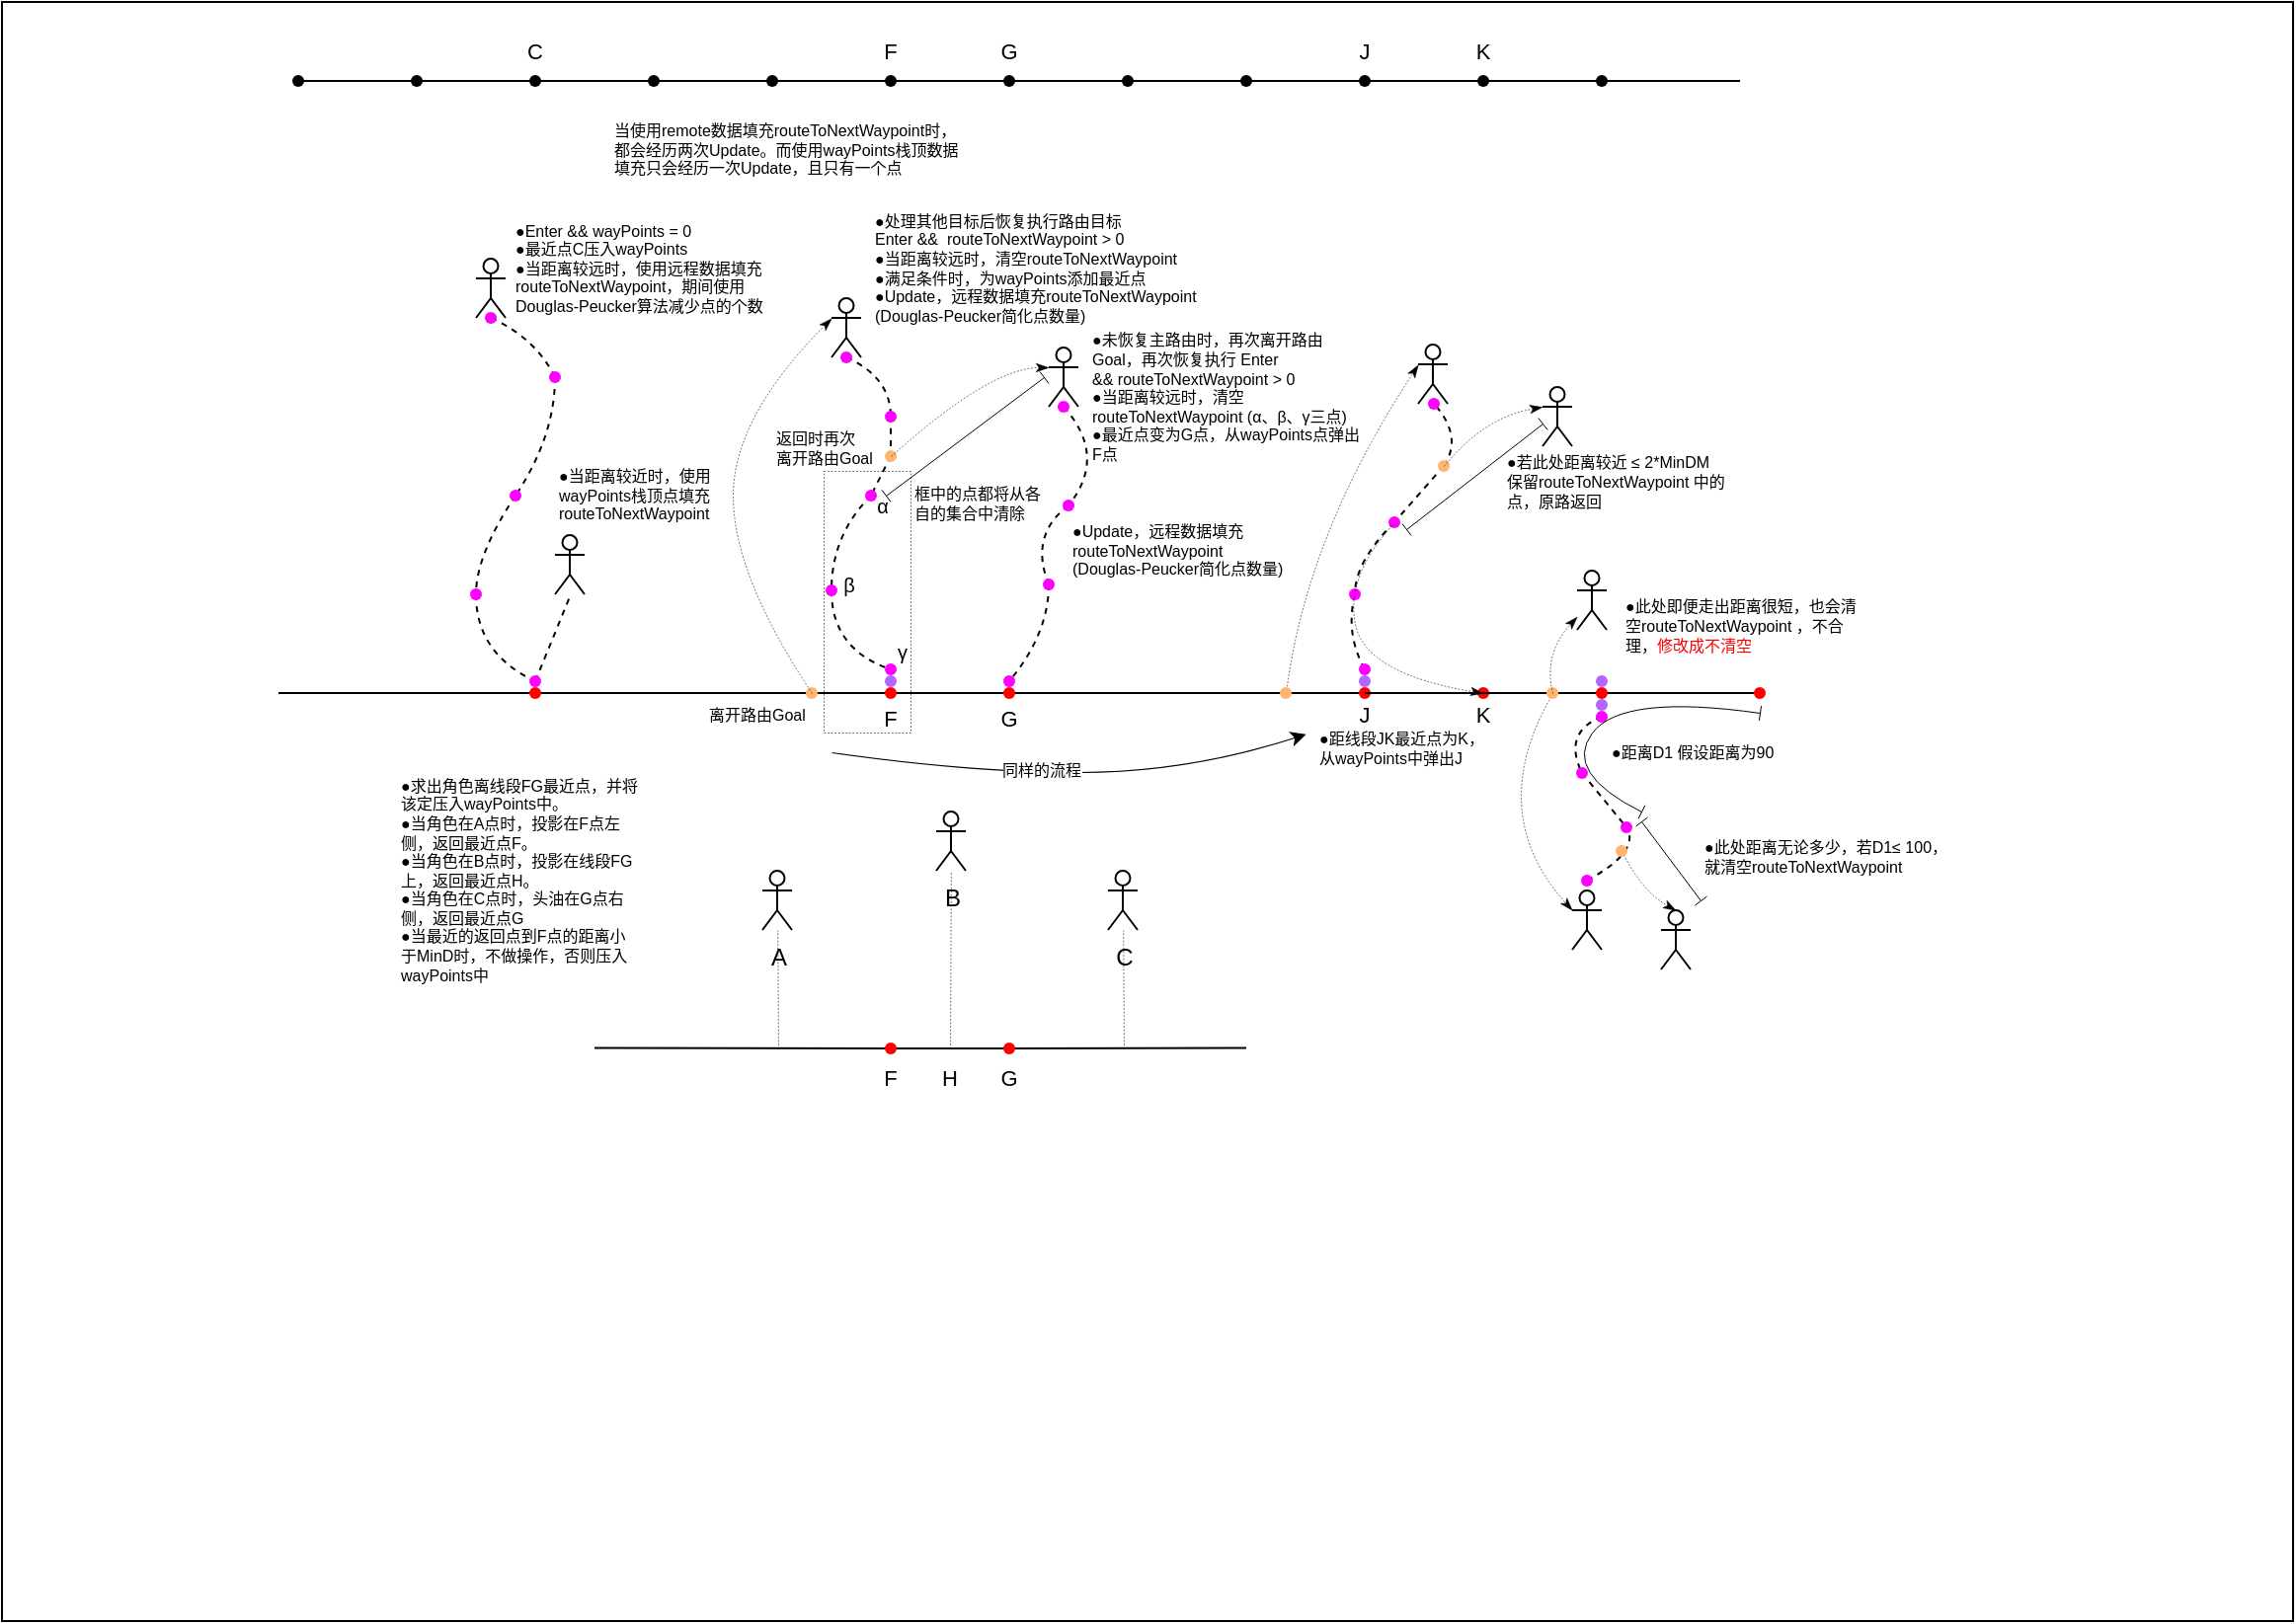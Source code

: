 <mxfile version="24.9.0" pages="3">
  <diagram name="Page-1" id="tHewt-plReYWBCTNkzJ1">
    <mxGraphModel dx="1034" dy="-799" grid="1" gridSize="10" guides="1" tooltips="1" connect="1" arrows="1" fold="1" page="1" pageScale="1" pageWidth="1169" pageHeight="827" math="0" shadow="0">
      <root>
        <mxCell id="0" />
        <mxCell id="gNPses11sTdnAuJigJRM-137" value="未命名图层" style="" parent="0" />
        <mxCell id="gNPses11sTdnAuJigJRM-138" value="" style="rounded=0;whiteSpace=wrap;html=1;fillColor=none;movable=0;resizable=0;rotatable=0;deletable=0;editable=0;locked=1;connectable=0;" parent="gNPses11sTdnAuJigJRM-137" vertex="1">
          <mxGeometry y="1660" width="1160" height="820" as="geometry" />
        </mxCell>
        <mxCell id="1" value="OnEnter" style="locked=1;" parent="0" visible="0" />
        <mxCell id="zkLg25uxu7aRL7oaKra5-1" value="" style="rounded=0;whiteSpace=wrap;html=1;fillColor=none;movable=0;resizable=0;rotatable=0;deletable=0;editable=0;locked=1;connectable=0;" parent="1" vertex="1">
          <mxGeometry y="1660" width="1160" height="820" as="geometry" />
        </mxCell>
        <mxCell id="zkLg25uxu7aRL7oaKra5-4" value="" style="curved=1;endArrow=none;html=1;rounded=0;startArrow=block;startFill=1;endFill=0;movable=0;resizable=0;rotatable=0;deletable=0;editable=0;locked=1;connectable=0;" parent="1" edge="1">
          <mxGeometry width="50" height="50" relative="1" as="geometry">
            <mxPoint x="920" y="1860" as="sourcePoint" />
            <mxPoint x="800" y="1820" as="targetPoint" />
            <Array as="points">
              <mxPoint x="1060" y="2010" />
              <mxPoint x="1030" y="2280" />
              <mxPoint x="720" y="2340" />
              <mxPoint x="530" y="2150" />
              <mxPoint x="550" y="1970" />
              <mxPoint x="620" y="1880" />
              <mxPoint x="730" y="1830" />
            </Array>
          </mxGeometry>
        </mxCell>
        <mxCell id="zkLg25uxu7aRL7oaKra5-5" value="A" style="ellipse;whiteSpace=wrap;html=1;aspect=fixed;fontSize=18;" parent="1" vertex="1">
          <mxGeometry x="670" y="1830" width="40" height="40" as="geometry" />
        </mxCell>
        <mxCell id="zkLg25uxu7aRL7oaKra5-6" value="B" style="ellipse;whiteSpace=wrap;html=1;aspect=fixed;fontSize=18;" parent="1" vertex="1">
          <mxGeometry x="550" y="1930" width="40" height="40" as="geometry" />
        </mxCell>
        <mxCell id="zkLg25uxu7aRL7oaKra5-7" value="C" style="ellipse;whiteSpace=wrap;html=1;aspect=fixed;fontSize=18;" parent="1" vertex="1">
          <mxGeometry x="520" y="2048" width="40" height="40" as="geometry" />
        </mxCell>
        <mxCell id="zkLg25uxu7aRL7oaKra5-8" value="D" style="ellipse;whiteSpace=wrap;html=1;aspect=fixed;fontSize=18;" parent="1" vertex="1">
          <mxGeometry x="560" y="2170" width="40" height="40" as="geometry" />
        </mxCell>
        <mxCell id="zkLg25uxu7aRL7oaKra5-9" value="E" style="ellipse;whiteSpace=wrap;html=1;aspect=fixed;fontSize=18;" parent="1" vertex="1">
          <mxGeometry x="650" y="2260" width="40" height="40" as="geometry" />
        </mxCell>
        <mxCell id="zkLg25uxu7aRL7oaKra5-10" value="F" style="ellipse;whiteSpace=wrap;html=1;aspect=fixed;fontSize=18;" parent="1" vertex="1">
          <mxGeometry x="790" y="2300" width="40" height="40" as="geometry" />
        </mxCell>
        <mxCell id="zkLg25uxu7aRL7oaKra5-11" value="G" style="ellipse;whiteSpace=wrap;html=1;aspect=fixed;fontSize=18;" parent="1" vertex="1">
          <mxGeometry x="910" y="2270" width="40" height="40" as="geometry" />
        </mxCell>
        <mxCell id="zkLg25uxu7aRL7oaKra5-12" value="H" style="ellipse;whiteSpace=wrap;html=1;aspect=fixed;fontSize=18;" parent="1" vertex="1">
          <mxGeometry x="1000" y="2190" width="40" height="40" as="geometry" />
        </mxCell>
        <mxCell id="zkLg25uxu7aRL7oaKra5-13" value="&lt;span style=&quot;font-size: 18px;&quot;&gt;I&lt;/span&gt;" style="ellipse;whiteSpace=wrap;html=1;aspect=fixed;fontSize=18;" parent="1" vertex="1">
          <mxGeometry x="1020" y="2068" width="40" height="40" as="geometry" />
        </mxCell>
        <mxCell id="zkLg25uxu7aRL7oaKra5-14" value="J" style="ellipse;whiteSpace=wrap;html=1;aspect=fixed;fontSize=18;" parent="1" vertex="1">
          <mxGeometry x="980" y="1940" width="40" height="40" as="geometry" />
        </mxCell>
        <mxCell id="zkLg25uxu7aRL7oaKra5-15" value="" style="shape=umlActor;verticalLabelPosition=bottom;verticalAlign=middle;html=1;outlineConnect=0;horizontal=1;spacingTop=-5;fontSize=15;" parent="1" vertex="1">
          <mxGeometry x="320" y="2035" width="30" height="60" as="geometry" />
        </mxCell>
        <mxCell id="zkLg25uxu7aRL7oaKra5-25" value="" style="rounded=0;whiteSpace=wrap;html=1;fontSize=15;" parent="1" vertex="1">
          <mxGeometry x="150" y="2400" width="70" height="30" as="geometry" />
        </mxCell>
        <mxCell id="zkLg25uxu7aRL7oaKra5-26" value="C" style="rounded=0;whiteSpace=wrap;html=1;fontSize=18;fillColor=#dae8fc;strokeColor=#6c8ebf;" parent="1" vertex="1">
          <mxGeometry x="270" y="2400" width="70" height="30" as="geometry" />
        </mxCell>
        <mxCell id="zkLg25uxu7aRL7oaKra5-30" value="wayPoints" style="text;html=1;align=center;verticalAlign=middle;whiteSpace=wrap;rounded=0;fontSize=15;" parent="1" vertex="1">
          <mxGeometry x="275" y="2430" width="60" height="30" as="geometry" />
        </mxCell>
        <mxCell id="zkLg25uxu7aRL7oaKra5-31" value="routeToNextWaypoint" style="text;html=1;align=center;verticalAlign=middle;whiteSpace=wrap;rounded=0;fontSize=15;" parent="1" vertex="1">
          <mxGeometry x="155" y="2430" width="60" height="30" as="geometry" />
        </mxCell>
        <mxCell id="zkLg25uxu7aRL7oaKra5-32" value="TotalRoute" style="text;html=1;align=center;verticalAlign=middle;whiteSpace=wrap;rounded=0;fontSize=15;" parent="1" vertex="1">
          <mxGeometry x="35" y="2430" width="60" height="30" as="geometry" />
        </mxCell>
        <mxCell id="zkLg25uxu7aRL7oaKra5-33" value="OnEnter" style="text;html=1;align=center;verticalAlign=middle;whiteSpace=wrap;rounded=0;fontSize=20;" parent="1" vertex="1">
          <mxGeometry x="95" y="1750" width="105" height="30" as="geometry" />
        </mxCell>
        <mxCell id="zkLg25uxu7aRL7oaKra5-48" value="C" style="rounded=0;whiteSpace=wrap;html=1;fontSize=18;fillColor=#dae8fc;strokeColor=#6c8ebf;" parent="1" vertex="1">
          <mxGeometry x="30" y="2400" width="70" height="30" as="geometry" />
        </mxCell>
        <mxCell id="gNPses11sTdnAuJigJRM-2" value="最近的点" style="text;html=1;align=center;verticalAlign=middle;whiteSpace=wrap;rounded=0;fontSize=18;" parent="1" vertex="1">
          <mxGeometry x="570" y="2053" width="75" height="30" as="geometry" />
        </mxCell>
        <mxCell id="gNPses11sTdnAuJigJRM-3" value="Mount" style="text;html=1;align=center;verticalAlign=middle;whiteSpace=wrap;rounded=0;fontSize=15;" parent="1" vertex="1">
          <mxGeometry x="270" y="2050" width="60" height="30" as="geometry" />
        </mxCell>
        <mxCell id="gNPses11sTdnAuJigJRM-27" value="Update1" style="locked=1;" parent="0" visible="0" />
        <mxCell id="gNPses11sTdnAuJigJRM-28" value="" style="rounded=0;whiteSpace=wrap;html=1;fillColor=none;movable=0;resizable=0;rotatable=0;deletable=0;editable=0;locked=1;connectable=0;" parent="gNPses11sTdnAuJigJRM-27" vertex="1">
          <mxGeometry y="1660" width="1160" height="820" as="geometry" />
        </mxCell>
        <mxCell id="gNPses11sTdnAuJigJRM-29" value="" style="curved=1;endArrow=none;html=1;rounded=0;startArrow=block;startFill=1;endFill=0;movable=0;resizable=0;rotatable=0;deletable=0;editable=0;locked=1;connectable=0;" parent="gNPses11sTdnAuJigJRM-27" edge="1">
          <mxGeometry width="50" height="50" relative="1" as="geometry">
            <mxPoint x="920" y="1860" as="sourcePoint" />
            <mxPoint x="800" y="1820" as="targetPoint" />
            <Array as="points">
              <mxPoint x="1060" y="2010" />
              <mxPoint x="1030" y="2280" />
              <mxPoint x="720" y="2340" />
              <mxPoint x="530" y="2150" />
              <mxPoint x="550" y="1970" />
              <mxPoint x="620" y="1880" />
              <mxPoint x="730" y="1830" />
            </Array>
          </mxGeometry>
        </mxCell>
        <mxCell id="gNPses11sTdnAuJigJRM-30" value="A" style="ellipse;whiteSpace=wrap;html=1;aspect=fixed;fontSize=18;" parent="gNPses11sTdnAuJigJRM-27" vertex="1">
          <mxGeometry x="670" y="1830" width="40" height="40" as="geometry" />
        </mxCell>
        <mxCell id="gNPses11sTdnAuJigJRM-31" value="B" style="ellipse;whiteSpace=wrap;html=1;aspect=fixed;fontSize=18;" parent="gNPses11sTdnAuJigJRM-27" vertex="1">
          <mxGeometry x="550" y="1930" width="40" height="40" as="geometry" />
        </mxCell>
        <mxCell id="gNPses11sTdnAuJigJRM-32" value="C" style="ellipse;whiteSpace=wrap;html=1;aspect=fixed;fontSize=18;" parent="gNPses11sTdnAuJigJRM-27" vertex="1">
          <mxGeometry x="520" y="2048" width="40" height="40" as="geometry" />
        </mxCell>
        <mxCell id="gNPses11sTdnAuJigJRM-33" value="D" style="ellipse;whiteSpace=wrap;html=1;aspect=fixed;fontSize=18;" parent="gNPses11sTdnAuJigJRM-27" vertex="1">
          <mxGeometry x="560" y="2170" width="40" height="40" as="geometry" />
        </mxCell>
        <mxCell id="gNPses11sTdnAuJigJRM-34" value="E" style="ellipse;whiteSpace=wrap;html=1;aspect=fixed;fontSize=18;" parent="gNPses11sTdnAuJigJRM-27" vertex="1">
          <mxGeometry x="650" y="2260" width="40" height="40" as="geometry" />
        </mxCell>
        <mxCell id="gNPses11sTdnAuJigJRM-35" value="F" style="ellipse;whiteSpace=wrap;html=1;aspect=fixed;fontSize=18;" parent="gNPses11sTdnAuJigJRM-27" vertex="1">
          <mxGeometry x="790" y="2300" width="40" height="40" as="geometry" />
        </mxCell>
        <mxCell id="gNPses11sTdnAuJigJRM-36" value="G" style="ellipse;whiteSpace=wrap;html=1;aspect=fixed;fontSize=18;" parent="gNPses11sTdnAuJigJRM-27" vertex="1">
          <mxGeometry x="910" y="2270" width="40" height="40" as="geometry" />
        </mxCell>
        <mxCell id="gNPses11sTdnAuJigJRM-37" value="H" style="ellipse;whiteSpace=wrap;html=1;aspect=fixed;fontSize=18;" parent="gNPses11sTdnAuJigJRM-27" vertex="1">
          <mxGeometry x="1000" y="2190" width="40" height="40" as="geometry" />
        </mxCell>
        <mxCell id="gNPses11sTdnAuJigJRM-38" value="&lt;span style=&quot;font-size: 18px;&quot;&gt;I&lt;/span&gt;" style="ellipse;whiteSpace=wrap;html=1;aspect=fixed;fontSize=18;" parent="gNPses11sTdnAuJigJRM-27" vertex="1">
          <mxGeometry x="1020" y="2068" width="40" height="40" as="geometry" />
        </mxCell>
        <mxCell id="gNPses11sTdnAuJigJRM-39" value="J" style="ellipse;whiteSpace=wrap;html=1;aspect=fixed;fontSize=18;" parent="gNPses11sTdnAuJigJRM-27" vertex="1">
          <mxGeometry x="980" y="1940" width="40" height="40" as="geometry" />
        </mxCell>
        <mxCell id="gNPses11sTdnAuJigJRM-40" value="" style="shape=umlActor;verticalLabelPosition=bottom;verticalAlign=middle;html=1;outlineConnect=0;horizontal=1;spacingTop=-5;fontSize=15;" parent="gNPses11sTdnAuJigJRM-27" vertex="1">
          <mxGeometry x="320" y="2035" width="30" height="60" as="geometry" />
        </mxCell>
        <mxCell id="gNPses11sTdnAuJigJRM-41" value="&lt;span style=&quot;font-size: 18px;&quot;&gt;C&lt;/span&gt;" style="rounded=0;whiteSpace=wrap;html=1;fontSize=15;fillColor=#d5e8d4;strokeColor=#82b366;" parent="gNPses11sTdnAuJigJRM-27" vertex="1">
          <mxGeometry x="150" y="2400" width="70" height="30" as="geometry" />
        </mxCell>
        <mxCell id="gNPses11sTdnAuJigJRM-42" value="C" style="rounded=0;whiteSpace=wrap;html=1;fontSize=18;fillColor=#dae8fc;strokeColor=#6c8ebf;" parent="gNPses11sTdnAuJigJRM-27" vertex="1">
          <mxGeometry x="270" y="2400" width="70" height="30" as="geometry" />
        </mxCell>
        <mxCell id="gNPses11sTdnAuJigJRM-43" value="wayPoints" style="text;html=1;align=center;verticalAlign=middle;whiteSpace=wrap;rounded=0;fontSize=15;" parent="gNPses11sTdnAuJigJRM-27" vertex="1">
          <mxGeometry x="275" y="2430" width="60" height="30" as="geometry" />
        </mxCell>
        <mxCell id="gNPses11sTdnAuJigJRM-44" value="routeToNextWaypoint" style="text;html=1;align=center;verticalAlign=middle;whiteSpace=wrap;rounded=0;fontSize=15;" parent="gNPses11sTdnAuJigJRM-27" vertex="1">
          <mxGeometry x="155" y="2430" width="60" height="30" as="geometry" />
        </mxCell>
        <mxCell id="gNPses11sTdnAuJigJRM-45" value="TotalRoute" style="text;html=1;align=center;verticalAlign=middle;whiteSpace=wrap;rounded=0;fontSize=15;" parent="gNPses11sTdnAuJigJRM-27" vertex="1">
          <mxGeometry x="35" y="2430" width="60" height="30" as="geometry" />
        </mxCell>
        <mxCell id="gNPses11sTdnAuJigJRM-46" value="Update 1" style="text;html=1;align=center;verticalAlign=middle;whiteSpace=wrap;rounded=0;fontSize=20;" parent="gNPses11sTdnAuJigJRM-27" vertex="1">
          <mxGeometry x="95" y="1750" width="105" height="30" as="geometry" />
        </mxCell>
        <mxCell id="gNPses11sTdnAuJigJRM-47" value="C" style="rounded=0;whiteSpace=wrap;html=1;fontSize=18;fillColor=#dae8fc;strokeColor=#6c8ebf;" parent="gNPses11sTdnAuJigJRM-27" vertex="1">
          <mxGeometry x="30" y="2370" width="70" height="30" as="geometry" />
        </mxCell>
        <mxCell id="gNPses11sTdnAuJigJRM-48" value="最近的点" style="text;html=1;align=center;verticalAlign=middle;whiteSpace=wrap;rounded=0;fontSize=18;" parent="gNPses11sTdnAuJigJRM-27" vertex="1">
          <mxGeometry x="570" y="2053" width="75" height="30" as="geometry" />
        </mxCell>
        <mxCell id="gNPses11sTdnAuJigJRM-53" value="&lt;span style=&quot;font-size: 18px;&quot;&gt;C&lt;/span&gt;" style="rounded=0;whiteSpace=wrap;html=1;fontSize=15;fillColor=#d5e8d4;strokeColor=#82b366;" parent="gNPses11sTdnAuJigJRM-27" vertex="1">
          <mxGeometry x="30" y="2400" width="70" height="30" as="geometry" />
        </mxCell>
        <mxCell id="gNPses11sTdnAuJigJRM-54" value="" style="endArrow=block;html=1;rounded=0;exitX=1;exitY=0.333;exitDx=0;exitDy=0;exitPerimeter=0;endSize=16;endFill=0;fontSize=8;" parent="gNPses11sTdnAuJigJRM-27" source="gNPses11sTdnAuJigJRM-40" edge="1">
          <mxGeometry width="50" height="50" relative="1" as="geometry">
            <mxPoint x="370" y="2070" as="sourcePoint" />
            <mxPoint x="370" y="2055" as="targetPoint" />
          </mxGeometry>
        </mxCell>
        <mxCell id="gNPses11sTdnAuJigJRM-57" value="C" style="edgeLabel;html=1;align=center;verticalAlign=middle;resizable=0;points=[];fontSize=12;" parent="gNPses11sTdnAuJigJRM-54" vertex="1" connectable="0">
          <mxGeometry x="-0.233" y="1" relative="1" as="geometry">
            <mxPoint x="2" y="-14" as="offset" />
          </mxGeometry>
        </mxCell>
        <mxCell id="gNPses11sTdnAuJigJRM-58" value="Update2.x" style="locked=1;" parent="0" visible="0" />
        <mxCell id="gNPses11sTdnAuJigJRM-59" value="" style="rounded=0;whiteSpace=wrap;html=1;fillColor=none;movable=0;resizable=0;rotatable=0;deletable=0;editable=0;locked=1;connectable=0;" parent="gNPses11sTdnAuJigJRM-58" vertex="1">
          <mxGeometry y="1660" width="1160" height="820" as="geometry" />
        </mxCell>
        <mxCell id="gNPses11sTdnAuJigJRM-60" value="" style="curved=1;endArrow=none;html=1;rounded=0;startArrow=block;startFill=1;endFill=0;movable=0;resizable=0;rotatable=0;deletable=0;editable=0;locked=1;connectable=0;" parent="gNPses11sTdnAuJigJRM-58" edge="1">
          <mxGeometry width="50" height="50" relative="1" as="geometry">
            <mxPoint x="920" y="1860" as="sourcePoint" />
            <mxPoint x="800" y="1820" as="targetPoint" />
            <Array as="points">
              <mxPoint x="1060" y="2010" />
              <mxPoint x="1030" y="2280" />
              <mxPoint x="720" y="2340" />
              <mxPoint x="530" y="2150" />
              <mxPoint x="550" y="1970" />
              <mxPoint x="620" y="1880" />
              <mxPoint x="730" y="1830" />
            </Array>
          </mxGeometry>
        </mxCell>
        <mxCell id="gNPses11sTdnAuJigJRM-61" value="A" style="ellipse;whiteSpace=wrap;html=1;aspect=fixed;fontSize=18;" parent="gNPses11sTdnAuJigJRM-58" vertex="1">
          <mxGeometry x="670" y="1830" width="40" height="40" as="geometry" />
        </mxCell>
        <mxCell id="gNPses11sTdnAuJigJRM-62" value="B" style="ellipse;whiteSpace=wrap;html=1;aspect=fixed;fontSize=18;" parent="gNPses11sTdnAuJigJRM-58" vertex="1">
          <mxGeometry x="550" y="1930" width="40" height="40" as="geometry" />
        </mxCell>
        <mxCell id="gNPses11sTdnAuJigJRM-63" value="C" style="ellipse;whiteSpace=wrap;html=1;aspect=fixed;fontSize=18;" parent="gNPses11sTdnAuJigJRM-58" vertex="1">
          <mxGeometry x="520" y="2048" width="40" height="40" as="geometry" />
        </mxCell>
        <mxCell id="gNPses11sTdnAuJigJRM-64" value="D" style="ellipse;whiteSpace=wrap;html=1;aspect=fixed;fontSize=18;" parent="gNPses11sTdnAuJigJRM-58" vertex="1">
          <mxGeometry x="560" y="2170" width="40" height="40" as="geometry" />
        </mxCell>
        <mxCell id="gNPses11sTdnAuJigJRM-65" value="E" style="ellipse;whiteSpace=wrap;html=1;aspect=fixed;fontSize=18;" parent="gNPses11sTdnAuJigJRM-58" vertex="1">
          <mxGeometry x="650" y="2260" width="40" height="40" as="geometry" />
        </mxCell>
        <mxCell id="gNPses11sTdnAuJigJRM-66" value="F" style="ellipse;whiteSpace=wrap;html=1;aspect=fixed;fontSize=18;" parent="gNPses11sTdnAuJigJRM-58" vertex="1">
          <mxGeometry x="790" y="2300" width="40" height="40" as="geometry" />
        </mxCell>
        <mxCell id="gNPses11sTdnAuJigJRM-67" value="G" style="ellipse;whiteSpace=wrap;html=1;aspect=fixed;fontSize=18;" parent="gNPses11sTdnAuJigJRM-58" vertex="1">
          <mxGeometry x="910" y="2270" width="40" height="40" as="geometry" />
        </mxCell>
        <mxCell id="gNPses11sTdnAuJigJRM-68" value="H" style="ellipse;whiteSpace=wrap;html=1;aspect=fixed;fontSize=18;" parent="gNPses11sTdnAuJigJRM-58" vertex="1">
          <mxGeometry x="1000" y="2190" width="40" height="40" as="geometry" />
        </mxCell>
        <mxCell id="gNPses11sTdnAuJigJRM-69" value="&lt;span style=&quot;font-size: 18px;&quot;&gt;I&lt;/span&gt;" style="ellipse;whiteSpace=wrap;html=1;aspect=fixed;fontSize=18;" parent="gNPses11sTdnAuJigJRM-58" vertex="1">
          <mxGeometry x="1020" y="2068" width="40" height="40" as="geometry" />
        </mxCell>
        <mxCell id="gNPses11sTdnAuJigJRM-70" value="J" style="ellipse;whiteSpace=wrap;html=1;aspect=fixed;fontSize=18;" parent="gNPses11sTdnAuJigJRM-58" vertex="1">
          <mxGeometry x="980" y="1940" width="40" height="40" as="geometry" />
        </mxCell>
        <mxCell id="gNPses11sTdnAuJigJRM-71" value="" style="shape=umlActor;verticalLabelPosition=bottom;verticalAlign=middle;html=1;outlineConnect=0;horizontal=1;spacingTop=-5;fontSize=15;" parent="gNPses11sTdnAuJigJRM-58" vertex="1">
          <mxGeometry x="320" y="2035" width="30" height="60" as="geometry" />
        </mxCell>
        <mxCell id="gNPses11sTdnAuJigJRM-72" value="&lt;span style=&quot;font-size: 18px;&quot;&gt;C&lt;/span&gt;" style="rounded=0;whiteSpace=wrap;html=1;fontSize=15;fillColor=#d5e8d4;strokeColor=#82b366;" parent="gNPses11sTdnAuJigJRM-58" vertex="1">
          <mxGeometry x="150" y="2400" width="70" height="30" as="geometry" />
        </mxCell>
        <mxCell id="gNPses11sTdnAuJigJRM-73" value="C" style="rounded=0;whiteSpace=wrap;html=1;fontSize=18;fillColor=#dae8fc;strokeColor=#6c8ebf;" parent="gNPses11sTdnAuJigJRM-58" vertex="1">
          <mxGeometry x="270" y="2400" width="70" height="30" as="geometry" />
        </mxCell>
        <mxCell id="gNPses11sTdnAuJigJRM-74" value="wayPoints" style="text;html=1;align=center;verticalAlign=middle;whiteSpace=wrap;rounded=0;fontSize=15;" parent="gNPses11sTdnAuJigJRM-58" vertex="1">
          <mxGeometry x="275" y="2430" width="60" height="30" as="geometry" />
        </mxCell>
        <mxCell id="gNPses11sTdnAuJigJRM-75" value="routeToNextWaypoint" style="text;html=1;align=center;verticalAlign=middle;whiteSpace=wrap;rounded=0;fontSize=15;" parent="gNPses11sTdnAuJigJRM-58" vertex="1">
          <mxGeometry x="155" y="2430" width="60" height="30" as="geometry" />
        </mxCell>
        <mxCell id="gNPses11sTdnAuJigJRM-76" value="TotalRoute" style="text;html=1;align=center;verticalAlign=middle;whiteSpace=wrap;rounded=0;fontSize=15;" parent="gNPses11sTdnAuJigJRM-58" vertex="1">
          <mxGeometry x="35" y="2430" width="60" height="30" as="geometry" />
        </mxCell>
        <mxCell id="gNPses11sTdnAuJigJRM-77" value="Update 2.x" style="text;html=1;align=center;verticalAlign=middle;whiteSpace=wrap;rounded=0;fontSize=20;" parent="gNPses11sTdnAuJigJRM-58" vertex="1">
          <mxGeometry x="95" y="1750" width="105" height="30" as="geometry" />
        </mxCell>
        <mxCell id="gNPses11sTdnAuJigJRM-78" value="C" style="rounded=0;whiteSpace=wrap;html=1;fontSize=18;fillColor=#dae8fc;strokeColor=#6c8ebf;" parent="gNPses11sTdnAuJigJRM-58" vertex="1">
          <mxGeometry x="30" y="2370" width="70" height="30" as="geometry" />
        </mxCell>
        <mxCell id="gNPses11sTdnAuJigJRM-80" value="&lt;span style=&quot;font-size: 18px;&quot;&gt;C&lt;/span&gt;" style="rounded=0;whiteSpace=wrap;html=1;fontSize=15;fillColor=#d5e8d4;strokeColor=#82b366;" parent="gNPses11sTdnAuJigJRM-58" vertex="1">
          <mxGeometry x="30" y="2400" width="70" height="30" as="geometry" />
        </mxCell>
        <mxCell id="gNPses11sTdnAuJigJRM-83" value="" style="curved=1;endArrow=block;html=1;rounded=0;dashed=1;endSize=12;endFill=0;" parent="gNPses11sTdnAuJigJRM-58" edge="1">
          <mxGeometry width="50" height="50" relative="1" as="geometry">
            <mxPoint x="360" y="2060" as="sourcePoint" />
            <mxPoint x="510" y="2060" as="targetPoint" />
            <Array as="points">
              <mxPoint x="430" y="2050" />
            </Array>
          </mxGeometry>
        </mxCell>
        <mxCell id="gNPses11sTdnAuJigJRM-84" value="Move" style="edgeLabel;html=1;align=center;verticalAlign=middle;resizable=0;points=[];fontSize=15;" parent="gNPses11sTdnAuJigJRM-83" vertex="1" connectable="0">
          <mxGeometry x="0.071" y="-3" relative="1" as="geometry">
            <mxPoint as="offset" />
          </mxGeometry>
        </mxCell>
        <mxCell id="gNPses11sTdnAuJigJRM-85" value="C" style="text;html=1;align=center;verticalAlign=middle;whiteSpace=wrap;rounded=0;fontSize=15;" parent="gNPses11sTdnAuJigJRM-58" vertex="1">
          <mxGeometry x="480" y="2035" width="40" height="20" as="geometry" />
        </mxCell>
        <mxCell id="gNPses11sTdnAuJigJRM-86" value="Update 3" style="locked=1;" parent="0" visible="0" />
        <mxCell id="gNPses11sTdnAuJigJRM-87" value="" style="rounded=0;whiteSpace=wrap;html=1;fillColor=none;movable=0;resizable=0;rotatable=0;deletable=0;editable=0;locked=1;connectable=0;" parent="gNPses11sTdnAuJigJRM-86" vertex="1">
          <mxGeometry y="1660" width="1160" height="820" as="geometry" />
        </mxCell>
        <mxCell id="gNPses11sTdnAuJigJRM-88" value="" style="curved=1;endArrow=none;html=1;rounded=0;startArrow=block;startFill=1;endFill=0;movable=0;resizable=0;rotatable=0;deletable=0;editable=0;locked=1;connectable=0;" parent="gNPses11sTdnAuJigJRM-86" edge="1">
          <mxGeometry width="50" height="50" relative="1" as="geometry">
            <mxPoint x="920" y="1860" as="sourcePoint" />
            <mxPoint x="800" y="1820" as="targetPoint" />
            <Array as="points">
              <mxPoint x="1060" y="2010" />
              <mxPoint x="1030" y="2280" />
              <mxPoint x="720" y="2340" />
              <mxPoint x="530" y="2150" />
              <mxPoint x="550" y="1970" />
              <mxPoint x="620" y="1880" />
              <mxPoint x="730" y="1830" />
            </Array>
          </mxGeometry>
        </mxCell>
        <mxCell id="gNPses11sTdnAuJigJRM-89" value="A" style="ellipse;whiteSpace=wrap;html=1;aspect=fixed;fontSize=18;" parent="gNPses11sTdnAuJigJRM-86" vertex="1">
          <mxGeometry x="670" y="1830" width="40" height="40" as="geometry" />
        </mxCell>
        <mxCell id="gNPses11sTdnAuJigJRM-90" value="B" style="ellipse;whiteSpace=wrap;html=1;aspect=fixed;fontSize=18;" parent="gNPses11sTdnAuJigJRM-86" vertex="1">
          <mxGeometry x="550" y="1930" width="40" height="40" as="geometry" />
        </mxCell>
        <mxCell id="gNPses11sTdnAuJigJRM-91" value="C" style="ellipse;whiteSpace=wrap;html=1;aspect=fixed;fontSize=18;" parent="gNPses11sTdnAuJigJRM-86" vertex="1">
          <mxGeometry x="520" y="2048" width="40" height="40" as="geometry" />
        </mxCell>
        <mxCell id="gNPses11sTdnAuJigJRM-92" value="D" style="ellipse;whiteSpace=wrap;html=1;aspect=fixed;fontSize=18;" parent="gNPses11sTdnAuJigJRM-86" vertex="1">
          <mxGeometry x="560" y="2170" width="40" height="40" as="geometry" />
        </mxCell>
        <mxCell id="gNPses11sTdnAuJigJRM-93" value="E" style="ellipse;whiteSpace=wrap;html=1;aspect=fixed;fontSize=18;" parent="gNPses11sTdnAuJigJRM-86" vertex="1">
          <mxGeometry x="650" y="2260" width="40" height="40" as="geometry" />
        </mxCell>
        <mxCell id="gNPses11sTdnAuJigJRM-94" value="F" style="ellipse;whiteSpace=wrap;html=1;aspect=fixed;fontSize=18;" parent="gNPses11sTdnAuJigJRM-86" vertex="1">
          <mxGeometry x="790" y="2300" width="40" height="40" as="geometry" />
        </mxCell>
        <mxCell id="gNPses11sTdnAuJigJRM-95" value="G" style="ellipse;whiteSpace=wrap;html=1;aspect=fixed;fontSize=18;" parent="gNPses11sTdnAuJigJRM-86" vertex="1">
          <mxGeometry x="910" y="2270" width="40" height="40" as="geometry" />
        </mxCell>
        <mxCell id="gNPses11sTdnAuJigJRM-96" value="H" style="ellipse;whiteSpace=wrap;html=1;aspect=fixed;fontSize=18;" parent="gNPses11sTdnAuJigJRM-86" vertex="1">
          <mxGeometry x="1000" y="2190" width="40" height="40" as="geometry" />
        </mxCell>
        <mxCell id="gNPses11sTdnAuJigJRM-97" value="&lt;span style=&quot;font-size: 18px;&quot;&gt;I&lt;/span&gt;" style="ellipse;whiteSpace=wrap;html=1;aspect=fixed;fontSize=18;" parent="gNPses11sTdnAuJigJRM-86" vertex="1">
          <mxGeometry x="1020" y="2068" width="40" height="40" as="geometry" />
        </mxCell>
        <mxCell id="gNPses11sTdnAuJigJRM-98" value="J" style="ellipse;whiteSpace=wrap;html=1;aspect=fixed;fontSize=18;" parent="gNPses11sTdnAuJigJRM-86" vertex="1">
          <mxGeometry x="980" y="1940" width="40" height="40" as="geometry" />
        </mxCell>
        <mxCell id="gNPses11sTdnAuJigJRM-99" value="" style="shape=umlActor;verticalLabelPosition=bottom;verticalAlign=middle;html=1;outlineConnect=0;horizontal=1;spacingTop=-5;fontSize=15;" parent="gNPses11sTdnAuJigJRM-86" vertex="1">
          <mxGeometry x="480" y="2035" width="30" height="60" as="geometry" />
        </mxCell>
        <mxCell id="gNPses11sTdnAuJigJRM-100" value="" style="rounded=0;whiteSpace=wrap;html=1;fontSize=15;" parent="gNPses11sTdnAuJigJRM-86" vertex="1">
          <mxGeometry x="150" y="2400" width="70" height="30" as="geometry" />
        </mxCell>
        <mxCell id="gNPses11sTdnAuJigJRM-101" value="C" style="rounded=0;whiteSpace=wrap;html=1;fontSize=18;fillColor=#dae8fc;strokeColor=#6c8ebf;" parent="gNPses11sTdnAuJigJRM-86" vertex="1">
          <mxGeometry x="270" y="2400" width="70" height="30" as="geometry" />
        </mxCell>
        <mxCell id="gNPses11sTdnAuJigJRM-102" value="wayPoints" style="text;html=1;align=center;verticalAlign=middle;whiteSpace=wrap;rounded=0;fontSize=15;" parent="gNPses11sTdnAuJigJRM-86" vertex="1">
          <mxGeometry x="275" y="2430" width="60" height="30" as="geometry" />
        </mxCell>
        <mxCell id="gNPses11sTdnAuJigJRM-103" value="routeToNextWaypoint" style="text;html=1;align=center;verticalAlign=middle;whiteSpace=wrap;rounded=0;fontSize=15;" parent="gNPses11sTdnAuJigJRM-86" vertex="1">
          <mxGeometry x="155" y="2430" width="60" height="30" as="geometry" />
        </mxCell>
        <mxCell id="gNPses11sTdnAuJigJRM-104" value="TotalRoute" style="text;html=1;align=center;verticalAlign=middle;whiteSpace=wrap;rounded=0;fontSize=15;" parent="gNPses11sTdnAuJigJRM-86" vertex="1">
          <mxGeometry x="35" y="2430" width="60" height="30" as="geometry" />
        </mxCell>
        <mxCell id="gNPses11sTdnAuJigJRM-105" value="Update 3" style="text;html=1;align=center;verticalAlign=middle;whiteSpace=wrap;rounded=0;fontSize=20;" parent="gNPses11sTdnAuJigJRM-86" vertex="1">
          <mxGeometry x="95" y="1750" width="105" height="30" as="geometry" />
        </mxCell>
        <mxCell id="gNPses11sTdnAuJigJRM-106" value="C" style="rounded=0;whiteSpace=wrap;html=1;fontSize=18;fillColor=#dae8fc;strokeColor=#6c8ebf;" parent="gNPses11sTdnAuJigJRM-86" vertex="1">
          <mxGeometry x="30" y="2370" width="70" height="30" as="geometry" />
        </mxCell>
        <mxCell id="gNPses11sTdnAuJigJRM-107" value="" style="rounded=0;whiteSpace=wrap;html=1;fontSize=15;" parent="gNPses11sTdnAuJigJRM-86" vertex="1">
          <mxGeometry x="30" y="2400" width="70" height="30" as="geometry" />
        </mxCell>
        <mxCell id="gNPses11sTdnAuJigJRM-111" value="Mount" style="text;html=1;align=center;verticalAlign=middle;whiteSpace=wrap;rounded=0;fontSize=15;" parent="gNPses11sTdnAuJigJRM-86" vertex="1">
          <mxGeometry x="420" y="2048" width="60" height="30" as="geometry" />
        </mxCell>
        <mxCell id="gNPses11sTdnAuJigJRM-112" value="靠近或抵达" style="text;html=1;align=center;verticalAlign=middle;whiteSpace=wrap;rounded=0;fontSize=15;" parent="gNPses11sTdnAuJigJRM-86" vertex="1">
          <mxGeometry x="465" y="2110" width="60" height="30" as="geometry" />
        </mxCell>
        <mxCell id="gNPses11sTdnAuJigJRM-113" value="Update3.1" style="locked=1;" parent="0" visible="0" />
        <mxCell id="gNPses11sTdnAuJigJRM-114" value="" style="rounded=0;whiteSpace=wrap;html=1;fillColor=none;movable=0;resizable=0;rotatable=0;deletable=0;editable=0;locked=1;connectable=0;" parent="gNPses11sTdnAuJigJRM-113" vertex="1">
          <mxGeometry y="1660" width="1160" height="820" as="geometry" />
        </mxCell>
        <mxCell id="gNPses11sTdnAuJigJRM-115" value="" style="curved=1;endArrow=none;html=1;rounded=0;startArrow=block;startFill=1;endFill=0;movable=0;resizable=0;rotatable=0;deletable=0;editable=0;locked=1;connectable=0;" parent="gNPses11sTdnAuJigJRM-113" edge="1">
          <mxGeometry width="50" height="50" relative="1" as="geometry">
            <mxPoint x="920" y="1860" as="sourcePoint" />
            <mxPoint x="800" y="1820" as="targetPoint" />
            <Array as="points">
              <mxPoint x="1060" y="2010" />
              <mxPoint x="1030" y="2280" />
              <mxPoint x="720" y="2340" />
              <mxPoint x="530" y="2150" />
              <mxPoint x="550" y="1970" />
              <mxPoint x="620" y="1880" />
              <mxPoint x="730" y="1830" />
            </Array>
          </mxGeometry>
        </mxCell>
        <mxCell id="gNPses11sTdnAuJigJRM-116" value="A" style="ellipse;whiteSpace=wrap;html=1;aspect=fixed;fontSize=18;" parent="gNPses11sTdnAuJigJRM-113" vertex="1">
          <mxGeometry x="670" y="1830" width="40" height="40" as="geometry" />
        </mxCell>
        <mxCell id="gNPses11sTdnAuJigJRM-117" value="B" style="ellipse;whiteSpace=wrap;html=1;aspect=fixed;fontSize=18;" parent="gNPses11sTdnAuJigJRM-113" vertex="1">
          <mxGeometry x="550" y="1930" width="40" height="40" as="geometry" />
        </mxCell>
        <mxCell id="gNPses11sTdnAuJigJRM-118" value="C" style="ellipse;whiteSpace=wrap;html=1;aspect=fixed;fontSize=18;" parent="gNPses11sTdnAuJigJRM-113" vertex="1">
          <mxGeometry x="520" y="2048" width="40" height="40" as="geometry" />
        </mxCell>
        <mxCell id="gNPses11sTdnAuJigJRM-119" value="D" style="ellipse;whiteSpace=wrap;html=1;aspect=fixed;fontSize=18;" parent="gNPses11sTdnAuJigJRM-113" vertex="1">
          <mxGeometry x="560" y="2170" width="40" height="40" as="geometry" />
        </mxCell>
        <mxCell id="gNPses11sTdnAuJigJRM-120" value="E" style="ellipse;whiteSpace=wrap;html=1;aspect=fixed;fontSize=18;" parent="gNPses11sTdnAuJigJRM-113" vertex="1">
          <mxGeometry x="650" y="2260" width="40" height="40" as="geometry" />
        </mxCell>
        <mxCell id="gNPses11sTdnAuJigJRM-121" value="F" style="ellipse;whiteSpace=wrap;html=1;aspect=fixed;fontSize=18;" parent="gNPses11sTdnAuJigJRM-113" vertex="1">
          <mxGeometry x="790" y="2300" width="40" height="40" as="geometry" />
        </mxCell>
        <mxCell id="gNPses11sTdnAuJigJRM-122" value="G" style="ellipse;whiteSpace=wrap;html=1;aspect=fixed;fontSize=18;" parent="gNPses11sTdnAuJigJRM-113" vertex="1">
          <mxGeometry x="910" y="2270" width="40" height="40" as="geometry" />
        </mxCell>
        <mxCell id="gNPses11sTdnAuJigJRM-123" value="H" style="ellipse;whiteSpace=wrap;html=1;aspect=fixed;fontSize=18;" parent="gNPses11sTdnAuJigJRM-113" vertex="1">
          <mxGeometry x="1000" y="2190" width="40" height="40" as="geometry" />
        </mxCell>
        <mxCell id="gNPses11sTdnAuJigJRM-124" value="&lt;span style=&quot;font-size: 18px;&quot;&gt;I&lt;/span&gt;" style="ellipse;whiteSpace=wrap;html=1;aspect=fixed;fontSize=18;" parent="gNPses11sTdnAuJigJRM-113" vertex="1">
          <mxGeometry x="1020" y="2068" width="40" height="40" as="geometry" />
        </mxCell>
        <mxCell id="gNPses11sTdnAuJigJRM-125" value="J" style="ellipse;whiteSpace=wrap;html=1;aspect=fixed;fontSize=18;" parent="gNPses11sTdnAuJigJRM-113" vertex="1">
          <mxGeometry x="980" y="1940" width="40" height="40" as="geometry" />
        </mxCell>
        <mxCell id="gNPses11sTdnAuJigJRM-126" value="" style="shape=umlActor;verticalLabelPosition=bottom;verticalAlign=middle;html=1;outlineConnect=0;horizontal=1;spacingTop=-5;fontSize=15;" parent="gNPses11sTdnAuJigJRM-113" vertex="1">
          <mxGeometry x="480" y="2035" width="30" height="60" as="geometry" />
        </mxCell>
        <mxCell id="gNPses11sTdnAuJigJRM-127" value="" style="rounded=0;whiteSpace=wrap;html=1;fontSize=15;" parent="gNPses11sTdnAuJigJRM-113" vertex="1">
          <mxGeometry x="150" y="2400" width="70" height="30" as="geometry" />
        </mxCell>
        <mxCell id="gNPses11sTdnAuJigJRM-128" value="" style="rounded=0;whiteSpace=wrap;html=1;fontSize=18;" parent="gNPses11sTdnAuJigJRM-113" vertex="1">
          <mxGeometry x="270" y="2400" width="70" height="30" as="geometry" />
        </mxCell>
        <mxCell id="gNPses11sTdnAuJigJRM-129" value="wayPoints" style="text;html=1;align=center;verticalAlign=middle;whiteSpace=wrap;rounded=0;fontSize=15;" parent="gNPses11sTdnAuJigJRM-113" vertex="1">
          <mxGeometry x="275" y="2430" width="60" height="30" as="geometry" />
        </mxCell>
        <mxCell id="gNPses11sTdnAuJigJRM-130" value="routeToNextWaypoint" style="text;html=1;align=center;verticalAlign=middle;whiteSpace=wrap;rounded=0;fontSize=15;" parent="gNPses11sTdnAuJigJRM-113" vertex="1">
          <mxGeometry x="155" y="2430" width="60" height="30" as="geometry" />
        </mxCell>
        <mxCell id="gNPses11sTdnAuJigJRM-131" value="TotalRoute" style="text;html=1;align=center;verticalAlign=middle;whiteSpace=wrap;rounded=0;fontSize=15;" parent="gNPses11sTdnAuJigJRM-113" vertex="1">
          <mxGeometry x="35" y="2430" width="60" height="30" as="geometry" />
        </mxCell>
        <mxCell id="gNPses11sTdnAuJigJRM-132" value="Update 3.1" style="text;html=1;align=center;verticalAlign=middle;whiteSpace=wrap;rounded=0;fontSize=20;" parent="gNPses11sTdnAuJigJRM-113" vertex="1">
          <mxGeometry x="95" y="1750" width="105" height="30" as="geometry" />
        </mxCell>
        <mxCell id="gNPses11sTdnAuJigJRM-133" value="" style="rounded=0;whiteSpace=wrap;html=1;fontSize=18;" parent="gNPses11sTdnAuJigJRM-113" vertex="1">
          <mxGeometry x="30" y="2370" width="70" height="30" as="geometry" />
        </mxCell>
        <mxCell id="gNPses11sTdnAuJigJRM-134" value="" style="rounded=0;whiteSpace=wrap;html=1;fontSize=15;" parent="gNPses11sTdnAuJigJRM-113" vertex="1">
          <mxGeometry x="30" y="2400" width="70" height="30" as="geometry" />
        </mxCell>
        <mxCell id="gNPses11sTdnAuJigJRM-135" value="Mount" style="text;html=1;align=center;verticalAlign=middle;whiteSpace=wrap;rounded=0;fontSize=15;" parent="gNPses11sTdnAuJigJRM-113" vertex="1">
          <mxGeometry x="420" y="2048" width="60" height="30" as="geometry" />
        </mxCell>
        <mxCell id="gNPses11sTdnAuJigJRM-162" value="Update 4" style="locked=1;" parent="0" visible="0" />
        <mxCell id="gNPses11sTdnAuJigJRM-163" value="" style="rounded=0;whiteSpace=wrap;html=1;fillColor=none;movable=0;resizable=0;rotatable=0;deletable=0;editable=0;locked=1;connectable=0;" parent="gNPses11sTdnAuJigJRM-162" vertex="1">
          <mxGeometry y="1660" width="1160" height="820" as="geometry" />
        </mxCell>
        <mxCell id="gNPses11sTdnAuJigJRM-164" value="" style="curved=1;endArrow=none;html=1;rounded=0;startArrow=block;startFill=1;endFill=0;movable=0;resizable=0;rotatable=0;deletable=0;editable=0;locked=1;connectable=0;" parent="gNPses11sTdnAuJigJRM-162" edge="1">
          <mxGeometry width="50" height="50" relative="1" as="geometry">
            <mxPoint x="920" y="1860" as="sourcePoint" />
            <mxPoint x="800" y="1820" as="targetPoint" />
            <Array as="points">
              <mxPoint x="1060" y="2010" />
              <mxPoint x="1030" y="2280" />
              <mxPoint x="720" y="2340" />
              <mxPoint x="530" y="2150" />
              <mxPoint x="550" y="1970" />
              <mxPoint x="620" y="1880" />
              <mxPoint x="730" y="1830" />
            </Array>
          </mxGeometry>
        </mxCell>
        <mxCell id="gNPses11sTdnAuJigJRM-165" value="A" style="ellipse;whiteSpace=wrap;html=1;aspect=fixed;fontSize=18;" parent="gNPses11sTdnAuJigJRM-162" vertex="1">
          <mxGeometry x="670" y="1830" width="40" height="40" as="geometry" />
        </mxCell>
        <mxCell id="gNPses11sTdnAuJigJRM-166" value="B" style="ellipse;whiteSpace=wrap;html=1;aspect=fixed;fontSize=18;" parent="gNPses11sTdnAuJigJRM-162" vertex="1">
          <mxGeometry x="550" y="1930" width="40" height="40" as="geometry" />
        </mxCell>
        <mxCell id="gNPses11sTdnAuJigJRM-167" value="C" style="ellipse;whiteSpace=wrap;html=1;aspect=fixed;fontSize=18;" parent="gNPses11sTdnAuJigJRM-162" vertex="1">
          <mxGeometry x="520" y="2048" width="40" height="40" as="geometry" />
        </mxCell>
        <mxCell id="gNPses11sTdnAuJigJRM-168" value="D" style="ellipse;whiteSpace=wrap;html=1;aspect=fixed;fontSize=18;" parent="gNPses11sTdnAuJigJRM-162" vertex="1">
          <mxGeometry x="560" y="2170" width="40" height="40" as="geometry" />
        </mxCell>
        <mxCell id="gNPses11sTdnAuJigJRM-169" value="E" style="ellipse;whiteSpace=wrap;html=1;aspect=fixed;fontSize=18;" parent="gNPses11sTdnAuJigJRM-162" vertex="1">
          <mxGeometry x="650" y="2260" width="40" height="40" as="geometry" />
        </mxCell>
        <mxCell id="gNPses11sTdnAuJigJRM-170" value="F" style="ellipse;whiteSpace=wrap;html=1;aspect=fixed;fontSize=18;" parent="gNPses11sTdnAuJigJRM-162" vertex="1">
          <mxGeometry x="790" y="2300" width="40" height="40" as="geometry" />
        </mxCell>
        <mxCell id="gNPses11sTdnAuJigJRM-171" value="G" style="ellipse;whiteSpace=wrap;html=1;aspect=fixed;fontSize=18;" parent="gNPses11sTdnAuJigJRM-162" vertex="1">
          <mxGeometry x="910" y="2270" width="40" height="40" as="geometry" />
        </mxCell>
        <mxCell id="gNPses11sTdnAuJigJRM-172" value="H" style="ellipse;whiteSpace=wrap;html=1;aspect=fixed;fontSize=18;" parent="gNPses11sTdnAuJigJRM-162" vertex="1">
          <mxGeometry x="1000" y="2190" width="40" height="40" as="geometry" />
        </mxCell>
        <mxCell id="gNPses11sTdnAuJigJRM-173" value="&lt;span style=&quot;font-size: 18px;&quot;&gt;I&lt;/span&gt;" style="ellipse;whiteSpace=wrap;html=1;aspect=fixed;fontSize=18;" parent="gNPses11sTdnAuJigJRM-162" vertex="1">
          <mxGeometry x="1020" y="2068" width="40" height="40" as="geometry" />
        </mxCell>
        <mxCell id="gNPses11sTdnAuJigJRM-174" value="J" style="ellipse;whiteSpace=wrap;html=1;aspect=fixed;fontSize=18;" parent="gNPses11sTdnAuJigJRM-162" vertex="1">
          <mxGeometry x="980" y="1940" width="40" height="40" as="geometry" />
        </mxCell>
        <mxCell id="gNPses11sTdnAuJigJRM-175" value="" style="shape=umlActor;verticalLabelPosition=bottom;verticalAlign=middle;html=1;outlineConnect=0;horizontal=1;spacingTop=-5;fontSize=15;" parent="gNPses11sTdnAuJigJRM-162" vertex="1">
          <mxGeometry x="480" y="2035" width="30" height="60" as="geometry" />
        </mxCell>
        <mxCell id="gNPses11sTdnAuJigJRM-176" value="" style="rounded=0;whiteSpace=wrap;html=1;fontSize=15;" parent="gNPses11sTdnAuJigJRM-162" vertex="1">
          <mxGeometry x="150" y="2400" width="70" height="30" as="geometry" />
        </mxCell>
        <mxCell id="gNPses11sTdnAuJigJRM-177" value="J" style="rounded=0;whiteSpace=wrap;html=1;fontSize=18;fillColor=#dae8fc;strokeColor=#6c8ebf;" parent="gNPses11sTdnAuJigJRM-162" vertex="1">
          <mxGeometry x="270" y="2400" width="70" height="30" as="geometry" />
        </mxCell>
        <mxCell id="gNPses11sTdnAuJigJRM-178" value="wayPoints" style="text;html=1;align=center;verticalAlign=middle;whiteSpace=wrap;rounded=0;fontSize=15;" parent="gNPses11sTdnAuJigJRM-162" vertex="1">
          <mxGeometry x="275" y="2430" width="60" height="30" as="geometry" />
        </mxCell>
        <mxCell id="gNPses11sTdnAuJigJRM-179" value="routeToNextWaypoint" style="text;html=1;align=center;verticalAlign=middle;whiteSpace=wrap;rounded=0;fontSize=15;" parent="gNPses11sTdnAuJigJRM-162" vertex="1">
          <mxGeometry x="155" y="2430" width="60" height="30" as="geometry" />
        </mxCell>
        <mxCell id="gNPses11sTdnAuJigJRM-180" value="TotalRoute" style="text;html=1;align=center;verticalAlign=middle;whiteSpace=wrap;rounded=0;fontSize=15;" parent="gNPses11sTdnAuJigJRM-162" vertex="1">
          <mxGeometry x="35" y="2430" width="60" height="30" as="geometry" />
        </mxCell>
        <mxCell id="gNPses11sTdnAuJigJRM-181" value="Update 4" style="text;html=1;align=center;verticalAlign=middle;whiteSpace=wrap;rounded=0;fontSize=20;" parent="gNPses11sTdnAuJigJRM-162" vertex="1">
          <mxGeometry x="95" y="1750" width="105" height="30" as="geometry" />
        </mxCell>
        <mxCell id="_x9qJVZYMLV05Uk2kvvh-2" value="I" style="rounded=0;whiteSpace=wrap;html=1;fontSize=18;fillColor=#dae8fc;strokeColor=#6c8ebf;" vertex="1" parent="gNPses11sTdnAuJigJRM-162">
          <mxGeometry x="270" y="2370" width="70" height="30" as="geometry" />
        </mxCell>
        <mxCell id="_x9qJVZYMLV05Uk2kvvh-3" value="H" style="rounded=0;whiteSpace=wrap;html=1;fontSize=18;fillColor=#dae8fc;strokeColor=#6c8ebf;" vertex="1" parent="gNPses11sTdnAuJigJRM-162">
          <mxGeometry x="270" y="2340" width="70" height="30" as="geometry" />
        </mxCell>
        <mxCell id="_x9qJVZYMLV05Uk2kvvh-4" value="G" style="rounded=0;whiteSpace=wrap;html=1;fontSize=18;fillColor=#dae8fc;strokeColor=#6c8ebf;" vertex="1" parent="gNPses11sTdnAuJigJRM-162">
          <mxGeometry x="270" y="2310" width="70" height="30" as="geometry" />
        </mxCell>
        <mxCell id="_x9qJVZYMLV05Uk2kvvh-5" value="F" style="rounded=0;whiteSpace=wrap;html=1;fontSize=18;fillColor=#dae8fc;strokeColor=#6c8ebf;" vertex="1" parent="gNPses11sTdnAuJigJRM-162">
          <mxGeometry x="270" y="2280" width="70" height="30" as="geometry" />
        </mxCell>
        <mxCell id="_x9qJVZYMLV05Uk2kvvh-6" value="E" style="rounded=0;whiteSpace=wrap;html=1;fontSize=18;fillColor=#dae8fc;strokeColor=#6c8ebf;" vertex="1" parent="gNPses11sTdnAuJigJRM-162">
          <mxGeometry x="270" y="2250" width="70" height="30" as="geometry" />
        </mxCell>
        <mxCell id="_x9qJVZYMLV05Uk2kvvh-7" value="D" style="rounded=0;whiteSpace=wrap;html=1;fontSize=18;fillColor=#dae8fc;strokeColor=#6c8ebf;" vertex="1" parent="gNPses11sTdnAuJigJRM-162">
          <mxGeometry x="270" y="2220" width="70" height="30" as="geometry" />
        </mxCell>
        <mxCell id="_x9qJVZYMLV05Uk2kvvh-8" value="C" style="rounded=0;whiteSpace=wrap;html=1;fontSize=18;fillColor=#dae8fc;strokeColor=#6c8ebf;" vertex="1" parent="gNPses11sTdnAuJigJRM-162">
          <mxGeometry x="270" y="2190" width="70" height="30" as="geometry" />
        </mxCell>
        <mxCell id="_x9qJVZYMLV05Uk2kvvh-9" value="C" style="rounded=0;whiteSpace=wrap;html=1;fontSize=18;fillColor=#dae8fc;strokeColor=#6c8ebf;" vertex="1" parent="gNPses11sTdnAuJigJRM-162">
          <mxGeometry x="30" y="2400" width="70" height="30" as="geometry" />
        </mxCell>
        <mxCell id="_x9qJVZYMLV05Uk2kvvh-10" value="D" style="rounded=0;whiteSpace=wrap;html=1;fontSize=18;fillColor=#dae8fc;strokeColor=#6c8ebf;" vertex="1" parent="gNPses11sTdnAuJigJRM-162">
          <mxGeometry x="30" y="2370" width="70" height="30" as="geometry" />
        </mxCell>
        <mxCell id="_x9qJVZYMLV05Uk2kvvh-11" value="E" style="rounded=0;whiteSpace=wrap;html=1;fontSize=18;fillColor=#dae8fc;strokeColor=#6c8ebf;" vertex="1" parent="gNPses11sTdnAuJigJRM-162">
          <mxGeometry x="30" y="2340" width="70" height="30" as="geometry" />
        </mxCell>
        <mxCell id="_x9qJVZYMLV05Uk2kvvh-12" value="F" style="rounded=0;whiteSpace=wrap;html=1;fontSize=18;fillColor=#dae8fc;strokeColor=#6c8ebf;" vertex="1" parent="gNPses11sTdnAuJigJRM-162">
          <mxGeometry x="30" y="2310" width="70" height="30" as="geometry" />
        </mxCell>
        <mxCell id="_x9qJVZYMLV05Uk2kvvh-13" value="G" style="rounded=0;whiteSpace=wrap;html=1;fontSize=18;fillColor=#dae8fc;strokeColor=#6c8ebf;" vertex="1" parent="gNPses11sTdnAuJigJRM-162">
          <mxGeometry x="30" y="2280" width="70" height="30" as="geometry" />
        </mxCell>
        <mxCell id="_x9qJVZYMLV05Uk2kvvh-14" value="H" style="rounded=0;whiteSpace=wrap;html=1;fontSize=18;fillColor=#dae8fc;strokeColor=#6c8ebf;" vertex="1" parent="gNPses11sTdnAuJigJRM-162">
          <mxGeometry x="30" y="2250" width="70" height="30" as="geometry" />
        </mxCell>
        <mxCell id="_x9qJVZYMLV05Uk2kvvh-15" value="I" style="rounded=0;whiteSpace=wrap;html=1;fontSize=18;fillColor=#dae8fc;strokeColor=#6c8ebf;" vertex="1" parent="gNPses11sTdnAuJigJRM-162">
          <mxGeometry x="30" y="2220" width="70" height="30" as="geometry" />
        </mxCell>
        <mxCell id="_x9qJVZYMLV05Uk2kvvh-16" value="J" style="rounded=0;whiteSpace=wrap;html=1;fontSize=18;fillColor=#dae8fc;strokeColor=#6c8ebf;" vertex="1" parent="gNPses11sTdnAuJigJRM-162">
          <mxGeometry x="30" y="2190" width="70" height="30" as="geometry" />
        </mxCell>
        <mxCell id="_x9qJVZYMLV05Uk2kvvh-61" value="&lt;font style=&quot;font-size: 8px;&quot;&gt;说明：此处虽然已抵达C点，又把C点重新纳入路径，有点多余，需要重新走一次到达C点的刷新逻辑，如果扣除C点，因为B点的影响，找出D点又有些麻烦，按现有逻辑，找出的可能从B也可能从D开始。&lt;/font&gt;" style="text;html=1;align=left;verticalAlign=middle;whiteSpace=wrap;rounded=0;" vertex="1" parent="gNPses11sTdnAuJigJRM-162">
          <mxGeometry x="360" y="2340" width="130" height="30" as="geometry" />
        </mxCell>
        <mxCell id="_x9qJVZYMLV05Uk2kvvh-19" value="Update 5" style="locked=1;" visible="0" parent="0" />
        <mxCell id="_x9qJVZYMLV05Uk2kvvh-20" value="" style="rounded=0;whiteSpace=wrap;html=1;fillColor=none;movable=0;resizable=0;rotatable=0;deletable=0;editable=0;locked=1;connectable=0;" vertex="1" parent="_x9qJVZYMLV05Uk2kvvh-19">
          <mxGeometry y="1660" width="1160" height="820" as="geometry" />
        </mxCell>
        <mxCell id="_x9qJVZYMLV05Uk2kvvh-21" value="" style="curved=1;endArrow=none;html=1;rounded=0;startArrow=block;startFill=1;endFill=0;movable=0;resizable=0;rotatable=0;deletable=0;editable=0;locked=1;connectable=0;" edge="1" parent="_x9qJVZYMLV05Uk2kvvh-19">
          <mxGeometry width="50" height="50" relative="1" as="geometry">
            <mxPoint x="920" y="1860" as="sourcePoint" />
            <mxPoint x="800" y="1820" as="targetPoint" />
            <Array as="points">
              <mxPoint x="1060" y="2010" />
              <mxPoint x="1030" y="2280" />
              <mxPoint x="720" y="2340" />
              <mxPoint x="530" y="2150" />
              <mxPoint x="550" y="1970" />
              <mxPoint x="620" y="1880" />
              <mxPoint x="730" y="1830" />
            </Array>
          </mxGeometry>
        </mxCell>
        <mxCell id="_x9qJVZYMLV05Uk2kvvh-22" value="A" style="ellipse;whiteSpace=wrap;html=1;aspect=fixed;fontSize=18;" vertex="1" parent="_x9qJVZYMLV05Uk2kvvh-19">
          <mxGeometry x="670" y="1830" width="40" height="40" as="geometry" />
        </mxCell>
        <mxCell id="_x9qJVZYMLV05Uk2kvvh-23" value="B" style="ellipse;whiteSpace=wrap;html=1;aspect=fixed;fontSize=18;" vertex="1" parent="_x9qJVZYMLV05Uk2kvvh-19">
          <mxGeometry x="550" y="1930" width="40" height="40" as="geometry" />
        </mxCell>
        <mxCell id="_x9qJVZYMLV05Uk2kvvh-24" value="C" style="ellipse;whiteSpace=wrap;html=1;aspect=fixed;fontSize=18;" vertex="1" parent="_x9qJVZYMLV05Uk2kvvh-19">
          <mxGeometry x="520" y="2048" width="40" height="40" as="geometry" />
        </mxCell>
        <mxCell id="_x9qJVZYMLV05Uk2kvvh-25" value="D" style="ellipse;whiteSpace=wrap;html=1;aspect=fixed;fontSize=18;" vertex="1" parent="_x9qJVZYMLV05Uk2kvvh-19">
          <mxGeometry x="560" y="2170" width="40" height="40" as="geometry" />
        </mxCell>
        <mxCell id="_x9qJVZYMLV05Uk2kvvh-26" value="E" style="ellipse;whiteSpace=wrap;html=1;aspect=fixed;fontSize=18;" vertex="1" parent="_x9qJVZYMLV05Uk2kvvh-19">
          <mxGeometry x="650" y="2260" width="40" height="40" as="geometry" />
        </mxCell>
        <mxCell id="_x9qJVZYMLV05Uk2kvvh-27" value="F" style="ellipse;whiteSpace=wrap;html=1;aspect=fixed;fontSize=18;" vertex="1" parent="_x9qJVZYMLV05Uk2kvvh-19">
          <mxGeometry x="790" y="2300" width="40" height="40" as="geometry" />
        </mxCell>
        <mxCell id="_x9qJVZYMLV05Uk2kvvh-28" value="G" style="ellipse;whiteSpace=wrap;html=1;aspect=fixed;fontSize=18;" vertex="1" parent="_x9qJVZYMLV05Uk2kvvh-19">
          <mxGeometry x="910" y="2270" width="40" height="40" as="geometry" />
        </mxCell>
        <mxCell id="_x9qJVZYMLV05Uk2kvvh-29" value="H" style="ellipse;whiteSpace=wrap;html=1;aspect=fixed;fontSize=18;" vertex="1" parent="_x9qJVZYMLV05Uk2kvvh-19">
          <mxGeometry x="1000" y="2190" width="40" height="40" as="geometry" />
        </mxCell>
        <mxCell id="_x9qJVZYMLV05Uk2kvvh-30" value="&lt;span style=&quot;font-size: 18px;&quot;&gt;I&lt;/span&gt;" style="ellipse;whiteSpace=wrap;html=1;aspect=fixed;fontSize=18;" vertex="1" parent="_x9qJVZYMLV05Uk2kvvh-19">
          <mxGeometry x="1020" y="2068" width="40" height="40" as="geometry" />
        </mxCell>
        <mxCell id="_x9qJVZYMLV05Uk2kvvh-31" value="J" style="ellipse;whiteSpace=wrap;html=1;aspect=fixed;fontSize=18;" vertex="1" parent="_x9qJVZYMLV05Uk2kvvh-19">
          <mxGeometry x="980" y="1940" width="40" height="40" as="geometry" />
        </mxCell>
        <mxCell id="_x9qJVZYMLV05Uk2kvvh-32" value="" style="shape=umlActor;verticalLabelPosition=bottom;verticalAlign=middle;html=1;outlineConnect=0;horizontal=1;spacingTop=-5;fontSize=15;" vertex="1" parent="_x9qJVZYMLV05Uk2kvvh-19">
          <mxGeometry x="470" y="2028" width="30" height="60" as="geometry" />
        </mxCell>
        <mxCell id="_x9qJVZYMLV05Uk2kvvh-33" value="&lt;span style=&quot;font-size: 18px;&quot;&gt;C&lt;/span&gt;" style="rounded=0;whiteSpace=wrap;html=1;fontSize=15;fillColor=#d5e8d4;strokeColor=#82b366;" vertex="1" parent="_x9qJVZYMLV05Uk2kvvh-19">
          <mxGeometry x="150" y="2400" width="70" height="30" as="geometry" />
        </mxCell>
        <mxCell id="_x9qJVZYMLV05Uk2kvvh-34" value="J" style="rounded=0;whiteSpace=wrap;html=1;fontSize=18;fillColor=#dae8fc;strokeColor=#6c8ebf;" vertex="1" parent="_x9qJVZYMLV05Uk2kvvh-19">
          <mxGeometry x="270" y="2400" width="70" height="30" as="geometry" />
        </mxCell>
        <mxCell id="_x9qJVZYMLV05Uk2kvvh-35" value="wayPoints" style="text;html=1;align=center;verticalAlign=middle;whiteSpace=wrap;rounded=0;fontSize=15;" vertex="1" parent="_x9qJVZYMLV05Uk2kvvh-19">
          <mxGeometry x="275" y="2430" width="60" height="30" as="geometry" />
        </mxCell>
        <mxCell id="_x9qJVZYMLV05Uk2kvvh-36" value="routeToNextWaypoint" style="text;html=1;align=center;verticalAlign=middle;whiteSpace=wrap;rounded=0;fontSize=15;" vertex="1" parent="_x9qJVZYMLV05Uk2kvvh-19">
          <mxGeometry x="155" y="2430" width="60" height="30" as="geometry" />
        </mxCell>
        <mxCell id="_x9qJVZYMLV05Uk2kvvh-37" value="TotalRoute" style="text;html=1;align=center;verticalAlign=middle;whiteSpace=wrap;rounded=0;fontSize=15;" vertex="1" parent="_x9qJVZYMLV05Uk2kvvh-19">
          <mxGeometry x="35" y="2430" width="60" height="30" as="geometry" />
        </mxCell>
        <mxCell id="_x9qJVZYMLV05Uk2kvvh-38" value="Update 5" style="text;html=1;align=center;verticalAlign=middle;whiteSpace=wrap;rounded=0;fontSize=20;" vertex="1" parent="_x9qJVZYMLV05Uk2kvvh-19">
          <mxGeometry x="95" y="1750" width="105" height="30" as="geometry" />
        </mxCell>
        <mxCell id="_x9qJVZYMLV05Uk2kvvh-39" value="I" style="rounded=0;whiteSpace=wrap;html=1;fontSize=18;fillColor=#dae8fc;strokeColor=#6c8ebf;" vertex="1" parent="_x9qJVZYMLV05Uk2kvvh-19">
          <mxGeometry x="270" y="2370" width="70" height="30" as="geometry" />
        </mxCell>
        <mxCell id="_x9qJVZYMLV05Uk2kvvh-40" value="H" style="rounded=0;whiteSpace=wrap;html=1;fontSize=18;fillColor=#dae8fc;strokeColor=#6c8ebf;" vertex="1" parent="_x9qJVZYMLV05Uk2kvvh-19">
          <mxGeometry x="270" y="2340" width="70" height="30" as="geometry" />
        </mxCell>
        <mxCell id="_x9qJVZYMLV05Uk2kvvh-41" value="G" style="rounded=0;whiteSpace=wrap;html=1;fontSize=18;fillColor=#dae8fc;strokeColor=#6c8ebf;" vertex="1" parent="_x9qJVZYMLV05Uk2kvvh-19">
          <mxGeometry x="270" y="2310" width="70" height="30" as="geometry" />
        </mxCell>
        <mxCell id="_x9qJVZYMLV05Uk2kvvh-42" value="F" style="rounded=0;whiteSpace=wrap;html=1;fontSize=18;fillColor=#dae8fc;strokeColor=#6c8ebf;" vertex="1" parent="_x9qJVZYMLV05Uk2kvvh-19">
          <mxGeometry x="270" y="2280" width="70" height="30" as="geometry" />
        </mxCell>
        <mxCell id="_x9qJVZYMLV05Uk2kvvh-43" value="E" style="rounded=0;whiteSpace=wrap;html=1;fontSize=18;fillColor=#dae8fc;strokeColor=#6c8ebf;" vertex="1" parent="_x9qJVZYMLV05Uk2kvvh-19">
          <mxGeometry x="270" y="2250" width="70" height="30" as="geometry" />
        </mxCell>
        <mxCell id="_x9qJVZYMLV05Uk2kvvh-44" value="D" style="rounded=0;whiteSpace=wrap;html=1;fontSize=18;fillColor=#dae8fc;strokeColor=#6c8ebf;" vertex="1" parent="_x9qJVZYMLV05Uk2kvvh-19">
          <mxGeometry x="270" y="2220" width="70" height="30" as="geometry" />
        </mxCell>
        <mxCell id="_x9qJVZYMLV05Uk2kvvh-45" value="C" style="rounded=0;whiteSpace=wrap;html=1;fontSize=18;fillColor=#dae8fc;strokeColor=#6c8ebf;" vertex="1" parent="_x9qJVZYMLV05Uk2kvvh-19">
          <mxGeometry x="270" y="2190" width="70" height="30" as="geometry" />
        </mxCell>
        <mxCell id="_x9qJVZYMLV05Uk2kvvh-46" value="C" style="rounded=0;whiteSpace=wrap;html=1;fontSize=18;fillColor=#dae8fc;strokeColor=#6c8ebf;" vertex="1" parent="_x9qJVZYMLV05Uk2kvvh-19">
          <mxGeometry x="30" y="2370" width="70" height="30" as="geometry" />
        </mxCell>
        <mxCell id="_x9qJVZYMLV05Uk2kvvh-47" value="D" style="rounded=0;whiteSpace=wrap;html=1;fontSize=18;fillColor=#dae8fc;strokeColor=#6c8ebf;" vertex="1" parent="_x9qJVZYMLV05Uk2kvvh-19">
          <mxGeometry x="30" y="2340" width="70" height="30" as="geometry" />
        </mxCell>
        <mxCell id="_x9qJVZYMLV05Uk2kvvh-48" value="E" style="rounded=0;whiteSpace=wrap;html=1;fontSize=18;fillColor=#dae8fc;strokeColor=#6c8ebf;" vertex="1" parent="_x9qJVZYMLV05Uk2kvvh-19">
          <mxGeometry x="30" y="2310" width="70" height="30" as="geometry" />
        </mxCell>
        <mxCell id="_x9qJVZYMLV05Uk2kvvh-49" value="F" style="rounded=0;whiteSpace=wrap;html=1;fontSize=18;fillColor=#dae8fc;strokeColor=#6c8ebf;" vertex="1" parent="_x9qJVZYMLV05Uk2kvvh-19">
          <mxGeometry x="30" y="2280" width="70" height="30" as="geometry" />
        </mxCell>
        <mxCell id="_x9qJVZYMLV05Uk2kvvh-50" value="G" style="rounded=0;whiteSpace=wrap;html=1;fontSize=18;fillColor=#dae8fc;strokeColor=#6c8ebf;" vertex="1" parent="_x9qJVZYMLV05Uk2kvvh-19">
          <mxGeometry x="30" y="2250" width="70" height="30" as="geometry" />
        </mxCell>
        <mxCell id="_x9qJVZYMLV05Uk2kvvh-51" value="H" style="rounded=0;whiteSpace=wrap;html=1;fontSize=18;fillColor=#dae8fc;strokeColor=#6c8ebf;" vertex="1" parent="_x9qJVZYMLV05Uk2kvvh-19">
          <mxGeometry x="30" y="2220" width="70" height="30" as="geometry" />
        </mxCell>
        <mxCell id="_x9qJVZYMLV05Uk2kvvh-52" value="I" style="rounded=0;whiteSpace=wrap;html=1;fontSize=18;fillColor=#dae8fc;strokeColor=#6c8ebf;" vertex="1" parent="_x9qJVZYMLV05Uk2kvvh-19">
          <mxGeometry x="30" y="2190" width="70" height="30" as="geometry" />
        </mxCell>
        <mxCell id="_x9qJVZYMLV05Uk2kvvh-53" value="J" style="rounded=0;whiteSpace=wrap;html=1;fontSize=18;fillColor=#dae8fc;strokeColor=#6c8ebf;" vertex="1" parent="_x9qJVZYMLV05Uk2kvvh-19">
          <mxGeometry x="30" y="2160" width="70" height="30" as="geometry" />
        </mxCell>
        <mxCell id="_x9qJVZYMLV05Uk2kvvh-54" value="&lt;span style=&quot;font-size: 18px;&quot;&gt;C&lt;/span&gt;" style="rounded=0;whiteSpace=wrap;html=1;fontSize=15;fillColor=#d5e8d4;strokeColor=#82b366;" vertex="1" parent="_x9qJVZYMLV05Uk2kvvh-19">
          <mxGeometry x="30" y="2400" width="70" height="30" as="geometry" />
        </mxCell>
        <mxCell id="_x9qJVZYMLV05Uk2kvvh-57" value="" style="endArrow=block;html=1;rounded=0;exitX=1;exitY=0.333;exitDx=0;exitDy=0;exitPerimeter=0;endFill=0;endSize=16;" edge="1" parent="_x9qJVZYMLV05Uk2kvvh-19" source="_x9qJVZYMLV05Uk2kvvh-32">
          <mxGeometry width="50" height="50" relative="1" as="geometry">
            <mxPoint x="590" y="2033" as="sourcePoint" />
            <mxPoint x="520" y="2048" as="targetPoint" />
          </mxGeometry>
        </mxCell>
        <mxCell id="_x9qJVZYMLV05Uk2kvvh-58" value="C" style="edgeLabel;html=1;align=center;verticalAlign=middle;resizable=0;points=[];spacingTop=-22;" vertex="1" connectable="0" parent="_x9qJVZYMLV05Uk2kvvh-57">
          <mxGeometry x="-0.189" y="5" relative="1" as="geometry">
            <mxPoint as="offset" />
          </mxGeometry>
        </mxCell>
        <mxCell id="_x9qJVZYMLV05Uk2kvvh-62" value="Update6" style="locked=1;" visible="0" parent="0" />
        <mxCell id="_x9qJVZYMLV05Uk2kvvh-63" value="" style="rounded=0;whiteSpace=wrap;html=1;fillColor=none;movable=0;resizable=0;rotatable=0;deletable=0;editable=0;locked=1;connectable=0;" vertex="1" parent="_x9qJVZYMLV05Uk2kvvh-62">
          <mxGeometry y="1660" width="1160" height="820" as="geometry" />
        </mxCell>
        <mxCell id="_x9qJVZYMLV05Uk2kvvh-64" value="" style="curved=1;endArrow=none;html=1;rounded=0;startArrow=block;startFill=1;endFill=0;movable=0;resizable=0;rotatable=0;deletable=0;editable=0;locked=1;connectable=0;" edge="1" parent="_x9qJVZYMLV05Uk2kvvh-62">
          <mxGeometry width="50" height="50" relative="1" as="geometry">
            <mxPoint x="920" y="1860" as="sourcePoint" />
            <mxPoint x="800" y="1820" as="targetPoint" />
            <Array as="points">
              <mxPoint x="1060" y="2010" />
              <mxPoint x="1030" y="2280" />
              <mxPoint x="720" y="2340" />
              <mxPoint x="530" y="2150" />
              <mxPoint x="550" y="1970" />
              <mxPoint x="620" y="1880" />
              <mxPoint x="730" y="1830" />
            </Array>
          </mxGeometry>
        </mxCell>
        <mxCell id="_x9qJVZYMLV05Uk2kvvh-65" value="A" style="ellipse;whiteSpace=wrap;html=1;aspect=fixed;fontSize=18;" vertex="1" parent="_x9qJVZYMLV05Uk2kvvh-62">
          <mxGeometry x="670" y="1830" width="40" height="40" as="geometry" />
        </mxCell>
        <mxCell id="_x9qJVZYMLV05Uk2kvvh-66" value="B" style="ellipse;whiteSpace=wrap;html=1;aspect=fixed;fontSize=18;" vertex="1" parent="_x9qJVZYMLV05Uk2kvvh-62">
          <mxGeometry x="550" y="1930" width="40" height="40" as="geometry" />
        </mxCell>
        <mxCell id="_x9qJVZYMLV05Uk2kvvh-67" value="C" style="ellipse;whiteSpace=wrap;html=1;aspect=fixed;fontSize=18;" vertex="1" parent="_x9qJVZYMLV05Uk2kvvh-62">
          <mxGeometry x="520" y="2048" width="40" height="40" as="geometry" />
        </mxCell>
        <mxCell id="_x9qJVZYMLV05Uk2kvvh-68" value="D" style="ellipse;whiteSpace=wrap;html=1;aspect=fixed;fontSize=18;" vertex="1" parent="_x9qJVZYMLV05Uk2kvvh-62">
          <mxGeometry x="560" y="2170" width="40" height="40" as="geometry" />
        </mxCell>
        <mxCell id="_x9qJVZYMLV05Uk2kvvh-69" value="E" style="ellipse;whiteSpace=wrap;html=1;aspect=fixed;fontSize=18;" vertex="1" parent="_x9qJVZYMLV05Uk2kvvh-62">
          <mxGeometry x="650" y="2260" width="40" height="40" as="geometry" />
        </mxCell>
        <mxCell id="_x9qJVZYMLV05Uk2kvvh-70" value="F" style="ellipse;whiteSpace=wrap;html=1;aspect=fixed;fontSize=18;" vertex="1" parent="_x9qJVZYMLV05Uk2kvvh-62">
          <mxGeometry x="790" y="2300" width="40" height="40" as="geometry" />
        </mxCell>
        <mxCell id="_x9qJVZYMLV05Uk2kvvh-71" value="G" style="ellipse;whiteSpace=wrap;html=1;aspect=fixed;fontSize=18;" vertex="1" parent="_x9qJVZYMLV05Uk2kvvh-62">
          <mxGeometry x="910" y="2270" width="40" height="40" as="geometry" />
        </mxCell>
        <mxCell id="_x9qJVZYMLV05Uk2kvvh-72" value="H" style="ellipse;whiteSpace=wrap;html=1;aspect=fixed;fontSize=18;" vertex="1" parent="_x9qJVZYMLV05Uk2kvvh-62">
          <mxGeometry x="1000" y="2190" width="40" height="40" as="geometry" />
        </mxCell>
        <mxCell id="_x9qJVZYMLV05Uk2kvvh-73" value="&lt;span style=&quot;font-size: 18px;&quot;&gt;I&lt;/span&gt;" style="ellipse;whiteSpace=wrap;html=1;aspect=fixed;fontSize=18;" vertex="1" parent="_x9qJVZYMLV05Uk2kvvh-62">
          <mxGeometry x="1020" y="2068" width="40" height="40" as="geometry" />
        </mxCell>
        <mxCell id="_x9qJVZYMLV05Uk2kvvh-74" value="J" style="ellipse;whiteSpace=wrap;html=1;aspect=fixed;fontSize=18;" vertex="1" parent="_x9qJVZYMLV05Uk2kvvh-62">
          <mxGeometry x="980" y="1940" width="40" height="40" as="geometry" />
        </mxCell>
        <mxCell id="_x9qJVZYMLV05Uk2kvvh-75" value="判断抵达C&lt;div&gt;其实已经抵达&lt;/div&gt;" style="shape=umlActor;verticalLabelPosition=bottom;verticalAlign=middle;html=1;outlineConnect=0;horizontal=1;spacingTop=-5;fontSize=15;" vertex="1" parent="_x9qJVZYMLV05Uk2kvvh-62">
          <mxGeometry x="470" y="2028" width="30" height="60" as="geometry" />
        </mxCell>
        <mxCell id="_x9qJVZYMLV05Uk2kvvh-76" value="" style="rounded=0;whiteSpace=wrap;html=1;fontSize=15;" vertex="1" parent="_x9qJVZYMLV05Uk2kvvh-62">
          <mxGeometry x="150" y="2400" width="70" height="30" as="geometry" />
        </mxCell>
        <mxCell id="_x9qJVZYMLV05Uk2kvvh-77" value="J" style="rounded=0;whiteSpace=wrap;html=1;fontSize=18;fillColor=#dae8fc;strokeColor=#6c8ebf;" vertex="1" parent="_x9qJVZYMLV05Uk2kvvh-62">
          <mxGeometry x="270" y="2400" width="70" height="30" as="geometry" />
        </mxCell>
        <mxCell id="_x9qJVZYMLV05Uk2kvvh-78" value="wayPoints" style="text;html=1;align=center;verticalAlign=middle;whiteSpace=wrap;rounded=0;fontSize=15;" vertex="1" parent="_x9qJVZYMLV05Uk2kvvh-62">
          <mxGeometry x="275" y="2430" width="60" height="30" as="geometry" />
        </mxCell>
        <mxCell id="_x9qJVZYMLV05Uk2kvvh-79" value="routeToNextWaypoint" style="text;html=1;align=center;verticalAlign=middle;whiteSpace=wrap;rounded=0;fontSize=15;" vertex="1" parent="_x9qJVZYMLV05Uk2kvvh-62">
          <mxGeometry x="155" y="2430" width="60" height="30" as="geometry" />
        </mxCell>
        <mxCell id="_x9qJVZYMLV05Uk2kvvh-80" value="TotalRoute" style="text;html=1;align=center;verticalAlign=middle;whiteSpace=wrap;rounded=0;fontSize=15;" vertex="1" parent="_x9qJVZYMLV05Uk2kvvh-62">
          <mxGeometry x="35" y="2430" width="60" height="30" as="geometry" />
        </mxCell>
        <mxCell id="_x9qJVZYMLV05Uk2kvvh-81" value="Update 6" style="text;html=1;align=center;verticalAlign=middle;whiteSpace=wrap;rounded=0;fontSize=20;" vertex="1" parent="_x9qJVZYMLV05Uk2kvvh-62">
          <mxGeometry x="95" y="1750" width="105" height="30" as="geometry" />
        </mxCell>
        <mxCell id="_x9qJVZYMLV05Uk2kvvh-82" value="I" style="rounded=0;whiteSpace=wrap;html=1;fontSize=18;fillColor=#dae8fc;strokeColor=#6c8ebf;" vertex="1" parent="_x9qJVZYMLV05Uk2kvvh-62">
          <mxGeometry x="270" y="2370" width="70" height="30" as="geometry" />
        </mxCell>
        <mxCell id="_x9qJVZYMLV05Uk2kvvh-83" value="H" style="rounded=0;whiteSpace=wrap;html=1;fontSize=18;fillColor=#dae8fc;strokeColor=#6c8ebf;" vertex="1" parent="_x9qJVZYMLV05Uk2kvvh-62">
          <mxGeometry x="270" y="2340" width="70" height="30" as="geometry" />
        </mxCell>
        <mxCell id="_x9qJVZYMLV05Uk2kvvh-84" value="G" style="rounded=0;whiteSpace=wrap;html=1;fontSize=18;fillColor=#dae8fc;strokeColor=#6c8ebf;" vertex="1" parent="_x9qJVZYMLV05Uk2kvvh-62">
          <mxGeometry x="270" y="2310" width="70" height="30" as="geometry" />
        </mxCell>
        <mxCell id="_x9qJVZYMLV05Uk2kvvh-85" value="F" style="rounded=0;whiteSpace=wrap;html=1;fontSize=18;fillColor=#dae8fc;strokeColor=#6c8ebf;" vertex="1" parent="_x9qJVZYMLV05Uk2kvvh-62">
          <mxGeometry x="270" y="2280" width="70" height="30" as="geometry" />
        </mxCell>
        <mxCell id="_x9qJVZYMLV05Uk2kvvh-86" value="E" style="rounded=0;whiteSpace=wrap;html=1;fontSize=18;fillColor=#dae8fc;strokeColor=#6c8ebf;" vertex="1" parent="_x9qJVZYMLV05Uk2kvvh-62">
          <mxGeometry x="270" y="2250" width="70" height="30" as="geometry" />
        </mxCell>
        <mxCell id="_x9qJVZYMLV05Uk2kvvh-87" value="D" style="rounded=0;whiteSpace=wrap;html=1;fontSize=18;fillColor=#dae8fc;strokeColor=#6c8ebf;" vertex="1" parent="_x9qJVZYMLV05Uk2kvvh-62">
          <mxGeometry x="270" y="2220" width="70" height="30" as="geometry" />
        </mxCell>
        <mxCell id="_x9qJVZYMLV05Uk2kvvh-88" value="C" style="rounded=0;whiteSpace=wrap;html=1;fontSize=18;fillColor=#dae8fc;strokeColor=#6c8ebf;" vertex="1" parent="_x9qJVZYMLV05Uk2kvvh-62">
          <mxGeometry x="270" y="2190" width="70" height="30" as="geometry" />
        </mxCell>
        <mxCell id="_x9qJVZYMLV05Uk2kvvh-89" value="C" style="rounded=0;whiteSpace=wrap;html=1;fontSize=18;fillColor=#dae8fc;strokeColor=#6c8ebf;" vertex="1" parent="_x9qJVZYMLV05Uk2kvvh-62">
          <mxGeometry x="30" y="2370" width="70" height="30" as="geometry" />
        </mxCell>
        <mxCell id="_x9qJVZYMLV05Uk2kvvh-90" value="D" style="rounded=0;whiteSpace=wrap;html=1;fontSize=18;fillColor=#dae8fc;strokeColor=#6c8ebf;" vertex="1" parent="_x9qJVZYMLV05Uk2kvvh-62">
          <mxGeometry x="30" y="2340" width="70" height="30" as="geometry" />
        </mxCell>
        <mxCell id="_x9qJVZYMLV05Uk2kvvh-91" value="E" style="rounded=0;whiteSpace=wrap;html=1;fontSize=18;fillColor=#dae8fc;strokeColor=#6c8ebf;" vertex="1" parent="_x9qJVZYMLV05Uk2kvvh-62">
          <mxGeometry x="30" y="2310" width="70" height="30" as="geometry" />
        </mxCell>
        <mxCell id="_x9qJVZYMLV05Uk2kvvh-92" value="F" style="rounded=0;whiteSpace=wrap;html=1;fontSize=18;fillColor=#dae8fc;strokeColor=#6c8ebf;" vertex="1" parent="_x9qJVZYMLV05Uk2kvvh-62">
          <mxGeometry x="30" y="2280" width="70" height="30" as="geometry" />
        </mxCell>
        <mxCell id="_x9qJVZYMLV05Uk2kvvh-93" value="G" style="rounded=0;whiteSpace=wrap;html=1;fontSize=18;fillColor=#dae8fc;strokeColor=#6c8ebf;" vertex="1" parent="_x9qJVZYMLV05Uk2kvvh-62">
          <mxGeometry x="30" y="2250" width="70" height="30" as="geometry" />
        </mxCell>
        <mxCell id="_x9qJVZYMLV05Uk2kvvh-94" value="H" style="rounded=0;whiteSpace=wrap;html=1;fontSize=18;fillColor=#dae8fc;strokeColor=#6c8ebf;" vertex="1" parent="_x9qJVZYMLV05Uk2kvvh-62">
          <mxGeometry x="30" y="2220" width="70" height="30" as="geometry" />
        </mxCell>
        <mxCell id="_x9qJVZYMLV05Uk2kvvh-95" value="I" style="rounded=0;whiteSpace=wrap;html=1;fontSize=18;fillColor=#dae8fc;strokeColor=#6c8ebf;" vertex="1" parent="_x9qJVZYMLV05Uk2kvvh-62">
          <mxGeometry x="30" y="2190" width="70" height="30" as="geometry" />
        </mxCell>
        <mxCell id="_x9qJVZYMLV05Uk2kvvh-96" value="J" style="rounded=0;whiteSpace=wrap;html=1;fontSize=18;fillColor=#dae8fc;strokeColor=#6c8ebf;" vertex="1" parent="_x9qJVZYMLV05Uk2kvvh-62">
          <mxGeometry x="30" y="2160" width="70" height="30" as="geometry" />
        </mxCell>
        <mxCell id="_x9qJVZYMLV05Uk2kvvh-97" value="" style="rounded=0;whiteSpace=wrap;html=1;fontSize=15;" vertex="1" parent="_x9qJVZYMLV05Uk2kvvh-62">
          <mxGeometry x="30" y="2400" width="70" height="30" as="geometry" />
        </mxCell>
        <mxCell id="_x9qJVZYMLV05Uk2kvvh-142" value="Mount" style="text;html=1;align=center;verticalAlign=middle;whiteSpace=wrap;rounded=0;fontSize=15;" vertex="1" parent="_x9qJVZYMLV05Uk2kvvh-62">
          <mxGeometry x="410" y="2038" width="60" height="30" as="geometry" />
        </mxCell>
        <mxCell id="_x9qJVZYMLV05Uk2kvvh-100" value="Update 6.1" style="locked=1;" visible="0" parent="0" />
        <mxCell id="_x9qJVZYMLV05Uk2kvvh-101" value="" style="rounded=0;whiteSpace=wrap;html=1;fillColor=none;movable=0;resizable=0;rotatable=0;deletable=0;editable=0;locked=1;connectable=0;" vertex="1" parent="_x9qJVZYMLV05Uk2kvvh-100">
          <mxGeometry y="1660" width="1160" height="820" as="geometry" />
        </mxCell>
        <mxCell id="_x9qJVZYMLV05Uk2kvvh-102" value="" style="curved=1;endArrow=none;html=1;rounded=0;startArrow=block;startFill=1;endFill=0;movable=0;resizable=0;rotatable=0;deletable=0;editable=0;locked=1;connectable=0;" edge="1" parent="_x9qJVZYMLV05Uk2kvvh-100">
          <mxGeometry width="50" height="50" relative="1" as="geometry">
            <mxPoint x="920" y="1860" as="sourcePoint" />
            <mxPoint x="800" y="1820" as="targetPoint" />
            <Array as="points">
              <mxPoint x="1060" y="2010" />
              <mxPoint x="1030" y="2280" />
              <mxPoint x="720" y="2340" />
              <mxPoint x="530" y="2150" />
              <mxPoint x="550" y="1970" />
              <mxPoint x="620" y="1880" />
              <mxPoint x="730" y="1830" />
            </Array>
          </mxGeometry>
        </mxCell>
        <mxCell id="_x9qJVZYMLV05Uk2kvvh-103" value="A" style="ellipse;whiteSpace=wrap;html=1;aspect=fixed;fontSize=18;" vertex="1" parent="_x9qJVZYMLV05Uk2kvvh-100">
          <mxGeometry x="670" y="1830" width="40" height="40" as="geometry" />
        </mxCell>
        <mxCell id="_x9qJVZYMLV05Uk2kvvh-104" value="B" style="ellipse;whiteSpace=wrap;html=1;aspect=fixed;fontSize=18;" vertex="1" parent="_x9qJVZYMLV05Uk2kvvh-100">
          <mxGeometry x="550" y="1930" width="40" height="40" as="geometry" />
        </mxCell>
        <mxCell id="_x9qJVZYMLV05Uk2kvvh-105" value="C" style="ellipse;whiteSpace=wrap;html=1;aspect=fixed;fontSize=18;" vertex="1" parent="_x9qJVZYMLV05Uk2kvvh-100">
          <mxGeometry x="520" y="2048" width="40" height="40" as="geometry" />
        </mxCell>
        <mxCell id="_x9qJVZYMLV05Uk2kvvh-106" value="D" style="ellipse;whiteSpace=wrap;html=1;aspect=fixed;fontSize=18;" vertex="1" parent="_x9qJVZYMLV05Uk2kvvh-100">
          <mxGeometry x="560" y="2170" width="40" height="40" as="geometry" />
        </mxCell>
        <mxCell id="_x9qJVZYMLV05Uk2kvvh-107" value="E" style="ellipse;whiteSpace=wrap;html=1;aspect=fixed;fontSize=18;" vertex="1" parent="_x9qJVZYMLV05Uk2kvvh-100">
          <mxGeometry x="650" y="2260" width="40" height="40" as="geometry" />
        </mxCell>
        <mxCell id="_x9qJVZYMLV05Uk2kvvh-108" value="F" style="ellipse;whiteSpace=wrap;html=1;aspect=fixed;fontSize=18;" vertex="1" parent="_x9qJVZYMLV05Uk2kvvh-100">
          <mxGeometry x="790" y="2300" width="40" height="40" as="geometry" />
        </mxCell>
        <mxCell id="_x9qJVZYMLV05Uk2kvvh-109" value="G" style="ellipse;whiteSpace=wrap;html=1;aspect=fixed;fontSize=18;" vertex="1" parent="_x9qJVZYMLV05Uk2kvvh-100">
          <mxGeometry x="910" y="2270" width="40" height="40" as="geometry" />
        </mxCell>
        <mxCell id="_x9qJVZYMLV05Uk2kvvh-110" value="H" style="ellipse;whiteSpace=wrap;html=1;aspect=fixed;fontSize=18;" vertex="1" parent="_x9qJVZYMLV05Uk2kvvh-100">
          <mxGeometry x="1000" y="2190" width="40" height="40" as="geometry" />
        </mxCell>
        <mxCell id="_x9qJVZYMLV05Uk2kvvh-111" value="&lt;span style=&quot;font-size: 18px;&quot;&gt;I&lt;/span&gt;" style="ellipse;whiteSpace=wrap;html=1;aspect=fixed;fontSize=18;" vertex="1" parent="_x9qJVZYMLV05Uk2kvvh-100">
          <mxGeometry x="1020" y="2068" width="40" height="40" as="geometry" />
        </mxCell>
        <mxCell id="_x9qJVZYMLV05Uk2kvvh-112" value="J" style="ellipse;whiteSpace=wrap;html=1;aspect=fixed;fontSize=18;" vertex="1" parent="_x9qJVZYMLV05Uk2kvvh-100">
          <mxGeometry x="980" y="1940" width="40" height="40" as="geometry" />
        </mxCell>
        <mxCell id="_x9qJVZYMLV05Uk2kvvh-113" value="" style="shape=umlActor;verticalLabelPosition=bottom;verticalAlign=middle;html=1;outlineConnect=0;horizontal=1;spacingTop=-5;fontSize=15;" vertex="1" parent="_x9qJVZYMLV05Uk2kvvh-100">
          <mxGeometry x="470" y="2028" width="30" height="60" as="geometry" />
        </mxCell>
        <mxCell id="_x9qJVZYMLV05Uk2kvvh-114" value="" style="rounded=0;whiteSpace=wrap;html=1;fontSize=15;" vertex="1" parent="_x9qJVZYMLV05Uk2kvvh-100">
          <mxGeometry x="150" y="2400" width="70" height="30" as="geometry" />
        </mxCell>
        <mxCell id="_x9qJVZYMLV05Uk2kvvh-115" value="J" style="rounded=0;whiteSpace=wrap;html=1;fontSize=18;fillColor=#dae8fc;strokeColor=#6c8ebf;" vertex="1" parent="_x9qJVZYMLV05Uk2kvvh-100">
          <mxGeometry x="270" y="2400" width="70" height="30" as="geometry" />
        </mxCell>
        <mxCell id="_x9qJVZYMLV05Uk2kvvh-116" value="wayPoints" style="text;html=1;align=center;verticalAlign=middle;whiteSpace=wrap;rounded=0;fontSize=15;" vertex="1" parent="_x9qJVZYMLV05Uk2kvvh-100">
          <mxGeometry x="275" y="2430" width="60" height="30" as="geometry" />
        </mxCell>
        <mxCell id="_x9qJVZYMLV05Uk2kvvh-117" value="routeToNextWaypoint" style="text;html=1;align=center;verticalAlign=middle;whiteSpace=wrap;rounded=0;fontSize=15;" vertex="1" parent="_x9qJVZYMLV05Uk2kvvh-100">
          <mxGeometry x="155" y="2430" width="60" height="30" as="geometry" />
        </mxCell>
        <mxCell id="_x9qJVZYMLV05Uk2kvvh-118" value="TotalRoute" style="text;html=1;align=center;verticalAlign=middle;whiteSpace=wrap;rounded=0;fontSize=15;" vertex="1" parent="_x9qJVZYMLV05Uk2kvvh-100">
          <mxGeometry x="35" y="2430" width="60" height="30" as="geometry" />
        </mxCell>
        <mxCell id="_x9qJVZYMLV05Uk2kvvh-119" value="Update 6.1" style="text;html=1;align=center;verticalAlign=middle;whiteSpace=wrap;rounded=0;fontSize=20;" vertex="1" parent="_x9qJVZYMLV05Uk2kvvh-100">
          <mxGeometry x="95" y="1750" width="105" height="30" as="geometry" />
        </mxCell>
        <mxCell id="_x9qJVZYMLV05Uk2kvvh-120" value="I" style="rounded=0;whiteSpace=wrap;html=1;fontSize=18;fillColor=#dae8fc;strokeColor=#6c8ebf;" vertex="1" parent="_x9qJVZYMLV05Uk2kvvh-100">
          <mxGeometry x="270" y="2370" width="70" height="30" as="geometry" />
        </mxCell>
        <mxCell id="_x9qJVZYMLV05Uk2kvvh-121" value="H" style="rounded=0;whiteSpace=wrap;html=1;fontSize=18;fillColor=#dae8fc;strokeColor=#6c8ebf;" vertex="1" parent="_x9qJVZYMLV05Uk2kvvh-100">
          <mxGeometry x="270" y="2340" width="70" height="30" as="geometry" />
        </mxCell>
        <mxCell id="_x9qJVZYMLV05Uk2kvvh-122" value="G" style="rounded=0;whiteSpace=wrap;html=1;fontSize=18;fillColor=#dae8fc;strokeColor=#6c8ebf;" vertex="1" parent="_x9qJVZYMLV05Uk2kvvh-100">
          <mxGeometry x="270" y="2310" width="70" height="30" as="geometry" />
        </mxCell>
        <mxCell id="_x9qJVZYMLV05Uk2kvvh-123" value="F" style="rounded=0;whiteSpace=wrap;html=1;fontSize=18;fillColor=#dae8fc;strokeColor=#6c8ebf;" vertex="1" parent="_x9qJVZYMLV05Uk2kvvh-100">
          <mxGeometry x="270" y="2280" width="70" height="30" as="geometry" />
        </mxCell>
        <mxCell id="_x9qJVZYMLV05Uk2kvvh-124" value="E" style="rounded=0;whiteSpace=wrap;html=1;fontSize=18;fillColor=#dae8fc;strokeColor=#6c8ebf;" vertex="1" parent="_x9qJVZYMLV05Uk2kvvh-100">
          <mxGeometry x="270" y="2250" width="70" height="30" as="geometry" />
        </mxCell>
        <mxCell id="_x9qJVZYMLV05Uk2kvvh-125" value="D" style="rounded=0;whiteSpace=wrap;html=1;fontSize=18;fillColor=#dae8fc;strokeColor=#6c8ebf;" vertex="1" parent="_x9qJVZYMLV05Uk2kvvh-100">
          <mxGeometry x="270" y="2220" width="70" height="30" as="geometry" />
        </mxCell>
        <mxCell id="_x9qJVZYMLV05Uk2kvvh-126" value="" style="rounded=0;whiteSpace=wrap;html=1;fontSize=18;" vertex="1" parent="_x9qJVZYMLV05Uk2kvvh-100">
          <mxGeometry x="270" y="2190" width="70" height="30" as="geometry" />
        </mxCell>
        <mxCell id="_x9qJVZYMLV05Uk2kvvh-127" value="" style="rounded=0;whiteSpace=wrap;html=1;fontSize=18;" vertex="1" parent="_x9qJVZYMLV05Uk2kvvh-100">
          <mxGeometry x="30" y="2370" width="70" height="30" as="geometry" />
        </mxCell>
        <mxCell id="_x9qJVZYMLV05Uk2kvvh-128" value="D" style="rounded=0;whiteSpace=wrap;html=1;fontSize=18;fillColor=#dae8fc;strokeColor=#6c8ebf;" vertex="1" parent="_x9qJVZYMLV05Uk2kvvh-100">
          <mxGeometry x="30" y="2340" width="70" height="30" as="geometry" />
        </mxCell>
        <mxCell id="_x9qJVZYMLV05Uk2kvvh-129" value="E" style="rounded=0;whiteSpace=wrap;html=1;fontSize=18;fillColor=#dae8fc;strokeColor=#6c8ebf;" vertex="1" parent="_x9qJVZYMLV05Uk2kvvh-100">
          <mxGeometry x="30" y="2310" width="70" height="30" as="geometry" />
        </mxCell>
        <mxCell id="_x9qJVZYMLV05Uk2kvvh-130" value="F" style="rounded=0;whiteSpace=wrap;html=1;fontSize=18;fillColor=#dae8fc;strokeColor=#6c8ebf;" vertex="1" parent="_x9qJVZYMLV05Uk2kvvh-100">
          <mxGeometry x="30" y="2280" width="70" height="30" as="geometry" />
        </mxCell>
        <mxCell id="_x9qJVZYMLV05Uk2kvvh-131" value="G" style="rounded=0;whiteSpace=wrap;html=1;fontSize=18;fillColor=#dae8fc;strokeColor=#6c8ebf;" vertex="1" parent="_x9qJVZYMLV05Uk2kvvh-100">
          <mxGeometry x="30" y="2250" width="70" height="30" as="geometry" />
        </mxCell>
        <mxCell id="_x9qJVZYMLV05Uk2kvvh-132" value="H" style="rounded=0;whiteSpace=wrap;html=1;fontSize=18;fillColor=#dae8fc;strokeColor=#6c8ebf;" vertex="1" parent="_x9qJVZYMLV05Uk2kvvh-100">
          <mxGeometry x="30" y="2220" width="70" height="30" as="geometry" />
        </mxCell>
        <mxCell id="_x9qJVZYMLV05Uk2kvvh-133" value="I" style="rounded=0;whiteSpace=wrap;html=1;fontSize=18;fillColor=#dae8fc;strokeColor=#6c8ebf;" vertex="1" parent="_x9qJVZYMLV05Uk2kvvh-100">
          <mxGeometry x="30" y="2190" width="70" height="30" as="geometry" />
        </mxCell>
        <mxCell id="_x9qJVZYMLV05Uk2kvvh-134" value="J" style="rounded=0;whiteSpace=wrap;html=1;fontSize=18;fillColor=#dae8fc;strokeColor=#6c8ebf;" vertex="1" parent="_x9qJVZYMLV05Uk2kvvh-100">
          <mxGeometry x="30" y="2160" width="70" height="30" as="geometry" />
        </mxCell>
        <mxCell id="_x9qJVZYMLV05Uk2kvvh-135" value="" style="rounded=0;whiteSpace=wrap;html=1;fontSize=15;" vertex="1" parent="_x9qJVZYMLV05Uk2kvvh-100">
          <mxGeometry x="30" y="2400" width="70" height="30" as="geometry" />
        </mxCell>
        <mxCell id="_x9qJVZYMLV05Uk2kvvh-138" value="Mount" style="text;html=1;align=center;verticalAlign=middle;whiteSpace=wrap;rounded=0;fontSize=15;" vertex="1" parent="_x9qJVZYMLV05Uk2kvvh-100">
          <mxGeometry x="410" y="2038" width="60" height="30" as="geometry" />
        </mxCell>
        <mxCell id="_x9qJVZYMLV05Uk2kvvh-143" value="Update 7" style="locked=1;" visible="0" parent="0" />
        <mxCell id="_x9qJVZYMLV05Uk2kvvh-144" value="" style="rounded=0;whiteSpace=wrap;html=1;fillColor=none;movable=0;resizable=0;rotatable=0;deletable=0;editable=0;locked=1;connectable=0;" vertex="1" parent="_x9qJVZYMLV05Uk2kvvh-143">
          <mxGeometry y="1660" width="1160" height="820" as="geometry" />
        </mxCell>
        <mxCell id="_x9qJVZYMLV05Uk2kvvh-145" value="" style="curved=1;endArrow=none;html=1;rounded=0;startArrow=block;startFill=1;endFill=0;movable=0;resizable=0;rotatable=0;deletable=0;editable=0;locked=1;connectable=0;" edge="1" parent="_x9qJVZYMLV05Uk2kvvh-143">
          <mxGeometry width="50" height="50" relative="1" as="geometry">
            <mxPoint x="920" y="1860" as="sourcePoint" />
            <mxPoint x="800" y="1820" as="targetPoint" />
            <Array as="points">
              <mxPoint x="1060" y="2010" />
              <mxPoint x="1030" y="2280" />
              <mxPoint x="720" y="2340" />
              <mxPoint x="530" y="2150" />
              <mxPoint x="550" y="1970" />
              <mxPoint x="620" y="1880" />
              <mxPoint x="730" y="1830" />
            </Array>
          </mxGeometry>
        </mxCell>
        <mxCell id="_x9qJVZYMLV05Uk2kvvh-146" value="A" style="ellipse;whiteSpace=wrap;html=1;aspect=fixed;fontSize=18;" vertex="1" parent="_x9qJVZYMLV05Uk2kvvh-143">
          <mxGeometry x="670" y="1830" width="40" height="40" as="geometry" />
        </mxCell>
        <mxCell id="_x9qJVZYMLV05Uk2kvvh-147" value="B" style="ellipse;whiteSpace=wrap;html=1;aspect=fixed;fontSize=18;" vertex="1" parent="_x9qJVZYMLV05Uk2kvvh-143">
          <mxGeometry x="550" y="1930" width="40" height="40" as="geometry" />
        </mxCell>
        <mxCell id="_x9qJVZYMLV05Uk2kvvh-148" value="C" style="ellipse;whiteSpace=wrap;html=1;aspect=fixed;fontSize=18;" vertex="1" parent="_x9qJVZYMLV05Uk2kvvh-143">
          <mxGeometry x="520" y="2048" width="40" height="40" as="geometry" />
        </mxCell>
        <mxCell id="_x9qJVZYMLV05Uk2kvvh-149" value="D" style="ellipse;whiteSpace=wrap;html=1;aspect=fixed;fontSize=18;" vertex="1" parent="_x9qJVZYMLV05Uk2kvvh-143">
          <mxGeometry x="560" y="2170" width="40" height="40" as="geometry" />
        </mxCell>
        <mxCell id="_x9qJVZYMLV05Uk2kvvh-150" value="E" style="ellipse;whiteSpace=wrap;html=1;aspect=fixed;fontSize=18;" vertex="1" parent="_x9qJVZYMLV05Uk2kvvh-143">
          <mxGeometry x="650" y="2260" width="40" height="40" as="geometry" />
        </mxCell>
        <mxCell id="_x9qJVZYMLV05Uk2kvvh-151" value="F" style="ellipse;whiteSpace=wrap;html=1;aspect=fixed;fontSize=18;" vertex="1" parent="_x9qJVZYMLV05Uk2kvvh-143">
          <mxGeometry x="790" y="2300" width="40" height="40" as="geometry" />
        </mxCell>
        <mxCell id="_x9qJVZYMLV05Uk2kvvh-152" value="G" style="ellipse;whiteSpace=wrap;html=1;aspect=fixed;fontSize=18;" vertex="1" parent="_x9qJVZYMLV05Uk2kvvh-143">
          <mxGeometry x="910" y="2270" width="40" height="40" as="geometry" />
        </mxCell>
        <mxCell id="_x9qJVZYMLV05Uk2kvvh-153" value="H" style="ellipse;whiteSpace=wrap;html=1;aspect=fixed;fontSize=18;" vertex="1" parent="_x9qJVZYMLV05Uk2kvvh-143">
          <mxGeometry x="1000" y="2190" width="40" height="40" as="geometry" />
        </mxCell>
        <mxCell id="_x9qJVZYMLV05Uk2kvvh-154" value="&lt;span style=&quot;font-size: 18px;&quot;&gt;I&lt;/span&gt;" style="ellipse;whiteSpace=wrap;html=1;aspect=fixed;fontSize=18;" vertex="1" parent="_x9qJVZYMLV05Uk2kvvh-143">
          <mxGeometry x="1020" y="2068" width="40" height="40" as="geometry" />
        </mxCell>
        <mxCell id="_x9qJVZYMLV05Uk2kvvh-155" value="J" style="ellipse;whiteSpace=wrap;html=1;aspect=fixed;fontSize=18;" vertex="1" parent="_x9qJVZYMLV05Uk2kvvh-143">
          <mxGeometry x="980" y="1940" width="40" height="40" as="geometry" />
        </mxCell>
        <mxCell id="_x9qJVZYMLV05Uk2kvvh-156" value="" style="shape=umlActor;verticalLabelPosition=bottom;verticalAlign=middle;html=1;outlineConnect=0;horizontal=1;spacingTop=-5;fontSize=15;" vertex="1" parent="_x9qJVZYMLV05Uk2kvvh-143">
          <mxGeometry x="470" y="2028" width="30" height="60" as="geometry" />
        </mxCell>
        <mxCell id="_x9qJVZYMLV05Uk2kvvh-157" value="&lt;span style=&quot;font-size: 18px;&quot;&gt;D&lt;/span&gt;" style="rounded=0;whiteSpace=wrap;html=1;fontSize=15;fillColor=#d5e8d4;strokeColor=#82b366;" vertex="1" parent="_x9qJVZYMLV05Uk2kvvh-143">
          <mxGeometry x="150" y="2400" width="70" height="30" as="geometry" />
        </mxCell>
        <mxCell id="_x9qJVZYMLV05Uk2kvvh-158" value="J" style="rounded=0;whiteSpace=wrap;html=1;fontSize=18;fillColor=#dae8fc;strokeColor=#6c8ebf;" vertex="1" parent="_x9qJVZYMLV05Uk2kvvh-143">
          <mxGeometry x="270" y="2400" width="70" height="30" as="geometry" />
        </mxCell>
        <mxCell id="_x9qJVZYMLV05Uk2kvvh-159" value="wayPoints" style="text;html=1;align=center;verticalAlign=middle;whiteSpace=wrap;rounded=0;fontSize=15;" vertex="1" parent="_x9qJVZYMLV05Uk2kvvh-143">
          <mxGeometry x="275" y="2430" width="60" height="30" as="geometry" />
        </mxCell>
        <mxCell id="_x9qJVZYMLV05Uk2kvvh-160" value="routeToNextWaypoint" style="text;html=1;align=center;verticalAlign=middle;whiteSpace=wrap;rounded=0;fontSize=15;" vertex="1" parent="_x9qJVZYMLV05Uk2kvvh-143">
          <mxGeometry x="155" y="2430" width="60" height="30" as="geometry" />
        </mxCell>
        <mxCell id="_x9qJVZYMLV05Uk2kvvh-161" value="TotalRoute" style="text;html=1;align=center;verticalAlign=middle;whiteSpace=wrap;rounded=0;fontSize=15;" vertex="1" parent="_x9qJVZYMLV05Uk2kvvh-143">
          <mxGeometry x="35" y="2430" width="60" height="30" as="geometry" />
        </mxCell>
        <mxCell id="_x9qJVZYMLV05Uk2kvvh-162" value="Update 7" style="text;html=1;align=center;verticalAlign=middle;whiteSpace=wrap;rounded=0;fontSize=20;" vertex="1" parent="_x9qJVZYMLV05Uk2kvvh-143">
          <mxGeometry x="95" y="1750" width="105" height="30" as="geometry" />
        </mxCell>
        <mxCell id="_x9qJVZYMLV05Uk2kvvh-163" value="I" style="rounded=0;whiteSpace=wrap;html=1;fontSize=18;fillColor=#dae8fc;strokeColor=#6c8ebf;" vertex="1" parent="_x9qJVZYMLV05Uk2kvvh-143">
          <mxGeometry x="270" y="2370" width="70" height="30" as="geometry" />
        </mxCell>
        <mxCell id="_x9qJVZYMLV05Uk2kvvh-164" value="H" style="rounded=0;whiteSpace=wrap;html=1;fontSize=18;fillColor=#dae8fc;strokeColor=#6c8ebf;" vertex="1" parent="_x9qJVZYMLV05Uk2kvvh-143">
          <mxGeometry x="270" y="2340" width="70" height="30" as="geometry" />
        </mxCell>
        <mxCell id="_x9qJVZYMLV05Uk2kvvh-165" value="G" style="rounded=0;whiteSpace=wrap;html=1;fontSize=18;fillColor=#dae8fc;strokeColor=#6c8ebf;" vertex="1" parent="_x9qJVZYMLV05Uk2kvvh-143">
          <mxGeometry x="270" y="2310" width="70" height="30" as="geometry" />
        </mxCell>
        <mxCell id="_x9qJVZYMLV05Uk2kvvh-166" value="F" style="rounded=0;whiteSpace=wrap;html=1;fontSize=18;fillColor=#dae8fc;strokeColor=#6c8ebf;" vertex="1" parent="_x9qJVZYMLV05Uk2kvvh-143">
          <mxGeometry x="270" y="2280" width="70" height="30" as="geometry" />
        </mxCell>
        <mxCell id="_x9qJVZYMLV05Uk2kvvh-167" value="E" style="rounded=0;whiteSpace=wrap;html=1;fontSize=18;fillColor=#dae8fc;strokeColor=#6c8ebf;" vertex="1" parent="_x9qJVZYMLV05Uk2kvvh-143">
          <mxGeometry x="270" y="2250" width="70" height="30" as="geometry" />
        </mxCell>
        <mxCell id="_x9qJVZYMLV05Uk2kvvh-168" value="D" style="rounded=0;whiteSpace=wrap;html=1;fontSize=18;fillColor=#dae8fc;strokeColor=#6c8ebf;" vertex="1" parent="_x9qJVZYMLV05Uk2kvvh-143">
          <mxGeometry x="270" y="2220" width="70" height="30" as="geometry" />
        </mxCell>
        <mxCell id="_x9qJVZYMLV05Uk2kvvh-169" value="" style="rounded=0;whiteSpace=wrap;html=1;fontSize=18;" vertex="1" parent="_x9qJVZYMLV05Uk2kvvh-143">
          <mxGeometry x="270" y="2190" width="70" height="30" as="geometry" />
        </mxCell>
        <mxCell id="_x9qJVZYMLV05Uk2kvvh-171" value="D" style="rounded=0;whiteSpace=wrap;html=1;fontSize=18;fillColor=#dae8fc;strokeColor=#6c8ebf;" vertex="1" parent="_x9qJVZYMLV05Uk2kvvh-143">
          <mxGeometry x="30" y="2370" width="70" height="30" as="geometry" />
        </mxCell>
        <mxCell id="_x9qJVZYMLV05Uk2kvvh-172" value="E" style="rounded=0;whiteSpace=wrap;html=1;fontSize=18;fillColor=#dae8fc;strokeColor=#6c8ebf;" vertex="1" parent="_x9qJVZYMLV05Uk2kvvh-143">
          <mxGeometry x="30" y="2340" width="70" height="30" as="geometry" />
        </mxCell>
        <mxCell id="_x9qJVZYMLV05Uk2kvvh-173" value="F" style="rounded=0;whiteSpace=wrap;html=1;fontSize=18;fillColor=#dae8fc;strokeColor=#6c8ebf;" vertex="1" parent="_x9qJVZYMLV05Uk2kvvh-143">
          <mxGeometry x="30" y="2310" width="70" height="30" as="geometry" />
        </mxCell>
        <mxCell id="_x9qJVZYMLV05Uk2kvvh-174" value="G" style="rounded=0;whiteSpace=wrap;html=1;fontSize=18;fillColor=#dae8fc;strokeColor=#6c8ebf;" vertex="1" parent="_x9qJVZYMLV05Uk2kvvh-143">
          <mxGeometry x="30" y="2280" width="70" height="30" as="geometry" />
        </mxCell>
        <mxCell id="_x9qJVZYMLV05Uk2kvvh-175" value="H" style="rounded=0;whiteSpace=wrap;html=1;fontSize=18;fillColor=#dae8fc;strokeColor=#6c8ebf;" vertex="1" parent="_x9qJVZYMLV05Uk2kvvh-143">
          <mxGeometry x="30" y="2250" width="70" height="30" as="geometry" />
        </mxCell>
        <mxCell id="_x9qJVZYMLV05Uk2kvvh-176" value="I" style="rounded=0;whiteSpace=wrap;html=1;fontSize=18;fillColor=#dae8fc;strokeColor=#6c8ebf;" vertex="1" parent="_x9qJVZYMLV05Uk2kvvh-143">
          <mxGeometry x="30" y="2220" width="70" height="30" as="geometry" />
        </mxCell>
        <mxCell id="_x9qJVZYMLV05Uk2kvvh-177" value="J" style="rounded=0;whiteSpace=wrap;html=1;fontSize=18;fillColor=#dae8fc;strokeColor=#6c8ebf;" vertex="1" parent="_x9qJVZYMLV05Uk2kvvh-143">
          <mxGeometry x="30" y="2190" width="70" height="30" as="geometry" />
        </mxCell>
        <mxCell id="_x9qJVZYMLV05Uk2kvvh-180" value="&lt;span style=&quot;font-size: 18px;&quot;&gt;D&lt;/span&gt;" style="rounded=0;whiteSpace=wrap;html=1;fontSize=15;fillColor=#d5e8d4;strokeColor=#82b366;" vertex="1" parent="_x9qJVZYMLV05Uk2kvvh-143">
          <mxGeometry x="30" y="2400" width="70" height="30" as="geometry" />
        </mxCell>
        <mxCell id="_x9qJVZYMLV05Uk2kvvh-181" value="" style="endArrow=block;html=1;rounded=0;exitX=1;exitY=1;exitDx=0;exitDy=0;exitPerimeter=0;endFill=0;endSize=16;" edge="1" parent="_x9qJVZYMLV05Uk2kvvh-143" source="_x9qJVZYMLV05Uk2kvvh-156">
          <mxGeometry width="50" height="50" relative="1" as="geometry">
            <mxPoint x="470" y="2170" as="sourcePoint" />
            <mxPoint x="520" y="2110" as="targetPoint" />
          </mxGeometry>
        </mxCell>
        <mxCell id="_x9qJVZYMLV05Uk2kvvh-182" value="D" style="edgeLabel;html=1;align=center;verticalAlign=middle;resizable=0;points=[];fontSize=15;" vertex="1" connectable="0" parent="_x9qJVZYMLV05Uk2kvvh-181">
          <mxGeometry x="0.459" y="1" relative="1" as="geometry">
            <mxPoint x="14" y="-4" as="offset" />
          </mxGeometry>
        </mxCell>
        <mxCell id="_x9qJVZYMLV05Uk2kvvh-183" value="Update 8.x" style="locked=1;" visible="0" parent="0" />
        <mxCell id="_x9qJVZYMLV05Uk2kvvh-184" value="" style="rounded=0;whiteSpace=wrap;html=1;fillColor=none;movable=0;resizable=0;rotatable=0;deletable=0;editable=0;locked=1;connectable=0;" vertex="1" parent="_x9qJVZYMLV05Uk2kvvh-183">
          <mxGeometry y="1660" width="1160" height="820" as="geometry" />
        </mxCell>
        <mxCell id="_x9qJVZYMLV05Uk2kvvh-185" value="" style="curved=1;endArrow=none;html=1;rounded=0;startArrow=block;startFill=1;endFill=0;movable=0;resizable=0;rotatable=0;deletable=0;editable=0;locked=1;connectable=0;" edge="1" parent="_x9qJVZYMLV05Uk2kvvh-183">
          <mxGeometry width="50" height="50" relative="1" as="geometry">
            <mxPoint x="920" y="1860" as="sourcePoint" />
            <mxPoint x="800" y="1820" as="targetPoint" />
            <Array as="points">
              <mxPoint x="1060" y="2010" />
              <mxPoint x="1030" y="2280" />
              <mxPoint x="720" y="2340" />
              <mxPoint x="530" y="2150" />
              <mxPoint x="550" y="1970" />
              <mxPoint x="620" y="1880" />
              <mxPoint x="730" y="1830" />
            </Array>
          </mxGeometry>
        </mxCell>
        <mxCell id="_x9qJVZYMLV05Uk2kvvh-186" value="A" style="ellipse;whiteSpace=wrap;html=1;aspect=fixed;fontSize=18;" vertex="1" parent="_x9qJVZYMLV05Uk2kvvh-183">
          <mxGeometry x="670" y="1830" width="40" height="40" as="geometry" />
        </mxCell>
        <mxCell id="_x9qJVZYMLV05Uk2kvvh-187" value="B" style="ellipse;whiteSpace=wrap;html=1;aspect=fixed;fontSize=18;" vertex="1" parent="_x9qJVZYMLV05Uk2kvvh-183">
          <mxGeometry x="550" y="1930" width="40" height="40" as="geometry" />
        </mxCell>
        <mxCell id="_x9qJVZYMLV05Uk2kvvh-188" value="C" style="ellipse;whiteSpace=wrap;html=1;aspect=fixed;fontSize=18;" vertex="1" parent="_x9qJVZYMLV05Uk2kvvh-183">
          <mxGeometry x="520" y="2048" width="40" height="40" as="geometry" />
        </mxCell>
        <mxCell id="_x9qJVZYMLV05Uk2kvvh-189" value="D" style="ellipse;whiteSpace=wrap;html=1;aspect=fixed;fontSize=18;" vertex="1" parent="_x9qJVZYMLV05Uk2kvvh-183">
          <mxGeometry x="560" y="2170" width="40" height="40" as="geometry" />
        </mxCell>
        <mxCell id="_x9qJVZYMLV05Uk2kvvh-190" value="E" style="ellipse;whiteSpace=wrap;html=1;aspect=fixed;fontSize=18;" vertex="1" parent="_x9qJVZYMLV05Uk2kvvh-183">
          <mxGeometry x="650" y="2260" width="40" height="40" as="geometry" />
        </mxCell>
        <mxCell id="_x9qJVZYMLV05Uk2kvvh-191" value="F" style="ellipse;whiteSpace=wrap;html=1;aspect=fixed;fontSize=18;" vertex="1" parent="_x9qJVZYMLV05Uk2kvvh-183">
          <mxGeometry x="790" y="2300" width="40" height="40" as="geometry" />
        </mxCell>
        <mxCell id="_x9qJVZYMLV05Uk2kvvh-192" value="G" style="ellipse;whiteSpace=wrap;html=1;aspect=fixed;fontSize=18;" vertex="1" parent="_x9qJVZYMLV05Uk2kvvh-183">
          <mxGeometry x="910" y="2270" width="40" height="40" as="geometry" />
        </mxCell>
        <mxCell id="_x9qJVZYMLV05Uk2kvvh-193" value="H" style="ellipse;whiteSpace=wrap;html=1;aspect=fixed;fontSize=18;" vertex="1" parent="_x9qJVZYMLV05Uk2kvvh-183">
          <mxGeometry x="1000" y="2190" width="40" height="40" as="geometry" />
        </mxCell>
        <mxCell id="_x9qJVZYMLV05Uk2kvvh-194" value="&lt;span style=&quot;font-size: 18px;&quot;&gt;I&lt;/span&gt;" style="ellipse;whiteSpace=wrap;html=1;aspect=fixed;fontSize=18;" vertex="1" parent="_x9qJVZYMLV05Uk2kvvh-183">
          <mxGeometry x="1020" y="2068" width="40" height="40" as="geometry" />
        </mxCell>
        <mxCell id="_x9qJVZYMLV05Uk2kvvh-195" value="J" style="ellipse;whiteSpace=wrap;html=1;aspect=fixed;fontSize=18;" vertex="1" parent="_x9qJVZYMLV05Uk2kvvh-183">
          <mxGeometry x="980" y="1940" width="40" height="40" as="geometry" />
        </mxCell>
        <mxCell id="_x9qJVZYMLV05Uk2kvvh-196" value="" style="shape=umlActor;verticalLabelPosition=bottom;verticalAlign=middle;html=1;outlineConnect=0;horizontal=1;spacingTop=-5;fontSize=15;" vertex="1" parent="_x9qJVZYMLV05Uk2kvvh-183">
          <mxGeometry x="470" y="2028" width="30" height="60" as="geometry" />
        </mxCell>
        <mxCell id="_x9qJVZYMLV05Uk2kvvh-197" value="&lt;span style=&quot;font-size: 18px;&quot;&gt;D&lt;/span&gt;" style="rounded=0;whiteSpace=wrap;html=1;fontSize=15;fillColor=#d5e8d4;strokeColor=#82b366;" vertex="1" parent="_x9qJVZYMLV05Uk2kvvh-183">
          <mxGeometry x="150" y="2400" width="70" height="30" as="geometry" />
        </mxCell>
        <mxCell id="_x9qJVZYMLV05Uk2kvvh-198" value="J" style="rounded=0;whiteSpace=wrap;html=1;fontSize=18;fillColor=#dae8fc;strokeColor=#6c8ebf;" vertex="1" parent="_x9qJVZYMLV05Uk2kvvh-183">
          <mxGeometry x="270" y="2400" width="70" height="30" as="geometry" />
        </mxCell>
        <mxCell id="_x9qJVZYMLV05Uk2kvvh-199" value="wayPoints" style="text;html=1;align=center;verticalAlign=middle;whiteSpace=wrap;rounded=0;fontSize=15;" vertex="1" parent="_x9qJVZYMLV05Uk2kvvh-183">
          <mxGeometry x="275" y="2430" width="60" height="30" as="geometry" />
        </mxCell>
        <mxCell id="_x9qJVZYMLV05Uk2kvvh-200" value="routeToNextWaypoint" style="text;html=1;align=center;verticalAlign=middle;whiteSpace=wrap;rounded=0;fontSize=15;" vertex="1" parent="_x9qJVZYMLV05Uk2kvvh-183">
          <mxGeometry x="155" y="2430" width="60" height="30" as="geometry" />
        </mxCell>
        <mxCell id="_x9qJVZYMLV05Uk2kvvh-201" value="TotalRoute" style="text;html=1;align=center;verticalAlign=middle;whiteSpace=wrap;rounded=0;fontSize=15;" vertex="1" parent="_x9qJVZYMLV05Uk2kvvh-183">
          <mxGeometry x="35" y="2430" width="60" height="30" as="geometry" />
        </mxCell>
        <mxCell id="_x9qJVZYMLV05Uk2kvvh-202" value="Update 8.x" style="text;html=1;align=center;verticalAlign=middle;whiteSpace=wrap;rounded=0;fontSize=20;" vertex="1" parent="_x9qJVZYMLV05Uk2kvvh-183">
          <mxGeometry x="95" y="1750" width="105" height="30" as="geometry" />
        </mxCell>
        <mxCell id="_x9qJVZYMLV05Uk2kvvh-203" value="I" style="rounded=0;whiteSpace=wrap;html=1;fontSize=18;fillColor=#dae8fc;strokeColor=#6c8ebf;" vertex="1" parent="_x9qJVZYMLV05Uk2kvvh-183">
          <mxGeometry x="270" y="2370" width="70" height="30" as="geometry" />
        </mxCell>
        <mxCell id="_x9qJVZYMLV05Uk2kvvh-204" value="H" style="rounded=0;whiteSpace=wrap;html=1;fontSize=18;fillColor=#dae8fc;strokeColor=#6c8ebf;" vertex="1" parent="_x9qJVZYMLV05Uk2kvvh-183">
          <mxGeometry x="270" y="2340" width="70" height="30" as="geometry" />
        </mxCell>
        <mxCell id="_x9qJVZYMLV05Uk2kvvh-205" value="G" style="rounded=0;whiteSpace=wrap;html=1;fontSize=18;fillColor=#dae8fc;strokeColor=#6c8ebf;" vertex="1" parent="_x9qJVZYMLV05Uk2kvvh-183">
          <mxGeometry x="270" y="2310" width="70" height="30" as="geometry" />
        </mxCell>
        <mxCell id="_x9qJVZYMLV05Uk2kvvh-206" value="F" style="rounded=0;whiteSpace=wrap;html=1;fontSize=18;fillColor=#dae8fc;strokeColor=#6c8ebf;" vertex="1" parent="_x9qJVZYMLV05Uk2kvvh-183">
          <mxGeometry x="270" y="2280" width="70" height="30" as="geometry" />
        </mxCell>
        <mxCell id="_x9qJVZYMLV05Uk2kvvh-207" value="E" style="rounded=0;whiteSpace=wrap;html=1;fontSize=18;fillColor=#dae8fc;strokeColor=#6c8ebf;" vertex="1" parent="_x9qJVZYMLV05Uk2kvvh-183">
          <mxGeometry x="270" y="2250" width="70" height="30" as="geometry" />
        </mxCell>
        <mxCell id="_x9qJVZYMLV05Uk2kvvh-208" value="D" style="rounded=0;whiteSpace=wrap;html=1;fontSize=18;fillColor=#dae8fc;strokeColor=#6c8ebf;" vertex="1" parent="_x9qJVZYMLV05Uk2kvvh-183">
          <mxGeometry x="270" y="2220" width="70" height="30" as="geometry" />
        </mxCell>
        <mxCell id="_x9qJVZYMLV05Uk2kvvh-209" value="" style="rounded=0;whiteSpace=wrap;html=1;fontSize=18;" vertex="1" parent="_x9qJVZYMLV05Uk2kvvh-183">
          <mxGeometry x="270" y="2190" width="70" height="30" as="geometry" />
        </mxCell>
        <mxCell id="_x9qJVZYMLV05Uk2kvvh-210" value="D" style="rounded=0;whiteSpace=wrap;html=1;fontSize=18;fillColor=#dae8fc;strokeColor=#6c8ebf;" vertex="1" parent="_x9qJVZYMLV05Uk2kvvh-183">
          <mxGeometry x="30" y="2370" width="70" height="30" as="geometry" />
        </mxCell>
        <mxCell id="_x9qJVZYMLV05Uk2kvvh-211" value="E" style="rounded=0;whiteSpace=wrap;html=1;fontSize=18;fillColor=#dae8fc;strokeColor=#6c8ebf;" vertex="1" parent="_x9qJVZYMLV05Uk2kvvh-183">
          <mxGeometry x="30" y="2340" width="70" height="30" as="geometry" />
        </mxCell>
        <mxCell id="_x9qJVZYMLV05Uk2kvvh-212" value="F" style="rounded=0;whiteSpace=wrap;html=1;fontSize=18;fillColor=#dae8fc;strokeColor=#6c8ebf;" vertex="1" parent="_x9qJVZYMLV05Uk2kvvh-183">
          <mxGeometry x="30" y="2310" width="70" height="30" as="geometry" />
        </mxCell>
        <mxCell id="_x9qJVZYMLV05Uk2kvvh-213" value="G" style="rounded=0;whiteSpace=wrap;html=1;fontSize=18;fillColor=#dae8fc;strokeColor=#6c8ebf;" vertex="1" parent="_x9qJVZYMLV05Uk2kvvh-183">
          <mxGeometry x="30" y="2280" width="70" height="30" as="geometry" />
        </mxCell>
        <mxCell id="_x9qJVZYMLV05Uk2kvvh-214" value="H" style="rounded=0;whiteSpace=wrap;html=1;fontSize=18;fillColor=#dae8fc;strokeColor=#6c8ebf;" vertex="1" parent="_x9qJVZYMLV05Uk2kvvh-183">
          <mxGeometry x="30" y="2250" width="70" height="30" as="geometry" />
        </mxCell>
        <mxCell id="_x9qJVZYMLV05Uk2kvvh-215" value="I" style="rounded=0;whiteSpace=wrap;html=1;fontSize=18;fillColor=#dae8fc;strokeColor=#6c8ebf;" vertex="1" parent="_x9qJVZYMLV05Uk2kvvh-183">
          <mxGeometry x="30" y="2220" width="70" height="30" as="geometry" />
        </mxCell>
        <mxCell id="_x9qJVZYMLV05Uk2kvvh-216" value="J" style="rounded=0;whiteSpace=wrap;html=1;fontSize=18;fillColor=#dae8fc;strokeColor=#6c8ebf;" vertex="1" parent="_x9qJVZYMLV05Uk2kvvh-183">
          <mxGeometry x="30" y="2190" width="70" height="30" as="geometry" />
        </mxCell>
        <mxCell id="_x9qJVZYMLV05Uk2kvvh-217" value="&lt;span style=&quot;font-size: 18px;&quot;&gt;D&lt;/span&gt;" style="rounded=0;whiteSpace=wrap;html=1;fontSize=15;fillColor=#d5e8d4;strokeColor=#82b366;" vertex="1" parent="_x9qJVZYMLV05Uk2kvvh-183">
          <mxGeometry x="30" y="2400" width="70" height="30" as="geometry" />
        </mxCell>
        <mxCell id="_x9qJVZYMLV05Uk2kvvh-220" value="" style="curved=1;endArrow=block;html=1;rounded=0;exitX=1;exitY=1;exitDx=0;exitDy=0;exitPerimeter=0;dashed=1;endFill=0;endSize=13;" edge="1" parent="_x9qJVZYMLV05Uk2kvvh-183" source="_x9qJVZYMLV05Uk2kvvh-196">
          <mxGeometry width="50" height="50" relative="1" as="geometry">
            <mxPoint x="500" y="2100" as="sourcePoint" />
            <mxPoint x="550" y="2180" as="targetPoint" />
            <Array as="points">
              <mxPoint x="520" y="2150" />
            </Array>
          </mxGeometry>
        </mxCell>
        <mxCell id="_x9qJVZYMLV05Uk2kvvh-221" value="Move" style="edgeLabel;html=1;align=center;verticalAlign=middle;resizable=0;points=[];fontSize=13;" vertex="1" connectable="0" parent="_x9qJVZYMLV05Uk2kvvh-220">
          <mxGeometry x="-0.307" y="3" relative="1" as="geometry">
            <mxPoint as="offset" />
          </mxGeometry>
        </mxCell>
        <mxCell id="_x9qJVZYMLV05Uk2kvvh-222" value="D" style="text;html=1;align=center;verticalAlign=middle;whiteSpace=wrap;rounded=0;fontSize=15;" vertex="1" parent="_x9qJVZYMLV05Uk2kvvh-183">
          <mxGeometry x="500" y="2170" width="60" height="30" as="geometry" />
        </mxCell>
        <mxCell id="_x9qJVZYMLV05Uk2kvvh-224" value="OnExit 9" style="" visible="0" parent="0" />
        <mxCell id="_x9qJVZYMLV05Uk2kvvh-225" value="" style="rounded=0;whiteSpace=wrap;html=1;fillColor=none;movable=0;resizable=0;rotatable=0;deletable=0;editable=0;locked=1;connectable=0;" vertex="1" parent="_x9qJVZYMLV05Uk2kvvh-224">
          <mxGeometry y="1660" width="1160" height="820" as="geometry" />
        </mxCell>
        <mxCell id="_x9qJVZYMLV05Uk2kvvh-226" value="" style="curved=1;endArrow=none;html=1;rounded=0;startArrow=block;startFill=1;endFill=0;movable=0;resizable=0;rotatable=0;deletable=0;editable=0;locked=1;connectable=0;" edge="1" parent="_x9qJVZYMLV05Uk2kvvh-224">
          <mxGeometry width="50" height="50" relative="1" as="geometry">
            <mxPoint x="920" y="1860" as="sourcePoint" />
            <mxPoint x="800" y="1820" as="targetPoint" />
            <Array as="points">
              <mxPoint x="1060" y="2010" />
              <mxPoint x="1030" y="2280" />
              <mxPoint x="720" y="2340" />
              <mxPoint x="530" y="2150" />
              <mxPoint x="550" y="1970" />
              <mxPoint x="620" y="1880" />
              <mxPoint x="730" y="1830" />
            </Array>
          </mxGeometry>
        </mxCell>
        <mxCell id="_x9qJVZYMLV05Uk2kvvh-227" value="A" style="ellipse;whiteSpace=wrap;html=1;aspect=fixed;fontSize=18;" vertex="1" parent="_x9qJVZYMLV05Uk2kvvh-224">
          <mxGeometry x="670" y="1830" width="40" height="40" as="geometry" />
        </mxCell>
        <mxCell id="_x9qJVZYMLV05Uk2kvvh-228" value="B" style="ellipse;whiteSpace=wrap;html=1;aspect=fixed;fontSize=18;" vertex="1" parent="_x9qJVZYMLV05Uk2kvvh-224">
          <mxGeometry x="550" y="1930" width="40" height="40" as="geometry" />
        </mxCell>
        <mxCell id="_x9qJVZYMLV05Uk2kvvh-229" value="C" style="ellipse;whiteSpace=wrap;html=1;aspect=fixed;fontSize=18;" vertex="1" parent="_x9qJVZYMLV05Uk2kvvh-224">
          <mxGeometry x="520" y="2048" width="40" height="40" as="geometry" />
        </mxCell>
        <mxCell id="_x9qJVZYMLV05Uk2kvvh-230" value="D" style="ellipse;whiteSpace=wrap;html=1;aspect=fixed;fontSize=18;" vertex="1" parent="_x9qJVZYMLV05Uk2kvvh-224">
          <mxGeometry x="560" y="2170" width="40" height="40" as="geometry" />
        </mxCell>
        <mxCell id="_x9qJVZYMLV05Uk2kvvh-231" value="E" style="ellipse;whiteSpace=wrap;html=1;aspect=fixed;fontSize=18;" vertex="1" parent="_x9qJVZYMLV05Uk2kvvh-224">
          <mxGeometry x="650" y="2260" width="40" height="40" as="geometry" />
        </mxCell>
        <mxCell id="_x9qJVZYMLV05Uk2kvvh-232" value="F" style="ellipse;whiteSpace=wrap;html=1;aspect=fixed;fontSize=18;" vertex="1" parent="_x9qJVZYMLV05Uk2kvvh-224">
          <mxGeometry x="790" y="2300" width="40" height="40" as="geometry" />
        </mxCell>
        <mxCell id="_x9qJVZYMLV05Uk2kvvh-233" value="G" style="ellipse;whiteSpace=wrap;html=1;aspect=fixed;fontSize=18;" vertex="1" parent="_x9qJVZYMLV05Uk2kvvh-224">
          <mxGeometry x="910" y="2270" width="40" height="40" as="geometry" />
        </mxCell>
        <mxCell id="_x9qJVZYMLV05Uk2kvvh-234" value="H" style="ellipse;whiteSpace=wrap;html=1;aspect=fixed;fontSize=18;" vertex="1" parent="_x9qJVZYMLV05Uk2kvvh-224">
          <mxGeometry x="1000" y="2190" width="40" height="40" as="geometry" />
        </mxCell>
        <mxCell id="_x9qJVZYMLV05Uk2kvvh-235" value="&lt;span style=&quot;font-size: 18px;&quot;&gt;I&lt;/span&gt;" style="ellipse;whiteSpace=wrap;html=1;aspect=fixed;fontSize=18;" vertex="1" parent="_x9qJVZYMLV05Uk2kvvh-224">
          <mxGeometry x="1020" y="2068" width="40" height="40" as="geometry" />
        </mxCell>
        <mxCell id="_x9qJVZYMLV05Uk2kvvh-236" value="J" style="ellipse;whiteSpace=wrap;html=1;aspect=fixed;fontSize=18;" vertex="1" parent="_x9qJVZYMLV05Uk2kvvh-224">
          <mxGeometry x="980" y="1940" width="40" height="40" as="geometry" />
        </mxCell>
        <mxCell id="_x9qJVZYMLV05Uk2kvvh-237" value="" style="shape=umlActor;verticalLabelPosition=bottom;verticalAlign=middle;html=1;outlineConnect=0;horizontal=1;spacingTop=-5;fontSize=15;" vertex="1" parent="_x9qJVZYMLV05Uk2kvvh-224">
          <mxGeometry x="470" y="2028" width="30" height="60" as="geometry" />
        </mxCell>
        <mxCell id="_x9qJVZYMLV05Uk2kvvh-238" value="&lt;span style=&quot;font-size: 18px;&quot;&gt;D&lt;/span&gt;" style="rounded=0;whiteSpace=wrap;html=1;fontSize=15;fillColor=#d5e8d4;strokeColor=#82b366;" vertex="1" parent="_x9qJVZYMLV05Uk2kvvh-224">
          <mxGeometry x="150" y="2400" width="70" height="30" as="geometry" />
        </mxCell>
        <mxCell id="_x9qJVZYMLV05Uk2kvvh-239" value="J" style="rounded=0;whiteSpace=wrap;html=1;fontSize=18;fillColor=#dae8fc;strokeColor=#6c8ebf;" vertex="1" parent="_x9qJVZYMLV05Uk2kvvh-224">
          <mxGeometry x="270" y="2400" width="70" height="30" as="geometry" />
        </mxCell>
        <mxCell id="_x9qJVZYMLV05Uk2kvvh-240" value="wayPoints" style="text;html=1;align=center;verticalAlign=middle;whiteSpace=wrap;rounded=0;fontSize=15;" vertex="1" parent="_x9qJVZYMLV05Uk2kvvh-224">
          <mxGeometry x="275" y="2430" width="60" height="30" as="geometry" />
        </mxCell>
        <mxCell id="_x9qJVZYMLV05Uk2kvvh-241" value="routeToNextWaypoint" style="text;html=1;align=center;verticalAlign=middle;whiteSpace=wrap;rounded=0;fontSize=15;" vertex="1" parent="_x9qJVZYMLV05Uk2kvvh-224">
          <mxGeometry x="155" y="2430" width="60" height="30" as="geometry" />
        </mxCell>
        <mxCell id="_x9qJVZYMLV05Uk2kvvh-242" value="TotalRoute" style="text;html=1;align=center;verticalAlign=middle;whiteSpace=wrap;rounded=0;fontSize=15;" vertex="1" parent="_x9qJVZYMLV05Uk2kvvh-224">
          <mxGeometry x="35" y="2430" width="60" height="30" as="geometry" />
        </mxCell>
        <mxCell id="_x9qJVZYMLV05Uk2kvvh-243" value="OnExit 9" style="text;html=1;align=center;verticalAlign=middle;whiteSpace=wrap;rounded=0;fontSize=20;" vertex="1" parent="_x9qJVZYMLV05Uk2kvvh-224">
          <mxGeometry x="95" y="1750" width="105" height="30" as="geometry" />
        </mxCell>
        <mxCell id="_x9qJVZYMLV05Uk2kvvh-244" value="I" style="rounded=0;whiteSpace=wrap;html=1;fontSize=18;fillColor=#dae8fc;strokeColor=#6c8ebf;" vertex="1" parent="_x9qJVZYMLV05Uk2kvvh-224">
          <mxGeometry x="270" y="2370" width="70" height="30" as="geometry" />
        </mxCell>
        <mxCell id="_x9qJVZYMLV05Uk2kvvh-245" value="H" style="rounded=0;whiteSpace=wrap;html=1;fontSize=18;fillColor=#dae8fc;strokeColor=#6c8ebf;" vertex="1" parent="_x9qJVZYMLV05Uk2kvvh-224">
          <mxGeometry x="270" y="2340" width="70" height="30" as="geometry" />
        </mxCell>
        <mxCell id="_x9qJVZYMLV05Uk2kvvh-246" value="G" style="rounded=0;whiteSpace=wrap;html=1;fontSize=18;fillColor=#dae8fc;strokeColor=#6c8ebf;" vertex="1" parent="_x9qJVZYMLV05Uk2kvvh-224">
          <mxGeometry x="270" y="2310" width="70" height="30" as="geometry" />
        </mxCell>
        <mxCell id="_x9qJVZYMLV05Uk2kvvh-247" value="F" style="rounded=0;whiteSpace=wrap;html=1;fontSize=18;fillColor=#dae8fc;strokeColor=#6c8ebf;" vertex="1" parent="_x9qJVZYMLV05Uk2kvvh-224">
          <mxGeometry x="270" y="2280" width="70" height="30" as="geometry" />
        </mxCell>
        <mxCell id="_x9qJVZYMLV05Uk2kvvh-248" value="E" style="rounded=0;whiteSpace=wrap;html=1;fontSize=18;fillColor=#dae8fc;strokeColor=#6c8ebf;" vertex="1" parent="_x9qJVZYMLV05Uk2kvvh-224">
          <mxGeometry x="270" y="2250" width="70" height="30" as="geometry" />
        </mxCell>
        <mxCell id="_x9qJVZYMLV05Uk2kvvh-249" value="D" style="rounded=0;whiteSpace=wrap;html=1;fontSize=18;fillColor=#dae8fc;strokeColor=#6c8ebf;" vertex="1" parent="_x9qJVZYMLV05Uk2kvvh-224">
          <mxGeometry x="270" y="2220" width="70" height="30" as="geometry" />
        </mxCell>
        <mxCell id="_x9qJVZYMLV05Uk2kvvh-250" value="" style="rounded=0;whiteSpace=wrap;html=1;fontSize=18;" vertex="1" parent="_x9qJVZYMLV05Uk2kvvh-224">
          <mxGeometry x="270" y="2190" width="70" height="30" as="geometry" />
        </mxCell>
        <mxCell id="_x9qJVZYMLV05Uk2kvvh-251" value="D" style="rounded=0;whiteSpace=wrap;html=1;fontSize=18;fillColor=#dae8fc;strokeColor=#6c8ebf;" vertex="1" parent="_x9qJVZYMLV05Uk2kvvh-224">
          <mxGeometry x="30" y="2370" width="70" height="30" as="geometry" />
        </mxCell>
        <mxCell id="_x9qJVZYMLV05Uk2kvvh-252" value="E" style="rounded=0;whiteSpace=wrap;html=1;fontSize=18;fillColor=#dae8fc;strokeColor=#6c8ebf;" vertex="1" parent="_x9qJVZYMLV05Uk2kvvh-224">
          <mxGeometry x="30" y="2340" width="70" height="30" as="geometry" />
        </mxCell>
        <mxCell id="_x9qJVZYMLV05Uk2kvvh-253" value="F" style="rounded=0;whiteSpace=wrap;html=1;fontSize=18;fillColor=#dae8fc;strokeColor=#6c8ebf;" vertex="1" parent="_x9qJVZYMLV05Uk2kvvh-224">
          <mxGeometry x="30" y="2310" width="70" height="30" as="geometry" />
        </mxCell>
        <mxCell id="_x9qJVZYMLV05Uk2kvvh-254" value="G" style="rounded=0;whiteSpace=wrap;html=1;fontSize=18;fillColor=#dae8fc;strokeColor=#6c8ebf;" vertex="1" parent="_x9qJVZYMLV05Uk2kvvh-224">
          <mxGeometry x="30" y="2280" width="70" height="30" as="geometry" />
        </mxCell>
        <mxCell id="_x9qJVZYMLV05Uk2kvvh-255" value="H" style="rounded=0;whiteSpace=wrap;html=1;fontSize=18;fillColor=#dae8fc;strokeColor=#6c8ebf;" vertex="1" parent="_x9qJVZYMLV05Uk2kvvh-224">
          <mxGeometry x="30" y="2250" width="70" height="30" as="geometry" />
        </mxCell>
        <mxCell id="_x9qJVZYMLV05Uk2kvvh-256" value="I" style="rounded=0;whiteSpace=wrap;html=1;fontSize=18;fillColor=#dae8fc;strokeColor=#6c8ebf;" vertex="1" parent="_x9qJVZYMLV05Uk2kvvh-224">
          <mxGeometry x="30" y="2220" width="70" height="30" as="geometry" />
        </mxCell>
        <mxCell id="_x9qJVZYMLV05Uk2kvvh-257" value="J" style="rounded=0;whiteSpace=wrap;html=1;fontSize=18;fillColor=#dae8fc;strokeColor=#6c8ebf;" vertex="1" parent="_x9qJVZYMLV05Uk2kvvh-224">
          <mxGeometry x="30" y="2190" width="70" height="30" as="geometry" />
        </mxCell>
        <mxCell id="_x9qJVZYMLV05Uk2kvvh-258" value="&lt;span style=&quot;font-size: 18px;&quot;&gt;D&lt;/span&gt;" style="rounded=0;whiteSpace=wrap;html=1;fontSize=15;fillColor=#d5e8d4;strokeColor=#82b366;" vertex="1" parent="_x9qJVZYMLV05Uk2kvvh-224">
          <mxGeometry x="30" y="2400" width="70" height="30" as="geometry" />
        </mxCell>
        <mxCell id="_x9qJVZYMLV05Uk2kvvh-259" value="" style="curved=1;endArrow=block;html=1;rounded=0;exitX=1;exitY=1;exitDx=0;exitDy=0;exitPerimeter=0;dashed=1;endFill=0;endSize=13;" edge="1" parent="_x9qJVZYMLV05Uk2kvvh-224" source="_x9qJVZYMLV05Uk2kvvh-237">
          <mxGeometry width="50" height="50" relative="1" as="geometry">
            <mxPoint x="500" y="2100" as="sourcePoint" />
            <mxPoint x="550" y="2180" as="targetPoint" />
            <Array as="points">
              <mxPoint x="520" y="2150" />
            </Array>
          </mxGeometry>
        </mxCell>
        <mxCell id="_x9qJVZYMLV05Uk2kvvh-260" value="Move" style="edgeLabel;html=1;align=center;verticalAlign=middle;resizable=0;points=[];fontSize=13;" vertex="1" connectable="0" parent="_x9qJVZYMLV05Uk2kvvh-259">
          <mxGeometry x="-0.307" y="3" relative="1" as="geometry">
            <mxPoint as="offset" />
          </mxGeometry>
        </mxCell>
        <mxCell id="_x9qJVZYMLV05Uk2kvvh-261" value="D" style="text;html=1;align=center;verticalAlign=middle;whiteSpace=wrap;rounded=0;fontSize=15;" vertex="1" parent="_x9qJVZYMLV05Uk2kvvh-224">
          <mxGeometry x="500" y="2170" width="60" height="30" as="geometry" />
        </mxCell>
        <mxCell id="_x9qJVZYMLV05Uk2kvvh-262" value="其他目标&lt;div&gt;（非黑名单）&lt;/div&gt;" style="shape=process;whiteSpace=wrap;html=1;backgroundOutline=1;" vertex="1" parent="_x9qJVZYMLV05Uk2kvvh-224">
          <mxGeometry x="670" y="2028" width="120" height="60" as="geometry" />
        </mxCell>
        <mxCell id="_x9qJVZYMLV05Uk2kvvh-263" value="" style="curved=1;endArrow=classic;html=1;rounded=0;dashed=1;" edge="1" parent="_x9qJVZYMLV05Uk2kvvh-224">
          <mxGeometry width="50" height="50" relative="1" as="geometry">
            <mxPoint x="530" y="2150" as="sourcePoint" />
            <mxPoint x="670" y="2070" as="targetPoint" />
            <Array as="points">
              <mxPoint x="580" y="2150" />
            </Array>
          </mxGeometry>
        </mxCell>
        <mxCell id="oBSLk2tK2_T1A-m0eVOO-6" value="未命名图层" style="" parent="0" />
        <mxCell id="oBSLk2tK2_T1A-m0eVOO-233" value="" style="curved=1;endArrow=classicThin;html=1;rounded=0;entryX=0;entryY=0.333;entryDx=0;entryDy=0;entryPerimeter=0;dashed=1;strokeWidth=0.3;endFill=1;" edge="1" parent="oBSLk2tK2_T1A-m0eVOO-6" source="oBSLk2tK2_T1A-m0eVOO-223" target="oBSLk2tK2_T1A-m0eVOO-231">
          <mxGeometry width="50" height="50" relative="1" as="geometry">
            <mxPoint x="660" y="2020" as="sourcePoint" />
            <mxPoint x="727" y="1854" as="targetPoint" />
            <Array as="points">
              <mxPoint x="750" y="2070" />
            </Array>
          </mxGeometry>
        </mxCell>
        <mxCell id="oBSLk2tK2_T1A-m0eVOO-247" value="" style="curved=1;endArrow=none;html=1;rounded=0;endFill=0;dashed=1;" edge="1" parent="oBSLk2tK2_T1A-m0eVOO-6" source="oBSLk2tK2_T1A-m0eVOO-243" target="oBSLk2tK2_T1A-m0eVOO-244">
          <mxGeometry width="50" height="50" relative="1" as="geometry">
            <mxPoint x="810" y="2030" as="sourcePoint" />
            <mxPoint x="815" y="2068" as="targetPoint" />
            <Array as="points">
              <mxPoint x="790" y="2030" />
            </Array>
          </mxGeometry>
        </mxCell>
        <mxCell id="oBSLk2tK2_T1A-m0eVOO-248" value="" style="curved=1;endArrow=none;html=1;rounded=0;endFill=0;dashed=1;" edge="1" parent="oBSLk2tK2_T1A-m0eVOO-6" source="oBSLk2tK2_T1A-m0eVOO-244" target="oBSLk2tK2_T1A-m0eVOO-245">
          <mxGeometry width="50" height="50" relative="1" as="geometry">
            <mxPoint x="820" y="2032" as="sourcePoint" />
            <mxPoint x="810" y="2055" as="targetPoint" />
            <Array as="points" />
          </mxGeometry>
        </mxCell>
        <mxCell id="oBSLk2tK2_T1A-m0eVOO-249" value="" style="curved=1;endArrow=none;html=1;rounded=0;endFill=0;dashed=1;exitX=0.742;exitY=0.467;exitDx=0;exitDy=0;exitPerimeter=0;" edge="1" parent="oBSLk2tK2_T1A-m0eVOO-6" source="oBSLk2tK2_T1A-m0eVOO-246" target="oBSLk2tK2_T1A-m0eVOO-245">
          <mxGeometry width="50" height="50" relative="1" as="geometry">
            <mxPoint x="830" y="2042" as="sourcePoint" />
            <mxPoint x="820" y="2065" as="targetPoint" />
            <Array as="points">
              <mxPoint x="830" y="2090" />
            </Array>
          </mxGeometry>
        </mxCell>
        <mxCell id="oBSLk2tK2_T1A-m0eVOO-194" value="" style="endArrow=none;html=1;rounded=0;" edge="1" parent="oBSLk2tK2_T1A-m0eVOO-6" source="oBSLk2tK2_T1A-m0eVOO-119" target="oBSLk2tK2_T1A-m0eVOO-174">
          <mxGeometry width="50" height="50" relative="1" as="geometry">
            <mxPoint x="510" y="2010" as="sourcePoint" />
            <mxPoint x="690" y="2010" as="targetPoint" />
          </mxGeometry>
        </mxCell>
        <mxCell id="oBSLk2tK2_T1A-m0eVOO-120" value="" style="endArrow=none;html=1;rounded=0;" edge="1" parent="oBSLk2tK2_T1A-m0eVOO-6" source="oBSLk2tK2_T1A-m0eVOO-88" target="oBSLk2tK2_T1A-m0eVOO-119">
          <mxGeometry width="50" height="50" relative="1" as="geometry">
            <mxPoint x="450" y="2010" as="sourcePoint" />
            <mxPoint x="680" y="2010" as="targetPoint" />
          </mxGeometry>
        </mxCell>
        <mxCell id="oBSLk2tK2_T1A-m0eVOO-114" value="" style="curved=1;endArrow=none;html=1;rounded=0;endFill=0;exitX=0.4;exitY=0.783;exitDx=0;exitDy=0;exitPerimeter=0;dashed=1;entryDx=0;entryDy=0;entryPerimeter=0;" edge="1" parent="oBSLk2tK2_T1A-m0eVOO-6" source="oBSLk2tK2_T1A-m0eVOO-106" target="oBSLk2tK2_T1A-m0eVOO-113">
          <mxGeometry width="50" height="50" relative="1" as="geometry">
            <mxPoint x="450" y="1870" as="sourcePoint" />
            <mxPoint x="440" y="1910" as="targetPoint" />
            <Array as="points" />
          </mxGeometry>
        </mxCell>
        <mxCell id="oBSLk2tK2_T1A-m0eVOO-101" value="" style="endArrow=none;html=1;rounded=0;exitX=1;exitY=0;exitDx=0;exitDy=0;strokeWidth=0.3;dashed=1;" edge="1" parent="oBSLk2tK2_T1A-m0eVOO-6" source="oBSLk2tK2_T1A-m0eVOO-133" target="oBSLk2tK2_T1A-m0eVOO-131">
          <mxGeometry width="50" height="50" relative="1" as="geometry">
            <mxPoint x="427.5" y="2010" as="sourcePoint" />
            <mxPoint x="450" y="1860" as="targetPoint" />
          </mxGeometry>
        </mxCell>
        <mxCell id="oBSLk2tK2_T1A-m0eVOO-91" value="" style="endArrow=none;html=1;rounded=0;" edge="1" parent="oBSLk2tK2_T1A-m0eVOO-6" source="oBSLk2tK2_T1A-m0eVOO-67" target="oBSLk2tK2_T1A-m0eVOO-90">
          <mxGeometry width="50" height="50" relative="1" as="geometry">
            <mxPoint x="270" y="2010" as="sourcePoint" />
            <mxPoint x="450" y="2010" as="targetPoint" />
          </mxGeometry>
        </mxCell>
        <mxCell id="oBSLk2tK2_T1A-m0eVOO-111" value="" style="curved=1;endArrow=none;html=1;rounded=0;endFill=0;exitDx=0;exitDy=0;exitPerimeter=0;dashed=1;entryX=0.2;entryY=1.083;entryDx=0;entryDy=0;entryPerimeter=0;" edge="1" parent="oBSLk2tK2_T1A-m0eVOO-6" source="oBSLk2tK2_T1A-m0eVOO-113" target="oBSLk2tK2_T1A-m0eVOO-110">
          <mxGeometry width="50" height="50" relative="1" as="geometry">
            <mxPoint x="450" y="1870" as="sourcePoint" />
            <mxPoint x="420" y="1958" as="targetPoint" />
            <Array as="points">
              <mxPoint x="450" y="1890" />
            </Array>
          </mxGeometry>
        </mxCell>
        <mxCell id="oBSLk2tK2_T1A-m0eVOO-89" value="" style="endArrow=none;html=1;rounded=0;" edge="1" parent="oBSLk2tK2_T1A-m0eVOO-6" source="oBSLk2tK2_T1A-m0eVOO-90" target="oBSLk2tK2_T1A-m0eVOO-88">
          <mxGeometry width="50" height="50" relative="1" as="geometry">
            <mxPoint x="270" y="2010" as="sourcePoint" />
            <mxPoint x="680" y="2010" as="targetPoint" />
          </mxGeometry>
        </mxCell>
        <mxCell id="oBSLk2tK2_T1A-m0eVOO-85" value="" style="endArrow=none;html=1;rounded=0;dashed=1;" edge="1" parent="oBSLk2tK2_T1A-m0eVOO-6" source="oBSLk2tK2_T1A-m0eVOO-75">
          <mxGeometry width="50" height="50" relative="1" as="geometry">
            <mxPoint x="310" y="2010" as="sourcePoint" />
            <mxPoint x="288" y="1960" as="targetPoint" />
          </mxGeometry>
        </mxCell>
        <mxCell id="oBSLk2tK2_T1A-m0eVOO-76" value="" style="curved=1;endArrow=none;html=1;rounded=0;endFill=0;dashed=1;" edge="1" parent="oBSLk2tK2_T1A-m0eVOO-6" source="oBSLk2tK2_T1A-m0eVOO-74" target="oBSLk2tK2_T1A-m0eVOO-75">
          <mxGeometry width="50" height="50" relative="1" as="geometry">
            <mxPoint x="350" y="1880" as="sourcePoint" />
            <mxPoint x="400" y="1830" as="targetPoint" />
            <Array as="points">
              <mxPoint x="240" y="1990" />
            </Array>
          </mxGeometry>
        </mxCell>
        <mxCell id="oBSLk2tK2_T1A-m0eVOO-77" value="" style="curved=1;endArrow=none;html=1;rounded=0;endFill=0;dashed=1;" edge="1" parent="oBSLk2tK2_T1A-m0eVOO-6" source="oBSLk2tK2_T1A-m0eVOO-71" target="oBSLk2tK2_T1A-m0eVOO-72">
          <mxGeometry width="50" height="50" relative="1" as="geometry">
            <mxPoint x="248" y="1820" as="sourcePoint" />
            <mxPoint x="270" y="2004" as="targetPoint" />
            <Array as="points">
              <mxPoint x="270" y="1830" />
            </Array>
          </mxGeometry>
        </mxCell>
        <mxCell id="oBSLk2tK2_T1A-m0eVOO-78" value="" style="curved=1;endArrow=none;html=1;rounded=0;endFill=0;dashed=1;" edge="1" parent="oBSLk2tK2_T1A-m0eVOO-6" source="oBSLk2tK2_T1A-m0eVOO-72" target="oBSLk2tK2_T1A-m0eVOO-73">
          <mxGeometry width="50" height="50" relative="1" as="geometry">
            <mxPoint x="280" y="1850" as="sourcePoint" />
            <mxPoint x="270" y="2004" as="targetPoint" />
            <Array as="points">
              <mxPoint x="280" y="1880" />
            </Array>
          </mxGeometry>
        </mxCell>
        <mxCell id="oBSLk2tK2_T1A-m0eVOO-79" value="" style="curved=1;endArrow=none;html=1;rounded=0;endFill=0;exitX=0.4;exitY=0.783;exitDx=0;exitDy=0;exitPerimeter=0;dashed=1;" edge="1" parent="oBSLk2tK2_T1A-m0eVOO-6" source="oBSLk2tK2_T1A-m0eVOO-73" target="oBSLk2tK2_T1A-m0eVOO-74">
          <mxGeometry width="50" height="50" relative="1" as="geometry">
            <mxPoint x="260" y="1910" as="sourcePoint" />
            <mxPoint x="270" y="2004" as="targetPoint" />
            <Array as="points">
              <mxPoint x="240" y="1940" />
            </Array>
          </mxGeometry>
        </mxCell>
        <mxCell id="oBSLk2tK2_T1A-m0eVOO-46" value="" style="endArrow=none;html=1;rounded=0;" edge="1" parent="oBSLk2tK2_T1A-m0eVOO-6" source="oBSLk2tK2_T1A-m0eVOO-63">
          <mxGeometry width="50" height="50" relative="1" as="geometry">
            <mxPoint x="150" y="1700" as="sourcePoint" />
            <mxPoint x="690" y="1700" as="targetPoint" />
          </mxGeometry>
        </mxCell>
        <mxCell id="oBSLk2tK2_T1A-m0eVOO-48" value="" style="endArrow=none;html=1;rounded=0;" edge="1" parent="oBSLk2tK2_T1A-m0eVOO-6" target="oBSLk2tK2_T1A-m0eVOO-47">
          <mxGeometry width="50" height="50" relative="1" as="geometry">
            <mxPoint x="150" y="1700" as="sourcePoint" />
            <mxPoint x="730" y="1700" as="targetPoint" />
          </mxGeometry>
        </mxCell>
        <mxCell id="oBSLk2tK2_T1A-m0eVOO-47" value="" style="shape=waypoint;sketch=0;fillStyle=solid;size=6;pointerEvents=1;points=[];fillColor=none;resizable=0;rotatable=0;perimeter=centerPerimeter;snapToPoint=1;strokeColor=#000000;" vertex="1" parent="oBSLk2tK2_T1A-m0eVOO-6">
          <mxGeometry x="140" y="1690" width="20" height="20" as="geometry" />
        </mxCell>
        <mxCell id="oBSLk2tK2_T1A-m0eVOO-50" value="" style="endArrow=none;html=1;rounded=0;" edge="1" parent="oBSLk2tK2_T1A-m0eVOO-6" source="oBSLk2tK2_T1A-m0eVOO-47" target="oBSLk2tK2_T1A-m0eVOO-49">
          <mxGeometry width="50" height="50" relative="1" as="geometry">
            <mxPoint x="150" y="1700" as="sourcePoint" />
            <mxPoint x="730" y="1700" as="targetPoint" />
          </mxGeometry>
        </mxCell>
        <mxCell id="oBSLk2tK2_T1A-m0eVOO-49" value="" style="shape=waypoint;sketch=0;fillStyle=solid;size=6;pointerEvents=1;points=[];fillColor=none;resizable=0;rotatable=0;perimeter=centerPerimeter;snapToPoint=1;strokeColor=#000000;" vertex="1" parent="oBSLk2tK2_T1A-m0eVOO-6">
          <mxGeometry x="200" y="1690" width="20" height="20" as="geometry" />
        </mxCell>
        <mxCell id="oBSLk2tK2_T1A-m0eVOO-52" value="" style="endArrow=none;html=1;rounded=0;" edge="1" parent="oBSLk2tK2_T1A-m0eVOO-6" source="oBSLk2tK2_T1A-m0eVOO-49" target="oBSLk2tK2_T1A-m0eVOO-51">
          <mxGeometry width="50" height="50" relative="1" as="geometry">
            <mxPoint x="210" y="1700" as="sourcePoint" />
            <mxPoint x="730" y="1700" as="targetPoint" />
          </mxGeometry>
        </mxCell>
        <mxCell id="oBSLk2tK2_T1A-m0eVOO-51" value="" style="shape=waypoint;sketch=0;fillStyle=solid;size=6;pointerEvents=1;points=[];fillColor=none;resizable=0;rotatable=0;perimeter=centerPerimeter;snapToPoint=1;strokeColor=#000000;" vertex="1" parent="oBSLk2tK2_T1A-m0eVOO-6">
          <mxGeometry x="260" y="1690" width="20" height="20" as="geometry" />
        </mxCell>
        <mxCell id="oBSLk2tK2_T1A-m0eVOO-54" value="" style="endArrow=none;html=1;rounded=0;" edge="1" parent="oBSLk2tK2_T1A-m0eVOO-6" source="oBSLk2tK2_T1A-m0eVOO-51" target="oBSLk2tK2_T1A-m0eVOO-53">
          <mxGeometry width="50" height="50" relative="1" as="geometry">
            <mxPoint x="270" y="1700" as="sourcePoint" />
            <mxPoint x="730" y="1700" as="targetPoint" />
          </mxGeometry>
        </mxCell>
        <mxCell id="oBSLk2tK2_T1A-m0eVOO-53" value="" style="shape=waypoint;sketch=0;fillStyle=solid;size=6;pointerEvents=1;points=[];fillColor=none;resizable=0;rotatable=0;perimeter=centerPerimeter;snapToPoint=1;strokeColor=#000000;" vertex="1" parent="oBSLk2tK2_T1A-m0eVOO-6">
          <mxGeometry x="320" y="1690" width="20" height="20" as="geometry" />
        </mxCell>
        <mxCell id="oBSLk2tK2_T1A-m0eVOO-56" value="" style="endArrow=none;html=1;rounded=0;" edge="1" parent="oBSLk2tK2_T1A-m0eVOO-6" source="oBSLk2tK2_T1A-m0eVOO-53" target="oBSLk2tK2_T1A-m0eVOO-55">
          <mxGeometry width="50" height="50" relative="1" as="geometry">
            <mxPoint x="330" y="1700" as="sourcePoint" />
            <mxPoint x="730" y="1700" as="targetPoint" />
          </mxGeometry>
        </mxCell>
        <mxCell id="oBSLk2tK2_T1A-m0eVOO-55" value="" style="shape=waypoint;sketch=0;fillStyle=solid;size=6;pointerEvents=1;points=[];fillColor=none;resizable=0;rotatable=0;perimeter=centerPerimeter;snapToPoint=1;strokeColor=#000000;" vertex="1" parent="oBSLk2tK2_T1A-m0eVOO-6">
          <mxGeometry x="380" y="1690" width="20" height="20" as="geometry" />
        </mxCell>
        <mxCell id="oBSLk2tK2_T1A-m0eVOO-58" value="" style="endArrow=none;html=1;rounded=0;" edge="1" parent="oBSLk2tK2_T1A-m0eVOO-6" source="oBSLk2tK2_T1A-m0eVOO-55" target="oBSLk2tK2_T1A-m0eVOO-57">
          <mxGeometry width="50" height="50" relative="1" as="geometry">
            <mxPoint x="390" y="1700" as="sourcePoint" />
            <mxPoint x="730" y="1700" as="targetPoint" />
          </mxGeometry>
        </mxCell>
        <mxCell id="oBSLk2tK2_T1A-m0eVOO-57" value="" style="shape=waypoint;sketch=0;fillStyle=solid;size=6;pointerEvents=1;points=[];fillColor=none;resizable=0;rotatable=0;perimeter=centerPerimeter;snapToPoint=1;strokeColor=#000000;" vertex="1" parent="oBSLk2tK2_T1A-m0eVOO-6">
          <mxGeometry x="440" y="1690" width="20" height="20" as="geometry" />
        </mxCell>
        <mxCell id="oBSLk2tK2_T1A-m0eVOO-59" value="" style="shape=waypoint;sketch=0;fillStyle=solid;size=6;pointerEvents=1;points=[];fillColor=none;resizable=0;rotatable=0;perimeter=centerPerimeter;snapToPoint=1;strokeColor=#000000;" vertex="1" parent="oBSLk2tK2_T1A-m0eVOO-6">
          <mxGeometry x="500" y="1690" width="20" height="20" as="geometry" />
        </mxCell>
        <mxCell id="oBSLk2tK2_T1A-m0eVOO-61" value="" style="endArrow=none;html=1;rounded=0;" edge="1" parent="oBSLk2tK2_T1A-m0eVOO-6" source="oBSLk2tK2_T1A-m0eVOO-57" target="oBSLk2tK2_T1A-m0eVOO-60">
          <mxGeometry width="50" height="50" relative="1" as="geometry">
            <mxPoint x="450" y="1700" as="sourcePoint" />
            <mxPoint x="730" y="1700" as="targetPoint" />
          </mxGeometry>
        </mxCell>
        <mxCell id="oBSLk2tK2_T1A-m0eVOO-60" value="" style="shape=waypoint;sketch=0;fillStyle=solid;size=6;pointerEvents=1;points=[];fillColor=none;resizable=0;rotatable=0;perimeter=centerPerimeter;snapToPoint=1;strokeColor=#000000;" vertex="1" parent="oBSLk2tK2_T1A-m0eVOO-6">
          <mxGeometry x="560" y="1690" width="20" height="20" as="geometry" />
        </mxCell>
        <mxCell id="oBSLk2tK2_T1A-m0eVOO-62" value="" style="shape=waypoint;sketch=0;fillStyle=solid;size=6;pointerEvents=1;points=[];fillColor=none;resizable=0;rotatable=0;perimeter=centerPerimeter;snapToPoint=1;strokeColor=#000000;" vertex="1" parent="oBSLk2tK2_T1A-m0eVOO-6">
          <mxGeometry x="620" y="1690" width="20" height="20" as="geometry" />
        </mxCell>
        <mxCell id="oBSLk2tK2_T1A-m0eVOO-64" value="" style="endArrow=none;html=1;rounded=0;" edge="1" parent="oBSLk2tK2_T1A-m0eVOO-6" source="oBSLk2tK2_T1A-m0eVOO-220">
          <mxGeometry width="50" height="50" relative="1" as="geometry">
            <mxPoint x="570" y="1700" as="sourcePoint" />
            <mxPoint x="880" y="1700" as="targetPoint" />
          </mxGeometry>
        </mxCell>
        <mxCell id="oBSLk2tK2_T1A-m0eVOO-63" value="" style="shape=waypoint;sketch=0;fillStyle=solid;size=6;pointerEvents=1;points=[];fillColor=none;resizable=0;rotatable=0;perimeter=centerPerimeter;snapToPoint=1;strokeColor=#000000;" vertex="1" parent="oBSLk2tK2_T1A-m0eVOO-6">
          <mxGeometry x="680" y="1690" width="20" height="20" as="geometry" />
        </mxCell>
        <mxCell id="oBSLk2tK2_T1A-m0eVOO-65" value="" style="shape=umlActor;verticalLabelPosition=bottom;verticalAlign=top;html=1;outlineConnect=0;" vertex="1" parent="oBSLk2tK2_T1A-m0eVOO-6">
          <mxGeometry x="240" y="1790" width="15" height="30" as="geometry" />
        </mxCell>
        <mxCell id="oBSLk2tK2_T1A-m0eVOO-66" value="" style="endArrow=none;html=1;rounded=0;entryX=0.283;entryY=0.483;entryDx=0;entryDy=0;entryPerimeter=0;" edge="1" parent="oBSLk2tK2_T1A-m0eVOO-6" source="oBSLk2tK2_T1A-m0eVOO-216" target="oBSLk2tK2_T1A-m0eVOO-222">
          <mxGeometry width="50" height="50" relative="1" as="geometry">
            <mxPoint x="140" y="2010" as="sourcePoint" />
            <mxPoint x="880" y="2010" as="targetPoint" />
          </mxGeometry>
        </mxCell>
        <mxCell id="oBSLk2tK2_T1A-m0eVOO-68" value="" style="endArrow=none;html=1;rounded=0;" edge="1" parent="oBSLk2tK2_T1A-m0eVOO-6" target="oBSLk2tK2_T1A-m0eVOO-67">
          <mxGeometry width="50" height="50" relative="1" as="geometry">
            <mxPoint x="140" y="2010" as="sourcePoint" />
            <mxPoint x="680" y="2010" as="targetPoint" />
          </mxGeometry>
        </mxCell>
        <mxCell id="oBSLk2tK2_T1A-m0eVOO-67" value="" style="shape=waypoint;sketch=0;fillStyle=solid;size=6;pointerEvents=1;points=[];fillColor=#f8cecc;resizable=0;rotatable=0;perimeter=centerPerimeter;snapToPoint=1;strokeColor=#FF0000;" vertex="1" parent="oBSLk2tK2_T1A-m0eVOO-6">
          <mxGeometry x="260" y="2000" width="20" height="20" as="geometry" />
        </mxCell>
        <mxCell id="oBSLk2tK2_T1A-m0eVOO-71" value="" style="shape=waypoint;sketch=0;fillStyle=solid;size=6;pointerEvents=1;points=[];fillColor=#e1d5e7;resizable=0;rotatable=0;perimeter=centerPerimeter;snapToPoint=1;strokeColor=#FF00FF;" vertex="1" parent="oBSLk2tK2_T1A-m0eVOO-6">
          <mxGeometry x="237.5" y="1810" width="20" height="20" as="geometry" />
        </mxCell>
        <mxCell id="oBSLk2tK2_T1A-m0eVOO-75" value="" style="shape=waypoint;sketch=0;fillStyle=solid;size=6;pointerEvents=1;points=[];fillColor=#e1d5e7;resizable=0;rotatable=0;perimeter=centerPerimeter;snapToPoint=1;strokeColor=#FF00FF;" vertex="1" parent="oBSLk2tK2_T1A-m0eVOO-6">
          <mxGeometry x="260" y="1994" width="20" height="20" as="geometry" />
        </mxCell>
        <mxCell id="oBSLk2tK2_T1A-m0eVOO-72" value="" style="shape=waypoint;sketch=0;fillStyle=solid;size=6;pointerEvents=1;points=[];fillColor=#e1d5e7;resizable=0;rotatable=0;perimeter=centerPerimeter;snapToPoint=1;strokeColor=#FF00FF;" vertex="1" parent="oBSLk2tK2_T1A-m0eVOO-6">
          <mxGeometry x="270" y="1840" width="20" height="20" as="geometry" />
        </mxCell>
        <mxCell id="oBSLk2tK2_T1A-m0eVOO-73" value="" style="shape=waypoint;sketch=0;fillStyle=solid;size=6;pointerEvents=1;points=[];fillColor=#e1d5e7;resizable=0;rotatable=0;perimeter=centerPerimeter;snapToPoint=1;strokeColor=#FF00FF;" vertex="1" parent="oBSLk2tK2_T1A-m0eVOO-6">
          <mxGeometry x="250" y="1900" width="20" height="20" as="geometry" />
        </mxCell>
        <mxCell id="oBSLk2tK2_T1A-m0eVOO-74" value="" style="shape=waypoint;sketch=0;fillStyle=solid;size=6;pointerEvents=1;points=[];fillColor=#e1d5e7;resizable=0;rotatable=0;perimeter=centerPerimeter;snapToPoint=1;strokeColor=#FF00FF;" vertex="1" parent="oBSLk2tK2_T1A-m0eVOO-6">
          <mxGeometry x="230" y="1950" width="20" height="20" as="geometry" />
        </mxCell>
        <mxCell id="oBSLk2tK2_T1A-m0eVOO-81" value="&lt;div&gt;●Enter &amp;amp;&amp;amp; wayPoints = 0&lt;/div&gt;&lt;div&gt;●最近点C压入wayPoints&lt;/div&gt;●当距离较远时，使用远程数据填充routeToNextWaypoint，期间使用Douglas-Peucker算法减少点的个数" style="text;html=1;align=left;verticalAlign=middle;whiteSpace=wrap;rounded=0;fontSize=8;" vertex="1" parent="oBSLk2tK2_T1A-m0eVOO-6">
          <mxGeometry x="257.5" y="1780" width="142.5" height="30" as="geometry" />
        </mxCell>
        <mxCell id="oBSLk2tK2_T1A-m0eVOO-82" value="C" style="text;html=1;align=center;verticalAlign=middle;whiteSpace=wrap;rounded=0;fontSize=11;" vertex="1" parent="oBSLk2tK2_T1A-m0eVOO-6">
          <mxGeometry x="240" y="1670" width="60" height="30" as="geometry" />
        </mxCell>
        <mxCell id="oBSLk2tK2_T1A-m0eVOO-83" value="" style="shape=umlActor;verticalLabelPosition=bottom;verticalAlign=top;html=1;outlineConnect=0;" vertex="1" parent="oBSLk2tK2_T1A-m0eVOO-6">
          <mxGeometry x="280" y="1930" width="15" height="30" as="geometry" />
        </mxCell>
        <mxCell id="oBSLk2tK2_T1A-m0eVOO-86" value="&lt;div&gt;&lt;span style=&quot;background-color: initial;&quot;&gt;●当距离较近时，使用wayPoints栈顶点填充routeToNextWaypoint&lt;/span&gt;&lt;/div&gt;" style="text;html=1;align=left;verticalAlign=middle;whiteSpace=wrap;rounded=0;fontSize=8;" vertex="1" parent="oBSLk2tK2_T1A-m0eVOO-6">
          <mxGeometry x="280" y="1895" width="90" height="30" as="geometry" />
        </mxCell>
        <mxCell id="oBSLk2tK2_T1A-m0eVOO-88" value="" style="shape=waypoint;sketch=0;fillStyle=solid;size=6;pointerEvents=1;points=[];fillColor=none;resizable=0;rotatable=0;perimeter=centerPerimeter;snapToPoint=1;strokeColor=#FF0000;" vertex="1" parent="oBSLk2tK2_T1A-m0eVOO-6">
          <mxGeometry x="440" y="2000" width="20" height="20" as="geometry" />
        </mxCell>
        <mxCell id="oBSLk2tK2_T1A-m0eVOO-90" value="" style="shape=waypoint;sketch=0;fillStyle=solid;size=6;pointerEvents=1;points=[];fillColor=none;resizable=0;rotatable=0;perimeter=centerPerimeter;snapToPoint=1;strokeColor=#FFB570;" vertex="1" parent="oBSLk2tK2_T1A-m0eVOO-6">
          <mxGeometry x="400" y="2000" width="20" height="20" as="geometry" />
        </mxCell>
        <mxCell id="oBSLk2tK2_T1A-m0eVOO-92" value="" style="shape=waypoint;fillStyle=solid;size=6;pointerEvents=1;points=[];fillColor=#e1d5e7;resizable=0;rotatable=0;perimeter=centerPerimeter;snapToPoint=1;strokeColor=#B266FF;shadow=0;" vertex="1" parent="oBSLk2tK2_T1A-m0eVOO-6">
          <mxGeometry x="440" y="1994" width="20" height="20" as="geometry" />
        </mxCell>
        <mxCell id="oBSLk2tK2_T1A-m0eVOO-93" value="" style="shape=umlActor;verticalLabelPosition=bottom;verticalAlign=top;html=1;outlineConnect=0;" vertex="1" parent="oBSLk2tK2_T1A-m0eVOO-6">
          <mxGeometry x="420" y="1810" width="15" height="30" as="geometry" />
        </mxCell>
        <mxCell id="oBSLk2tK2_T1A-m0eVOO-94" value="&lt;div&gt;&lt;span style=&quot;background-color: initial;&quot;&gt;●处理其他目标后恢复执行路由目标&lt;/span&gt;&lt;/div&gt;&lt;div&gt;&lt;span style=&quot;background-color: initial;&quot;&gt;Enter &amp;amp;&amp;amp;&amp;nbsp;&amp;nbsp;&lt;/span&gt;&lt;span style=&quot;background-color: initial;&quot;&gt;routeToNextWaypoint &amp;gt; 0&lt;/span&gt;&lt;/div&gt;&lt;div&gt;●当距离较远时，清空&lt;span style=&quot;background-color: initial;&quot;&gt;routeToNextWaypoint&lt;/span&gt;&lt;span style=&quot;background-color: initial;&quot;&gt;&amp;nbsp;&lt;/span&gt;&lt;/div&gt;&lt;div&gt;●满足条件时，为wayPoints添加最近点&lt;/div&gt;&lt;div&gt;●Update，远程数据填充&lt;span style=&quot;background-color: initial;&quot;&gt;routeToNextWaypoint&lt;/span&gt;&lt;span style=&quot;background-color: initial;&quot;&gt;&amp;nbsp;&lt;/span&gt;&lt;/div&gt;&lt;div&gt;(&lt;span style=&quot;background-color: initial;&quot;&gt;Douglas-Peucker简化点数量&lt;/span&gt;&lt;span style=&quot;background-color: initial;&quot;&gt;)&lt;/span&gt;&lt;/div&gt;" style="text;html=1;align=left;verticalAlign=middle;whiteSpace=wrap;rounded=0;fontSize=8;" vertex="1" parent="oBSLk2tK2_T1A-m0eVOO-6">
          <mxGeometry x="440" y="1780" width="170" height="30" as="geometry" />
        </mxCell>
        <mxCell id="oBSLk2tK2_T1A-m0eVOO-100" value="&lt;div&gt;&lt;span style=&quot;background-color: initial;&quot;&gt;●&lt;/span&gt;&lt;span style=&quot;background-color: initial;&quot;&gt;求出角色离线段FG最近点，并将该定压入wayPoints中。&lt;/span&gt;&lt;/div&gt;●当角色在A点时，投影在F点左侧，返回最近点F。&lt;div&gt;●当角色在B点时，投影在线段FG上，返回最近点H。&lt;/div&gt;&lt;div&gt;●当角色在C点时，头油在G点右侧，返回最近点G&lt;/div&gt;&lt;div&gt;●当最近的返回点到F点的距离小于MinD时，不做操作，否则压入wayPoints中&lt;/div&gt;" style="text;html=1;align=left;verticalAlign=middle;whiteSpace=wrap;rounded=0;fontSize=8;" vertex="1" parent="oBSLk2tK2_T1A-m0eVOO-6">
          <mxGeometry x="200" y="2090" width="122.5" height="30" as="geometry" />
        </mxCell>
        <mxCell id="oBSLk2tK2_T1A-m0eVOO-102" value="" style="curved=1;endArrow=none;html=1;rounded=0;endFill=0;dashed=1;" edge="1" parent="oBSLk2tK2_T1A-m0eVOO-6" source="oBSLk2tK2_T1A-m0eVOO-107" target="oBSLk2tK2_T1A-m0eVOO-112">
          <mxGeometry width="50" height="50" relative="1" as="geometry">
            <mxPoint x="530" y="1878" as="sourcePoint" />
            <mxPoint x="450" y="2002" as="targetPoint" />
            <Array as="points">
              <mxPoint x="420" y="1988" />
            </Array>
          </mxGeometry>
        </mxCell>
        <mxCell id="oBSLk2tK2_T1A-m0eVOO-103" value="" style="curved=1;endArrow=none;html=1;rounded=0;endFill=0;dashed=1;" edge="1" parent="oBSLk2tK2_T1A-m0eVOO-6" source="oBSLk2tK2_T1A-m0eVOO-108">
          <mxGeometry width="50" height="50" relative="1" as="geometry">
            <mxPoint x="428" y="1840" as="sourcePoint" />
            <mxPoint x="450" y="1870" as="targetPoint" />
            <Array as="points">
              <mxPoint x="450" y="1850" />
            </Array>
          </mxGeometry>
        </mxCell>
        <mxCell id="oBSLk2tK2_T1A-m0eVOO-105" value="" style="curved=1;endArrow=none;html=1;rounded=0;endFill=0;exitDx=0;exitDy=0;exitPerimeter=0;dashed=1;" edge="1" parent="oBSLk2tK2_T1A-m0eVOO-6" source="oBSLk2tK2_T1A-m0eVOO-110" target="oBSLk2tK2_T1A-m0eVOO-107">
          <mxGeometry width="50" height="50" relative="1" as="geometry">
            <mxPoint x="440" y="1908" as="sourcePoint" />
            <mxPoint x="450" y="2002" as="targetPoint" />
            <Array as="points">
              <mxPoint x="420" y="1930" />
            </Array>
          </mxGeometry>
        </mxCell>
        <mxCell id="oBSLk2tK2_T1A-m0eVOO-106" value="" style="shape=waypoint;sketch=0;fillStyle=solid;size=6;pointerEvents=1;points=[];fillColor=#e1d5e7;resizable=0;rotatable=0;perimeter=centerPerimeter;snapToPoint=1;strokeColor=#FF00FF;" vertex="1" parent="oBSLk2tK2_T1A-m0eVOO-6">
          <mxGeometry x="440" y="1860" width="20" height="20" as="geometry" />
        </mxCell>
        <mxCell id="oBSLk2tK2_T1A-m0eVOO-107" value="" style="shape=waypoint;sketch=0;fillStyle=solid;size=6;pointerEvents=1;points=[];fillColor=#e1d5e7;resizable=0;rotatable=0;perimeter=centerPerimeter;snapToPoint=1;strokeColor=#FF00FF;" vertex="1" parent="oBSLk2tK2_T1A-m0eVOO-6">
          <mxGeometry x="410" y="1948" width="20" height="20" as="geometry" />
        </mxCell>
        <mxCell id="oBSLk2tK2_T1A-m0eVOO-109" value="" style="curved=1;endArrow=none;html=1;rounded=0;endFill=0;dashed=1;" edge="1" parent="oBSLk2tK2_T1A-m0eVOO-6" target="oBSLk2tK2_T1A-m0eVOO-108">
          <mxGeometry width="50" height="50" relative="1" as="geometry">
            <mxPoint x="428" y="1840" as="sourcePoint" />
            <mxPoint x="460" y="1850" as="targetPoint" />
            <Array as="points" />
          </mxGeometry>
        </mxCell>
        <mxCell id="oBSLk2tK2_T1A-m0eVOO-108" value="" style="shape=waypoint;sketch=0;fillStyle=solid;size=6;pointerEvents=1;points=[];fillColor=#e1d5e7;resizable=0;rotatable=0;perimeter=centerPerimeter;snapToPoint=1;strokeColor=#FF00FF;" vertex="1" parent="oBSLk2tK2_T1A-m0eVOO-6">
          <mxGeometry x="417.5" y="1830" width="20" height="20" as="geometry" />
        </mxCell>
        <mxCell id="oBSLk2tK2_T1A-m0eVOO-110" value="" style="shape=waypoint;sketch=0;fillStyle=solid;size=6;pointerEvents=1;points=[];fillColor=#e1d5e7;resizable=0;rotatable=0;perimeter=centerPerimeter;snapToPoint=1;strokeColor=#FF00FF;" vertex="1" parent="oBSLk2tK2_T1A-m0eVOO-6">
          <mxGeometry x="430" y="1900" width="20" height="20" as="geometry" />
        </mxCell>
        <mxCell id="oBSLk2tK2_T1A-m0eVOO-112" value="" style="shape=waypoint;sketch=0;fillStyle=solid;size=6;pointerEvents=1;points=[];fillColor=#e1d5e7;resizable=0;rotatable=0;perimeter=centerPerimeter;snapToPoint=1;strokeColor=#FF00FF;" vertex="1" parent="oBSLk2tK2_T1A-m0eVOO-6">
          <mxGeometry x="440" y="1988" width="20" height="20" as="geometry" />
        </mxCell>
        <mxCell id="oBSLk2tK2_T1A-m0eVOO-113" value="" style="shape=waypoint;sketch=0;fillStyle=solid;size=6;pointerEvents=1;points=[];fillColor=none;resizable=0;rotatable=0;perimeter=centerPerimeter;snapToPoint=1;strokeColor=#FFB570;" vertex="1" parent="oBSLk2tK2_T1A-m0eVOO-6">
          <mxGeometry x="440" y="1880" width="20" height="20" as="geometry" />
        </mxCell>
        <mxCell id="oBSLk2tK2_T1A-m0eVOO-115" value="&lt;div&gt;离开路由Goal&lt;/div&gt;" style="text;html=1;align=left;verticalAlign=middle;whiteSpace=wrap;rounded=0;fontSize=8;" vertex="1" parent="oBSLk2tK2_T1A-m0eVOO-6">
          <mxGeometry x="356" y="2012" width="60" height="18" as="geometry" />
        </mxCell>
        <mxCell id="oBSLk2tK2_T1A-m0eVOO-116" value="&lt;div&gt;返回时再次&lt;/div&gt;&lt;div&gt;离开路由Goal&lt;/div&gt;" style="text;html=1;align=left;verticalAlign=middle;whiteSpace=wrap;rounded=0;fontSize=8;" vertex="1" parent="oBSLk2tK2_T1A-m0eVOO-6">
          <mxGeometry x="390" y="1877" width="55" height="18" as="geometry" />
        </mxCell>
        <mxCell id="oBSLk2tK2_T1A-m0eVOO-117" value="" style="shape=umlActor;verticalLabelPosition=bottom;verticalAlign=top;html=1;outlineConnect=0;" vertex="1" parent="oBSLk2tK2_T1A-m0eVOO-6">
          <mxGeometry x="530" y="1835" width="15" height="30" as="geometry" />
        </mxCell>
        <mxCell id="oBSLk2tK2_T1A-m0eVOO-118" value="&lt;div&gt;&lt;span style=&quot;background-color: initial;&quot;&gt;●未恢复主路由时，再次离开路由Goal，再次恢复执行 Enter &amp;amp;&amp;amp;&amp;nbsp;&lt;/span&gt;&lt;span style=&quot;background-color: initial;&quot;&gt;routeToNextWaypoint &amp;gt; 0&lt;/span&gt;&lt;/div&gt;&lt;div&gt;●当距离较远时，清空&lt;span style=&quot;background-color: initial;&quot;&gt;routeToNextWaypoint&lt;/span&gt;&lt;span style=&quot;background-color: initial;&quot;&gt;&amp;nbsp;(α、β、γ三点)&lt;/span&gt;&lt;/div&gt;&lt;div&gt;●最近点变为G点，从wayPoints点弹出F点&lt;/div&gt;&lt;div&gt;&lt;br&gt;&lt;/div&gt;&lt;div&gt;&lt;span style=&quot;background-color: initial;&quot;&gt;&lt;br&gt;&lt;/span&gt;&lt;/div&gt;" style="text;html=1;align=left;verticalAlign=middle;whiteSpace=wrap;rounded=0;fontSize=8;" vertex="1" parent="oBSLk2tK2_T1A-m0eVOO-6">
          <mxGeometry x="550" y="1855" width="140" height="30" as="geometry" />
        </mxCell>
        <mxCell id="oBSLk2tK2_T1A-m0eVOO-119" value="" style="shape=waypoint;sketch=0;fillStyle=solid;size=6;pointerEvents=1;points=[];fillColor=none;resizable=0;rotatable=0;perimeter=centerPerimeter;snapToPoint=1;strokeColor=#FF0000;" vertex="1" parent="oBSLk2tK2_T1A-m0eVOO-6">
          <mxGeometry x="500" y="2000" width="20" height="20" as="geometry" />
        </mxCell>
        <mxCell id="oBSLk2tK2_T1A-m0eVOO-121" value="F" style="text;html=1;align=center;verticalAlign=middle;whiteSpace=wrap;rounded=0;fontSize=11;" vertex="1" parent="oBSLk2tK2_T1A-m0eVOO-6">
          <mxGeometry x="420" y="1670" width="60" height="30" as="geometry" />
        </mxCell>
        <mxCell id="oBSLk2tK2_T1A-m0eVOO-122" value="G" style="text;html=1;align=center;verticalAlign=middle;whiteSpace=wrap;rounded=0;fontSize=11;" vertex="1" parent="oBSLk2tK2_T1A-m0eVOO-6">
          <mxGeometry x="480" y="1670" width="60" height="30" as="geometry" />
        </mxCell>
        <mxCell id="oBSLk2tK2_T1A-m0eVOO-125" value="" style="endArrow=none;html=1;rounded=0;" edge="1" parent="oBSLk2tK2_T1A-m0eVOO-6" source="oBSLk2tK2_T1A-m0eVOO-124">
          <mxGeometry width="50" height="50" relative="1" as="geometry">
            <mxPoint x="300" y="2189.75" as="sourcePoint" />
            <mxPoint x="630" y="2189.75" as="targetPoint" />
          </mxGeometry>
        </mxCell>
        <mxCell id="oBSLk2tK2_T1A-m0eVOO-126" value="" style="endArrow=none;html=1;rounded=0;" edge="1" parent="oBSLk2tK2_T1A-m0eVOO-6" source="oBSLk2tK2_T1A-m0eVOO-127" target="oBSLk2tK2_T1A-m0eVOO-124">
          <mxGeometry width="50" height="50" relative="1" as="geometry">
            <mxPoint x="300" y="2189.75" as="sourcePoint" />
            <mxPoint x="630" y="2189.75" as="targetPoint" />
          </mxGeometry>
        </mxCell>
        <mxCell id="oBSLk2tK2_T1A-m0eVOO-124" value="" style="shape=waypoint;sketch=0;fillStyle=solid;size=6;pointerEvents=1;points=[];fillColor=none;resizable=0;rotatable=0;perimeter=centerPerimeter;snapToPoint=1;strokeColor=#FF0000;" vertex="1" parent="oBSLk2tK2_T1A-m0eVOO-6">
          <mxGeometry x="500" y="2180" width="20" height="20" as="geometry" />
        </mxCell>
        <mxCell id="oBSLk2tK2_T1A-m0eVOO-128" value="" style="endArrow=none;html=1;rounded=0;" edge="1" parent="oBSLk2tK2_T1A-m0eVOO-6" target="oBSLk2tK2_T1A-m0eVOO-127">
          <mxGeometry width="50" height="50" relative="1" as="geometry">
            <mxPoint x="300" y="2189.75" as="sourcePoint" />
            <mxPoint x="510" y="2190" as="targetPoint" />
          </mxGeometry>
        </mxCell>
        <mxCell id="oBSLk2tK2_T1A-m0eVOO-127" value="" style="shape=waypoint;sketch=0;fillStyle=solid;size=6;pointerEvents=1;points=[];fillColor=none;resizable=0;rotatable=0;perimeter=centerPerimeter;snapToPoint=1;strokeColor=#FF0000;" vertex="1" parent="oBSLk2tK2_T1A-m0eVOO-6">
          <mxGeometry x="440" y="2180" width="20" height="20" as="geometry" />
        </mxCell>
        <mxCell id="oBSLk2tK2_T1A-m0eVOO-129" value="A" style="shape=umlActor;verticalLabelPosition=bottom;verticalAlign=top;html=1;outlineConnect=0;" vertex="1" parent="oBSLk2tK2_T1A-m0eVOO-6">
          <mxGeometry x="385" y="2100" width="15" height="30" as="geometry" />
        </mxCell>
        <mxCell id="oBSLk2tK2_T1A-m0eVOO-131" value="B" style="shape=umlActor;verticalLabelPosition=bottom;verticalAlign=top;html=1;outlineConnect=0;" vertex="1" parent="oBSLk2tK2_T1A-m0eVOO-6">
          <mxGeometry x="473" y="2070" width="15" height="30" as="geometry" />
        </mxCell>
        <mxCell id="oBSLk2tK2_T1A-m0eVOO-132" value="C" style="shape=umlActor;verticalLabelPosition=bottom;verticalAlign=top;html=1;outlineConnect=0;" vertex="1" parent="oBSLk2tK2_T1A-m0eVOO-6">
          <mxGeometry x="560" y="2100" width="15" height="30" as="geometry" />
        </mxCell>
        <mxCell id="oBSLk2tK2_T1A-m0eVOO-133" value="F" style="text;html=1;align=center;verticalAlign=middle;whiteSpace=wrap;rounded=0;fontSize=11;" vertex="1" parent="oBSLk2tK2_T1A-m0eVOO-6">
          <mxGeometry x="420" y="2190" width="60" height="30" as="geometry" />
        </mxCell>
        <mxCell id="oBSLk2tK2_T1A-m0eVOO-134" value="G" style="text;html=1;align=center;verticalAlign=middle;whiteSpace=wrap;rounded=0;fontSize=11;" vertex="1" parent="oBSLk2tK2_T1A-m0eVOO-6">
          <mxGeometry x="480" y="2190" width="60" height="30" as="geometry" />
        </mxCell>
        <mxCell id="oBSLk2tK2_T1A-m0eVOO-135" value="H" style="text;html=1;align=center;verticalAlign=middle;whiteSpace=wrap;rounded=0;fontSize=11;" vertex="1" parent="oBSLk2tK2_T1A-m0eVOO-6">
          <mxGeometry x="450" y="2190" width="60" height="30" as="geometry" />
        </mxCell>
        <mxCell id="oBSLk2tK2_T1A-m0eVOO-136" value="" style="endArrow=none;html=1;rounded=0;strokeWidth=0.3;dashed=1;" edge="1" parent="oBSLk2tK2_T1A-m0eVOO-6" target="oBSLk2tK2_T1A-m0eVOO-132">
          <mxGeometry width="50" height="50" relative="1" as="geometry">
            <mxPoint x="568" y="2190" as="sourcePoint" />
            <mxPoint x="490" y="2110" as="targetPoint" />
          </mxGeometry>
        </mxCell>
        <mxCell id="oBSLk2tK2_T1A-m0eVOO-137" value="" style="endArrow=none;html=1;rounded=0;strokeWidth=0.3;dashed=1;" edge="1" parent="oBSLk2tK2_T1A-m0eVOO-6" target="oBSLk2tK2_T1A-m0eVOO-129">
          <mxGeometry width="50" height="50" relative="1" as="geometry">
            <mxPoint x="393" y="2190" as="sourcePoint" />
            <mxPoint x="578" y="2140" as="targetPoint" />
          </mxGeometry>
        </mxCell>
        <mxCell id="oBSLk2tK2_T1A-m0eVOO-138" value="α" style="text;html=1;align=center;verticalAlign=middle;whiteSpace=wrap;rounded=0;fontSize=10;" vertex="1" parent="oBSLk2tK2_T1A-m0eVOO-6">
          <mxGeometry x="435" y="1910" width="22" height="10" as="geometry" />
        </mxCell>
        <mxCell id="oBSLk2tK2_T1A-m0eVOO-139" value="β" style="text;html=1;align=center;verticalAlign=middle;whiteSpace=wrap;rounded=0;fontSize=10;" vertex="1" parent="oBSLk2tK2_T1A-m0eVOO-6">
          <mxGeometry x="418" y="1950" width="22" height="10" as="geometry" />
        </mxCell>
        <mxCell id="oBSLk2tK2_T1A-m0eVOO-140" value="γ" style="text;html=1;align=center;verticalAlign=middle;whiteSpace=wrap;rounded=0;fontSize=10;" vertex="1" parent="oBSLk2tK2_T1A-m0eVOO-6">
          <mxGeometry x="445" y="1984" width="22" height="10" as="geometry" />
        </mxCell>
        <mxCell id="oBSLk2tK2_T1A-m0eVOO-142" value="F" style="text;html=1;align=center;verticalAlign=middle;whiteSpace=wrap;rounded=0;fontSize=11;" vertex="1" parent="oBSLk2tK2_T1A-m0eVOO-6">
          <mxGeometry x="420" y="2008" width="60" height="30" as="geometry" />
        </mxCell>
        <mxCell id="oBSLk2tK2_T1A-m0eVOO-143" value="G" style="text;html=1;align=center;verticalAlign=middle;whiteSpace=wrap;rounded=0;fontSize=11;" vertex="1" parent="oBSLk2tK2_T1A-m0eVOO-6">
          <mxGeometry x="480" y="2008" width="60" height="30" as="geometry" />
        </mxCell>
        <mxCell id="oBSLk2tK2_T1A-m0eVOO-145" value="" style="curved=1;endArrow=none;html=1;rounded=0;endFill=0;dashed=1;entryX=0.2;entryY=1.083;entryDx=0;entryDy=0;entryPerimeter=0;" edge="1" parent="oBSLk2tK2_T1A-m0eVOO-6" source="oBSLk2tK2_T1A-m0eVOO-148" target="oBSLk2tK2_T1A-m0eVOO-151">
          <mxGeometry width="50" height="50" relative="1" as="geometry">
            <mxPoint x="540" y="1935" as="sourcePoint" />
            <mxPoint x="510" y="2003" as="targetPoint" />
            <Array as="points">
              <mxPoint x="520" y="1930" />
            </Array>
          </mxGeometry>
        </mxCell>
        <mxCell id="oBSLk2tK2_T1A-m0eVOO-146" value="" style="curved=1;endArrow=none;html=1;rounded=0;endFill=0;dashed=1;" edge="1" parent="oBSLk2tK2_T1A-m0eVOO-6" source="oBSLk2tK2_T1A-m0eVOO-155">
          <mxGeometry width="50" height="50" relative="1" as="geometry">
            <mxPoint x="518" y="1885" as="sourcePoint" />
            <mxPoint x="540" y="1915" as="targetPoint" />
            <Array as="points">
              <mxPoint x="560" y="1890" />
            </Array>
          </mxGeometry>
        </mxCell>
        <mxCell id="oBSLk2tK2_T1A-m0eVOO-147" value="" style="curved=1;endArrow=none;html=1;rounded=0;endFill=0;exitDx=0;exitDy=0;exitPerimeter=0;dashed=1;" edge="1" parent="oBSLk2tK2_T1A-m0eVOO-6" source="oBSLk2tK2_T1A-m0eVOO-151" target="oBSLk2tK2_T1A-m0eVOO-149">
          <mxGeometry width="50" height="50" relative="1" as="geometry">
            <mxPoint x="530" y="1953" as="sourcePoint" />
            <mxPoint x="540" y="2047" as="targetPoint" />
            <Array as="points">
              <mxPoint x="530" y="1980" />
            </Array>
          </mxGeometry>
        </mxCell>
        <mxCell id="oBSLk2tK2_T1A-m0eVOO-148" value="" style="shape=waypoint;sketch=0;fillStyle=solid;size=6;pointerEvents=1;points=[];fillColor=#e1d5e7;resizable=0;rotatable=0;perimeter=centerPerimeter;snapToPoint=1;strokeColor=#FF00FF;" vertex="1" parent="oBSLk2tK2_T1A-m0eVOO-6">
          <mxGeometry x="530" y="1905" width="20" height="20" as="geometry" />
        </mxCell>
        <mxCell id="oBSLk2tK2_T1A-m0eVOO-149" value="" style="shape=waypoint;sketch=0;fillStyle=solid;size=6;pointerEvents=1;points=[];fillColor=#e1d5e7;resizable=0;rotatable=0;perimeter=centerPerimeter;snapToPoint=1;strokeColor=#FF00FF;" vertex="1" parent="oBSLk2tK2_T1A-m0eVOO-6">
          <mxGeometry x="500" y="1994" width="20" height="20" as="geometry" />
        </mxCell>
        <mxCell id="oBSLk2tK2_T1A-m0eVOO-150" value="" style="curved=1;endArrow=none;html=1;rounded=0;endFill=0;dashed=1;" edge="1" parent="oBSLk2tK2_T1A-m0eVOO-6">
          <mxGeometry width="50" height="50" relative="1" as="geometry">
            <mxPoint x="518" y="1885" as="sourcePoint" />
            <mxPoint x="518" y="1885" as="targetPoint" />
            <Array as="points" />
          </mxGeometry>
        </mxCell>
        <mxCell id="oBSLk2tK2_T1A-m0eVOO-151" value="" style="shape=waypoint;sketch=0;fillStyle=solid;size=6;pointerEvents=1;points=[];fillColor=#e1d5e7;resizable=0;rotatable=0;perimeter=centerPerimeter;snapToPoint=1;strokeColor=#FF00FF;" vertex="1" parent="oBSLk2tK2_T1A-m0eVOO-6">
          <mxGeometry x="520" y="1945" width="20" height="20" as="geometry" />
        </mxCell>
        <mxCell id="oBSLk2tK2_T1A-m0eVOO-156" value="" style="curved=1;endArrow=none;html=1;rounded=0;endFill=0;dashed=1;" edge="1" parent="oBSLk2tK2_T1A-m0eVOO-6" source="oBSLk2tK2_T1A-m0eVOO-117" target="oBSLk2tK2_T1A-m0eVOO-155">
          <mxGeometry width="50" height="50" relative="1" as="geometry">
            <mxPoint x="538" y="1865" as="sourcePoint" />
            <mxPoint x="540" y="1915" as="targetPoint" />
            <Array as="points" />
          </mxGeometry>
        </mxCell>
        <mxCell id="oBSLk2tK2_T1A-m0eVOO-155" value="" style="shape=waypoint;sketch=0;fillStyle=solid;size=6;pointerEvents=1;points=[];fillColor=#e1d5e7;resizable=0;rotatable=0;perimeter=centerPerimeter;snapToPoint=1;strokeColor=#FF00FF;" vertex="1" parent="oBSLk2tK2_T1A-m0eVOO-6">
          <mxGeometry x="527.5" y="1855" width="20" height="20" as="geometry" />
        </mxCell>
        <mxCell id="oBSLk2tK2_T1A-m0eVOO-158" value="&lt;div&gt;&lt;span style=&quot;background-color: initial;&quot;&gt;●Update，远程数据填充&lt;/span&gt;&lt;span style=&quot;background-color: initial;&quot;&gt;routeToNextWaypoint&lt;/span&gt;&lt;span style=&quot;background-color: initial;&quot;&gt;&amp;nbsp;&lt;/span&gt;&lt;/div&gt;&lt;div&gt;&lt;span style=&quot;background-color: initial;&quot;&gt;(&lt;/span&gt;&lt;span style=&quot;background-color: initial;&quot;&gt;Douglas-Peucker简化点数量&lt;/span&gt;&lt;span style=&quot;background-color: initial;&quot;&gt;)&lt;/span&gt;&lt;/div&gt;" style="text;html=1;align=left;verticalAlign=middle;whiteSpace=wrap;rounded=0;fontSize=8;" vertex="1" parent="oBSLk2tK2_T1A-m0eVOO-6">
          <mxGeometry x="540" y="1925" width="120" height="25" as="geometry" />
        </mxCell>
        <mxCell id="oBSLk2tK2_T1A-m0eVOO-159" value="当使用remote数据填充routeToNextWaypoint时，都会经历两次Update。而使用wayPoints栈顶数据填充只会经历一次Update，且只有一个点" style="text;html=1;align=left;verticalAlign=middle;whiteSpace=wrap;rounded=0;fontSize=8;" vertex="1" parent="oBSLk2tK2_T1A-m0eVOO-6">
          <mxGeometry x="308" y="1720" width="180" height="30" as="geometry" />
        </mxCell>
        <mxCell id="oBSLk2tK2_T1A-m0eVOO-162" value="" style="rounded=0;whiteSpace=wrap;html=1;fillColor=none;dashed=1;strokeWidth=0.3;" vertex="1" parent="oBSLk2tK2_T1A-m0eVOO-6">
          <mxGeometry x="416" y="1897.5" width="44" height="132.5" as="geometry" />
        </mxCell>
        <mxCell id="oBSLk2tK2_T1A-m0eVOO-163" value="&lt;div&gt;框中的点都将从各自的集合中清除&lt;/div&gt;" style="text;html=1;align=left;verticalAlign=middle;whiteSpace=wrap;rounded=0;fontSize=8;" vertex="1" parent="oBSLk2tK2_T1A-m0eVOO-6">
          <mxGeometry x="460" y="1905" width="70" height="18" as="geometry" />
        </mxCell>
        <mxCell id="oBSLk2tK2_T1A-m0eVOO-164" value="" style="curved=1;endArrow=classicThin;html=1;rounded=0;entryX=0;entryY=0.333;entryDx=0;entryDy=0;entryPerimeter=0;dashed=1;strokeWidth=0.3;endFill=1;" edge="1" parent="oBSLk2tK2_T1A-m0eVOO-6" source="oBSLk2tK2_T1A-m0eVOO-113" target="oBSLk2tK2_T1A-m0eVOO-117">
          <mxGeometry width="50" height="50" relative="1" as="geometry">
            <mxPoint x="460" y="1890" as="sourcePoint" />
            <mxPoint x="510" y="1840" as="targetPoint" />
            <Array as="points">
              <mxPoint x="500" y="1845" />
            </Array>
          </mxGeometry>
        </mxCell>
        <mxCell id="oBSLk2tK2_T1A-m0eVOO-166" value="" style="curved=1;endArrow=classicThin;html=1;rounded=0;entryX=0;entryY=0.333;entryDx=0;entryDy=0;entryPerimeter=0;dashed=1;strokeWidth=0.3;endFill=1;" edge="1" parent="oBSLk2tK2_T1A-m0eVOO-6" source="oBSLk2tK2_T1A-m0eVOO-90" target="oBSLk2tK2_T1A-m0eVOO-93">
          <mxGeometry width="50" height="50" relative="1" as="geometry">
            <mxPoint x="460" y="1900" as="sourcePoint" />
            <mxPoint x="540" y="1855" as="targetPoint" />
            <Array as="points">
              <mxPoint x="370" y="1950" />
              <mxPoint x="370" y="1870" />
            </Array>
          </mxGeometry>
        </mxCell>
        <mxCell id="oBSLk2tK2_T1A-m0eVOO-168" value="" style="endArrow=none;html=1;rounded=0;" edge="1" parent="oBSLk2tK2_T1A-m0eVOO-6" source="oBSLk2tK2_T1A-m0eVOO-174" target="oBSLk2tK2_T1A-m0eVOO-167">
          <mxGeometry width="50" height="50" relative="1" as="geometry">
            <mxPoint x="510" y="2010" as="sourcePoint" />
            <mxPoint x="880" y="2010" as="targetPoint" />
          </mxGeometry>
        </mxCell>
        <mxCell id="oBSLk2tK2_T1A-m0eVOO-167" value="" style="shape=waypoint;sketch=0;fillStyle=solid;size=6;pointerEvents=1;points=[];fillColor=none;resizable=0;rotatable=0;perimeter=centerPerimeter;snapToPoint=1;strokeColor=#FF0000;" vertex="1" parent="oBSLk2tK2_T1A-m0eVOO-6">
          <mxGeometry x="680" y="2000" width="20" height="20" as="geometry" />
        </mxCell>
        <mxCell id="oBSLk2tK2_T1A-m0eVOO-169" value="J" style="text;html=1;align=center;verticalAlign=middle;whiteSpace=wrap;rounded=0;fontSize=11;" vertex="1" parent="oBSLk2tK2_T1A-m0eVOO-6">
          <mxGeometry x="660" y="1670" width="60" height="30" as="geometry" />
        </mxCell>
        <mxCell id="oBSLk2tK2_T1A-m0eVOO-171" value="" style="curved=1;endArrow=none;html=1;rounded=0;endFill=0;exitDx=0;exitDy=0;exitPerimeter=0;dashed=1;entryX=0.2;entryY=1.083;entryDx=0;entryDy=0;entryPerimeter=0;" edge="1" parent="oBSLk2tK2_T1A-m0eVOO-6" source="oBSLk2tK2_T1A-m0eVOO-186" target="oBSLk2tK2_T1A-m0eVOO-184">
          <mxGeometry width="50" height="50" relative="1" as="geometry">
            <mxPoint x="715" y="1883.5" as="sourcePoint" />
            <mxPoint x="685" y="1971.5" as="targetPoint" />
            <Array as="points" />
          </mxGeometry>
        </mxCell>
        <mxCell id="oBSLk2tK2_T1A-m0eVOO-175" value="" style="shape=waypoint;fillStyle=solid;size=6;pointerEvents=1;points=[];fillColor=#e1d5e7;resizable=0;rotatable=0;perimeter=centerPerimeter;snapToPoint=1;strokeColor=#B266FF;shadow=0;" vertex="1" parent="oBSLk2tK2_T1A-m0eVOO-6">
          <mxGeometry x="680" y="1994" width="20" height="20" as="geometry" />
        </mxCell>
        <mxCell id="oBSLk2tK2_T1A-m0eVOO-176" value="" style="shape=umlActor;verticalLabelPosition=bottom;verticalAlign=top;html=1;outlineConnect=0;" vertex="1" parent="oBSLk2tK2_T1A-m0eVOO-6">
          <mxGeometry x="717" y="1833.5" width="15" height="30" as="geometry" />
        </mxCell>
        <mxCell id="oBSLk2tK2_T1A-m0eVOO-177" value="" style="curved=1;endArrow=none;html=1;rounded=0;endFill=0;dashed=1;" edge="1" parent="oBSLk2tK2_T1A-m0eVOO-6" source="oBSLk2tK2_T1A-m0eVOO-181" target="oBSLk2tK2_T1A-m0eVOO-185">
          <mxGeometry width="50" height="50" relative="1" as="geometry">
            <mxPoint x="795" y="1891.5" as="sourcePoint" />
            <mxPoint x="730" y="2000" as="targetPoint" />
            <Array as="points">
              <mxPoint x="680" y="1980" />
            </Array>
          </mxGeometry>
        </mxCell>
        <mxCell id="oBSLk2tK2_T1A-m0eVOO-178" value="" style="curved=1;endArrow=none;html=1;rounded=0;endFill=0;dashed=1;entryX=0.511;entryY=0.703;entryDx=0;entryDy=0;entryPerimeter=0;" edge="1" parent="oBSLk2tK2_T1A-m0eVOO-6" source="oBSLk2tK2_T1A-m0eVOO-186" target="oBSLk2tK2_T1A-m0eVOO-183">
          <mxGeometry width="50" height="50" relative="1" as="geometry">
            <mxPoint x="693" y="1853.5" as="sourcePoint" />
            <mxPoint x="730" y="1900" as="targetPoint" />
            <Array as="points">
              <mxPoint x="740" y="1880" />
            </Array>
          </mxGeometry>
        </mxCell>
        <mxCell id="oBSLk2tK2_T1A-m0eVOO-179" value="" style="curved=1;endArrow=none;html=1;rounded=0;endFill=0;exitDx=0;exitDy=0;exitPerimeter=0;dashed=1;" edge="1" parent="oBSLk2tK2_T1A-m0eVOO-6" source="oBSLk2tK2_T1A-m0eVOO-184" target="oBSLk2tK2_T1A-m0eVOO-181">
          <mxGeometry width="50" height="50" relative="1" as="geometry">
            <mxPoint x="705" y="1921.5" as="sourcePoint" />
            <mxPoint x="715" y="2015.5" as="targetPoint" />
            <Array as="points">
              <mxPoint x="685" y="1943.5" />
            </Array>
          </mxGeometry>
        </mxCell>
        <mxCell id="oBSLk2tK2_T1A-m0eVOO-181" value="" style="shape=waypoint;sketch=0;fillStyle=solid;size=6;pointerEvents=1;points=[];fillColor=#e1d5e7;resizable=0;rotatable=0;perimeter=centerPerimeter;snapToPoint=1;strokeColor=#FF00FF;" vertex="1" parent="oBSLk2tK2_T1A-m0eVOO-6">
          <mxGeometry x="675" y="1950" width="20" height="20" as="geometry" />
        </mxCell>
        <mxCell id="oBSLk2tK2_T1A-m0eVOO-183" value="" style="shape=waypoint;sketch=0;fillStyle=solid;size=6;pointerEvents=1;points=[];fillColor=#e1d5e7;resizable=0;rotatable=0;perimeter=centerPerimeter;snapToPoint=1;strokeColor=#FF00FF;" vertex="1" parent="oBSLk2tK2_T1A-m0eVOO-6">
          <mxGeometry x="715" y="1853.5" width="20" height="20" as="geometry" />
        </mxCell>
        <mxCell id="oBSLk2tK2_T1A-m0eVOO-184" value="" style="shape=waypoint;sketch=0;fillStyle=solid;size=6;pointerEvents=1;points=[];fillColor=#e1d5e7;resizable=0;rotatable=0;perimeter=centerPerimeter;snapToPoint=1;strokeColor=#FF00FF;" vertex="1" parent="oBSLk2tK2_T1A-m0eVOO-6">
          <mxGeometry x="695" y="1913.5" width="20" height="20" as="geometry" />
        </mxCell>
        <mxCell id="oBSLk2tK2_T1A-m0eVOO-185" value="" style="shape=waypoint;sketch=0;fillStyle=solid;size=6;pointerEvents=1;points=[];fillColor=#e1d5e7;resizable=0;rotatable=0;perimeter=centerPerimeter;snapToPoint=1;strokeColor=#FF00FF;" vertex="1" parent="oBSLk2tK2_T1A-m0eVOO-6">
          <mxGeometry x="680" y="1988" width="20" height="20" as="geometry" />
        </mxCell>
        <mxCell id="oBSLk2tK2_T1A-m0eVOO-191" value="J" style="text;html=1;align=center;verticalAlign=middle;whiteSpace=wrap;rounded=0;fontSize=11;" vertex="1" parent="oBSLk2tK2_T1A-m0eVOO-6">
          <mxGeometry x="660" y="2006" width="60" height="30" as="geometry" />
        </mxCell>
        <mxCell id="oBSLk2tK2_T1A-m0eVOO-193" value="" style="curved=1;endArrow=classicThin;html=1;rounded=0;entryX=0;entryY=0.333;entryDx=0;entryDy=0;entryPerimeter=0;dashed=1;strokeWidth=0.3;endFill=1;" edge="1" parent="oBSLk2tK2_T1A-m0eVOO-6" source="oBSLk2tK2_T1A-m0eVOO-174" target="oBSLk2tK2_T1A-m0eVOO-176">
          <mxGeometry width="50" height="50" relative="1" as="geometry">
            <mxPoint x="725" y="1913.5" as="sourcePoint" />
            <mxPoint x="805" y="1868.5" as="targetPoint" />
            <Array as="points">
              <mxPoint x="660" y="1930" />
            </Array>
          </mxGeometry>
        </mxCell>
        <mxCell id="oBSLk2tK2_T1A-m0eVOO-174" value="" style="shape=waypoint;sketch=0;fillStyle=solid;size=6;pointerEvents=1;points=[];fillColor=none;resizable=0;rotatable=0;perimeter=centerPerimeter;snapToPoint=1;strokeColor=#FFB570;" vertex="1" parent="oBSLk2tK2_T1A-m0eVOO-6">
          <mxGeometry x="640" y="2000" width="20" height="20" as="geometry" />
        </mxCell>
        <mxCell id="oBSLk2tK2_T1A-m0eVOO-186" value="" style="shape=waypoint;sketch=0;fillStyle=solid;size=6;pointerEvents=1;points=[];fillColor=none;resizable=0;rotatable=0;perimeter=centerPerimeter;snapToPoint=1;strokeColor=#FFB570;" vertex="1" parent="oBSLk2tK2_T1A-m0eVOO-6">
          <mxGeometry x="720" y="1885" width="20" height="20" as="geometry" />
        </mxCell>
        <mxCell id="oBSLk2tK2_T1A-m0eVOO-198" value="" style="curved=1;endArrow=classic;html=1;rounded=0;strokeWidth=0.6;" edge="1" parent="oBSLk2tK2_T1A-m0eVOO-6" target="oBSLk2tK2_T1A-m0eVOO-191">
          <mxGeometry width="50" height="50" relative="1" as="geometry">
            <mxPoint x="420" y="2040" as="sourcePoint" />
            <mxPoint x="600" y="2040" as="targetPoint" />
            <Array as="points">
              <mxPoint x="490" y="2050" />
              <mxPoint x="600" y="2050" />
            </Array>
          </mxGeometry>
        </mxCell>
        <mxCell id="oBSLk2tK2_T1A-m0eVOO-199" value="同样的流程" style="edgeLabel;html=1;align=center;verticalAlign=middle;resizable=0;points=[];fontSize=8;" vertex="1" connectable="0" parent="oBSLk2tK2_T1A-m0eVOO-198">
          <mxGeometry x="-0.131" y="1" relative="1" as="geometry">
            <mxPoint as="offset" />
          </mxGeometry>
        </mxCell>
        <mxCell id="oBSLk2tK2_T1A-m0eVOO-201" value="" style="endArrow=none;html=1;rounded=0;" edge="1" parent="oBSLk2tK2_T1A-m0eVOO-6" source="oBSLk2tK2_T1A-m0eVOO-60" target="oBSLk2tK2_T1A-m0eVOO-200">
          <mxGeometry width="50" height="50" relative="1" as="geometry">
            <mxPoint x="570" y="1700" as="sourcePoint" />
            <mxPoint x="880" y="1700" as="targetPoint" />
          </mxGeometry>
        </mxCell>
        <mxCell id="oBSLk2tK2_T1A-m0eVOO-200" value="" style="shape=waypoint;sketch=0;fillStyle=solid;size=6;pointerEvents=1;points=[];fillColor=none;resizable=0;rotatable=0;perimeter=centerPerimeter;snapToPoint=1;strokeColor=#000000;" vertex="1" parent="oBSLk2tK2_T1A-m0eVOO-6">
          <mxGeometry x="740" y="1690" width="20" height="20" as="geometry" />
        </mxCell>
        <mxCell id="oBSLk2tK2_T1A-m0eVOO-203" value="" style="shape=waypoint;sketch=0;fillStyle=solid;size=6;pointerEvents=1;points=[];fillColor=none;resizable=0;rotatable=0;perimeter=centerPerimeter;snapToPoint=1;strokeColor=#FF0000;" vertex="1" parent="oBSLk2tK2_T1A-m0eVOO-6">
          <mxGeometry x="740" y="2000" width="20" height="20" as="geometry" />
        </mxCell>
        <mxCell id="oBSLk2tK2_T1A-m0eVOO-205" value="K" style="text;html=1;align=center;verticalAlign=middle;whiteSpace=wrap;rounded=0;fontSize=11;" vertex="1" parent="oBSLk2tK2_T1A-m0eVOO-6">
          <mxGeometry x="720" y="1670" width="60" height="30" as="geometry" />
        </mxCell>
        <mxCell id="oBSLk2tK2_T1A-m0eVOO-206" value="K" style="text;html=1;align=center;verticalAlign=middle;whiteSpace=wrap;rounded=0;fontSize=11;" vertex="1" parent="oBSLk2tK2_T1A-m0eVOO-6">
          <mxGeometry x="720" y="2006" width="60" height="30" as="geometry" />
        </mxCell>
        <mxCell id="oBSLk2tK2_T1A-m0eVOO-207" value="" style="shape=umlActor;verticalLabelPosition=bottom;verticalAlign=top;html=1;outlineConnect=0;" vertex="1" parent="oBSLk2tK2_T1A-m0eVOO-6">
          <mxGeometry x="780" y="1855" width="15" height="30" as="geometry" />
        </mxCell>
        <mxCell id="oBSLk2tK2_T1A-m0eVOO-208" value="" style="curved=1;endArrow=classicThin;html=1;rounded=0;entryX=0;entryY=0.333;entryDx=0;entryDy=0;entryPerimeter=0;dashed=1;strokeWidth=0.3;endFill=1;exitX=0.794;exitY=0.461;exitDx=0;exitDy=0;exitPerimeter=0;" edge="1" parent="oBSLk2tK2_T1A-m0eVOO-6" source="oBSLk2tK2_T1A-m0eVOO-186" target="oBSLk2tK2_T1A-m0eVOO-207">
          <mxGeometry width="50" height="50" relative="1" as="geometry">
            <mxPoint x="750" y="1900" as="sourcePoint" />
            <mxPoint x="830" y="1855" as="targetPoint" />
            <Array as="points">
              <mxPoint x="750" y="1870" />
            </Array>
          </mxGeometry>
        </mxCell>
        <mxCell id="oBSLk2tK2_T1A-m0eVOO-209" value="&lt;div&gt;&lt;span style=&quot;background-color: initial;&quot;&gt;●若此处距离较近 ≤ 2*MinDM&amp;nbsp;&lt;/span&gt;&lt;/div&gt;&lt;div&gt;&lt;span style=&quot;background-color: initial;&quot;&gt;保留&lt;/span&gt;&lt;span style=&quot;background-color: initial;&quot;&gt;routeToNextWaypoint&lt;/span&gt;&lt;span style=&quot;background-color: initial;&quot;&gt;&amp;nbsp;中的点，原路返回&lt;/span&gt;&lt;/div&gt;&lt;div&gt;&lt;span style=&quot;background-color: initial;&quot;&gt;&lt;br&gt;&lt;/span&gt;&lt;/div&gt;" style="text;html=1;align=left;verticalAlign=middle;whiteSpace=wrap;rounded=0;fontSize=8;" vertex="1" parent="oBSLk2tK2_T1A-m0eVOO-6">
          <mxGeometry x="760" y="1895" width="120" height="25" as="geometry" />
        </mxCell>
        <mxCell id="oBSLk2tK2_T1A-m0eVOO-210" value="" style="endArrow=baseDash;html=1;rounded=0;exitX=0.773;exitY=0.094;exitDx=0;exitDy=0;exitPerimeter=0;strokeWidth=0.5;endFill=0;startArrow=baseDash;startFill=0;" edge="1" parent="oBSLk2tK2_T1A-m0eVOO-6">
          <mxGeometry width="50" height="50" relative="1" as="geometry">
            <mxPoint x="447.512" y="1909.955" as="sourcePoint" />
            <mxPoint x="527.5" y="1850" as="targetPoint" />
          </mxGeometry>
        </mxCell>
        <mxCell id="oBSLk2tK2_T1A-m0eVOO-211" value="" style="endArrow=baseDash;html=1;rounded=0;strokeWidth=0.5;endFill=0;startArrow=baseDash;startFill=0;" edge="1" parent="oBSLk2tK2_T1A-m0eVOO-6">
          <mxGeometry width="50" height="50" relative="1" as="geometry">
            <mxPoint x="711" y="1927" as="sourcePoint" />
            <mxPoint x="780" y="1873.5" as="targetPoint" />
          </mxGeometry>
        </mxCell>
        <mxCell id="oBSLk2tK2_T1A-m0eVOO-212" value="&lt;div&gt;&lt;span style=&quot;background-color: initial;&quot;&gt;●距线段JK最近点为K，从wayPoints中弹出J&lt;/span&gt;&lt;/div&gt;&lt;div&gt;&lt;span style=&quot;background-color: initial;&quot;&gt;&lt;br&gt;&lt;/span&gt;&lt;/div&gt;" style="text;html=1;align=left;verticalAlign=middle;whiteSpace=wrap;rounded=0;fontSize=8;" vertex="1" parent="oBSLk2tK2_T1A-m0eVOO-6">
          <mxGeometry x="664.5" y="2030" width="85.5" height="25" as="geometry" />
        </mxCell>
        <mxCell id="oBSLk2tK2_T1A-m0eVOO-213" value="" style="curved=1;endArrow=classicThin;html=1;rounded=0;entryX=0.35;entryY=-0.033;entryDx=0;entryDy=0;entryPerimeter=0;dashed=1;strokeWidth=0.3;endFill=1;exitX=0.667;exitY=1.008;exitDx=0;exitDy=0;exitPerimeter=0;" edge="1" parent="oBSLk2tK2_T1A-m0eVOO-6" source="oBSLk2tK2_T1A-m0eVOO-184" target="oBSLk2tK2_T1A-m0eVOO-203">
          <mxGeometry width="50" height="50" relative="1" as="geometry">
            <mxPoint x="730" y="1930" as="sourcePoint" />
            <mxPoint x="727" y="1854" as="targetPoint" />
            <Array as="points">
              <mxPoint x="680" y="1950" />
              <mxPoint x="690" y="2000" />
            </Array>
          </mxGeometry>
        </mxCell>
        <mxCell id="oBSLk2tK2_T1A-m0eVOO-217" value="" style="endArrow=none;html=1;rounded=0;" edge="1" parent="oBSLk2tK2_T1A-m0eVOO-6" source="oBSLk2tK2_T1A-m0eVOO-167" target="oBSLk2tK2_T1A-m0eVOO-216">
          <mxGeometry width="50" height="50" relative="1" as="geometry">
            <mxPoint x="690" y="2010" as="sourcePoint" />
            <mxPoint x="880" y="2010" as="targetPoint" />
          </mxGeometry>
        </mxCell>
        <mxCell id="oBSLk2tK2_T1A-m0eVOO-216" value="" style="shape=waypoint;sketch=0;fillStyle=solid;size=6;pointerEvents=1;points=[];fillColor=none;resizable=0;rotatable=0;perimeter=centerPerimeter;snapToPoint=1;strokeColor=#FF0000;" vertex="1" parent="oBSLk2tK2_T1A-m0eVOO-6">
          <mxGeometry x="800" y="2000" width="20" height="20" as="geometry" />
        </mxCell>
        <mxCell id="oBSLk2tK2_T1A-m0eVOO-219" value="" style="endArrow=none;html=1;rounded=0;" edge="1" parent="oBSLk2tK2_T1A-m0eVOO-6" source="oBSLk2tK2_T1A-m0eVOO-220">
          <mxGeometry width="50" height="50" relative="1" as="geometry">
            <mxPoint x="290" y="1700" as="sourcePoint" />
            <mxPoint x="830" y="1700" as="targetPoint" />
          </mxGeometry>
        </mxCell>
        <mxCell id="oBSLk2tK2_T1A-m0eVOO-221" value="" style="endArrow=none;html=1;rounded=0;" edge="1" parent="oBSLk2tK2_T1A-m0eVOO-6" source="oBSLk2tK2_T1A-m0eVOO-200" target="oBSLk2tK2_T1A-m0eVOO-220">
          <mxGeometry width="50" height="50" relative="1" as="geometry">
            <mxPoint x="750" y="1700" as="sourcePoint" />
            <mxPoint x="880" y="1700" as="targetPoint" />
          </mxGeometry>
        </mxCell>
        <mxCell id="oBSLk2tK2_T1A-m0eVOO-220" value="" style="shape=waypoint;sketch=0;fillStyle=solid;size=6;pointerEvents=1;points=[];fillColor=none;resizable=0;rotatable=0;perimeter=centerPerimeter;snapToPoint=1;strokeColor=#000000;" vertex="1" parent="oBSLk2tK2_T1A-m0eVOO-6">
          <mxGeometry x="800" y="1690" width="20" height="20" as="geometry" />
        </mxCell>
        <mxCell id="oBSLk2tK2_T1A-m0eVOO-222" value="" style="shape=waypoint;sketch=0;fillStyle=solid;size=6;pointerEvents=1;points=[];fillColor=none;resizable=0;rotatable=0;perimeter=centerPerimeter;snapToPoint=1;strokeColor=#FF0000;" vertex="1" parent="oBSLk2tK2_T1A-m0eVOO-6">
          <mxGeometry x="880" y="2000" width="20" height="20" as="geometry" />
        </mxCell>
        <mxCell id="oBSLk2tK2_T1A-m0eVOO-223" value="" style="shape=waypoint;sketch=0;fillStyle=solid;size=6;pointerEvents=1;points=[];fillColor=none;resizable=0;rotatable=0;perimeter=centerPerimeter;snapToPoint=1;strokeColor=#FFB570;" vertex="1" parent="oBSLk2tK2_T1A-m0eVOO-6">
          <mxGeometry x="775" y="2000" width="20" height="20" as="geometry" />
        </mxCell>
        <mxCell id="oBSLk2tK2_T1A-m0eVOO-229" value="" style="shape=umlActor;verticalLabelPosition=bottom;verticalAlign=top;html=1;outlineConnect=0;" vertex="1" parent="oBSLk2tK2_T1A-m0eVOO-6">
          <mxGeometry x="797.5" y="1948" width="15" height="30" as="geometry" />
        </mxCell>
        <mxCell id="oBSLk2tK2_T1A-m0eVOO-231" value="" style="shape=umlActor;verticalLabelPosition=bottom;verticalAlign=top;html=1;outlineConnect=0;" vertex="1" parent="oBSLk2tK2_T1A-m0eVOO-6">
          <mxGeometry x="795" y="2110" width="15" height="30" as="geometry" />
        </mxCell>
        <mxCell id="oBSLk2tK2_T1A-m0eVOO-241" value="" style="shape=waypoint;fillStyle=solid;size=6;pointerEvents=1;points=[];fillColor=#e1d5e7;resizable=0;rotatable=0;perimeter=centerPerimeter;snapToPoint=1;strokeColor=#B266FF;shadow=0;" vertex="1" parent="oBSLk2tK2_T1A-m0eVOO-6">
          <mxGeometry x="800" y="2006" width="20" height="20" as="geometry" />
        </mxCell>
        <mxCell id="oBSLk2tK2_T1A-m0eVOO-243" value="" style="shape=waypoint;sketch=0;fillStyle=solid;size=6;pointerEvents=1;points=[];fillColor=#e1d5e7;resizable=0;rotatable=0;perimeter=centerPerimeter;snapToPoint=1;strokeColor=#FF00FF;" vertex="1" parent="oBSLk2tK2_T1A-m0eVOO-6">
          <mxGeometry x="800" y="2012" width="20" height="20" as="geometry" />
        </mxCell>
        <mxCell id="oBSLk2tK2_T1A-m0eVOO-244" value="" style="shape=waypoint;sketch=0;fillStyle=solid;size=6;pointerEvents=1;points=[];fillColor=#e1d5e7;resizable=0;rotatable=0;perimeter=centerPerimeter;snapToPoint=1;strokeColor=#FF00FF;" vertex="1" parent="oBSLk2tK2_T1A-m0eVOO-6">
          <mxGeometry x="790" y="2040.5" width="20" height="20" as="geometry" />
        </mxCell>
        <mxCell id="oBSLk2tK2_T1A-m0eVOO-245" value="" style="shape=waypoint;sketch=0;fillStyle=solid;size=6;pointerEvents=1;points=[];fillColor=#e1d5e7;resizable=0;rotatable=0;perimeter=centerPerimeter;snapToPoint=1;strokeColor=#FF00FF;" vertex="1" parent="oBSLk2tK2_T1A-m0eVOO-6">
          <mxGeometry x="812.5" y="2068" width="20" height="20" as="geometry" />
        </mxCell>
        <mxCell id="oBSLk2tK2_T1A-m0eVOO-246" value="" style="shape=waypoint;sketch=0;fillStyle=solid;size=6;pointerEvents=1;points=[];fillColor=#e1d5e7;resizable=0;rotatable=0;perimeter=centerPerimeter;snapToPoint=1;strokeColor=#FF00FF;" vertex="1" parent="oBSLk2tK2_T1A-m0eVOO-6">
          <mxGeometry x="792.5" y="2095" width="20" height="20" as="geometry" />
        </mxCell>
        <mxCell id="oBSLk2tK2_T1A-m0eVOO-250" value="&lt;div&gt;&lt;span style=&quot;background-color: initial;&quot;&gt;●此处距离无论多少，若D1≤ 100，就清空&lt;/span&gt;&lt;span style=&quot;background-color: initial;&quot;&gt;routeToNextWaypoint&lt;/span&gt;&lt;span style=&quot;background-color: initial;&quot;&gt;&amp;nbsp;&lt;/span&gt;&lt;/div&gt;" style="text;html=1;align=left;verticalAlign=middle;whiteSpace=wrap;rounded=0;fontSize=8;" vertex="1" parent="oBSLk2tK2_T1A-m0eVOO-6">
          <mxGeometry x="860" y="2080" width="130" height="25" as="geometry" />
        </mxCell>
        <mxCell id="oBSLk2tK2_T1A-m0eVOO-251" value="" style="curved=1;endArrow=classicThin;html=1;rounded=0;dashed=1;strokeWidth=0.3;endFill=1;entryX=0.5;entryY=0;entryDx=0;entryDy=0;entryPerimeter=0;" edge="1" parent="oBSLk2tK2_T1A-m0eVOO-6" source="oBSLk2tK2_T1A-m0eVOO-253" target="oBSLk2tK2_T1A-m0eVOO-252">
          <mxGeometry width="50" height="50" relative="1" as="geometry">
            <mxPoint x="820" y="2090" as="sourcePoint" />
            <mxPoint x="860" y="2110" as="targetPoint" />
            <Array as="points">
              <mxPoint x="830" y="2110" />
            </Array>
          </mxGeometry>
        </mxCell>
        <mxCell id="oBSLk2tK2_T1A-m0eVOO-252" value="" style="shape=umlActor;verticalLabelPosition=bottom;verticalAlign=top;html=1;outlineConnect=0;" vertex="1" parent="oBSLk2tK2_T1A-m0eVOO-6">
          <mxGeometry x="840" y="2120" width="15" height="30" as="geometry" />
        </mxCell>
        <mxCell id="oBSLk2tK2_T1A-m0eVOO-254" value="" style="curved=1;endArrow=classicThin;html=1;rounded=0;dashed=1;strokeWidth=0.3;endFill=1;" edge="1" parent="oBSLk2tK2_T1A-m0eVOO-6" target="oBSLk2tK2_T1A-m0eVOO-253">
          <mxGeometry width="50" height="50" relative="1" as="geometry">
            <mxPoint x="820" y="2090" as="sourcePoint" />
            <mxPoint x="860" y="2110" as="targetPoint" />
            <Array as="points" />
          </mxGeometry>
        </mxCell>
        <mxCell id="oBSLk2tK2_T1A-m0eVOO-253" value="" style="shape=waypoint;sketch=0;fillStyle=solid;size=6;pointerEvents=1;points=[];fillColor=none;resizable=0;rotatable=0;perimeter=centerPerimeter;snapToPoint=1;strokeColor=#FFB570;" vertex="1" parent="oBSLk2tK2_T1A-m0eVOO-6">
          <mxGeometry x="810" y="2080" width="20" height="20" as="geometry" />
        </mxCell>
        <mxCell id="oBSLk2tK2_T1A-m0eVOO-255" value="" style="endArrow=baseDash;html=1;rounded=0;strokeWidth=0.5;endFill=0;startArrow=baseDash;startFill=0;" edge="1" parent="oBSLk2tK2_T1A-m0eVOO-6">
          <mxGeometry width="50" height="50" relative="1" as="geometry">
            <mxPoint x="830" y="2075" as="sourcePoint" />
            <mxPoint x="860" y="2115" as="targetPoint" />
          </mxGeometry>
        </mxCell>
        <mxCell id="oBSLk2tK2_T1A-m0eVOO-256" value="" style="curved=1;endArrow=baseDash;html=1;rounded=0;strokeWidth=0.5;endFill=0;startArrow=baseDash;startFill=0;" edge="1" parent="oBSLk2tK2_T1A-m0eVOO-6">
          <mxGeometry width="50" height="50" relative="1" as="geometry">
            <mxPoint x="830" y="2070" as="sourcePoint" />
            <mxPoint x="890" y="2020" as="targetPoint" />
            <Array as="points">
              <mxPoint x="790" y="2050" />
              <mxPoint x="820" y="2010" />
            </Array>
          </mxGeometry>
        </mxCell>
        <mxCell id="oBSLk2tK2_T1A-m0eVOO-257" value="&lt;div&gt;&lt;span style=&quot;background-color: initial;&quot;&gt;●距离D1 假设距离为90&lt;/span&gt;&lt;/div&gt;&lt;div&gt;&lt;span style=&quot;background-color: initial;&quot;&gt;&lt;br&gt;&lt;/span&gt;&lt;/div&gt;" style="text;html=1;align=left;verticalAlign=middle;whiteSpace=wrap;rounded=0;fontSize=8;" vertex="1" parent="oBSLk2tK2_T1A-m0eVOO-6">
          <mxGeometry x="812.5" y="2032" width="120" height="25" as="geometry" />
        </mxCell>
        <mxCell id="oBSLk2tK2_T1A-m0eVOO-259" value="" style="shape=waypoint;fillStyle=solid;size=6;pointerEvents=1;points=[];fillColor=#e1d5e7;resizable=0;rotatable=0;perimeter=centerPerimeter;snapToPoint=1;strokeColor=#B266FF;shadow=0;" vertex="1" parent="oBSLk2tK2_T1A-m0eVOO-6">
          <mxGeometry x="800" y="1994" width="20" height="20" as="geometry" />
        </mxCell>
        <mxCell id="oBSLk2tK2_T1A-m0eVOO-261" value="" style="curved=1;endArrow=classicThin;html=1;rounded=0;dashed=1;strokeWidth=0.3;endFill=1;exitX=0.533;exitY=0.283;exitDx=0;exitDy=0;exitPerimeter=0;" edge="1" parent="oBSLk2tK2_T1A-m0eVOO-6" source="oBSLk2tK2_T1A-m0eVOO-223" target="oBSLk2tK2_T1A-m0eVOO-229">
          <mxGeometry width="50" height="50" relative="1" as="geometry">
            <mxPoint x="795" y="2020" as="sourcePoint" />
            <mxPoint x="805" y="2130" as="targetPoint" />
            <Array as="points">
              <mxPoint x="780" y="1990" />
            </Array>
          </mxGeometry>
        </mxCell>
        <mxCell id="oBSLk2tK2_T1A-m0eVOO-262" value="&lt;div&gt;&lt;span style=&quot;background-color: initial;&quot;&gt;●此处即便走出距离很短，也会清空&lt;/span&gt;&lt;span style=&quot;background-color: initial;&quot;&gt;routeToNextWaypoint&lt;/span&gt;&lt;span style=&quot;background-color: initial;&quot;&gt;&amp;nbsp;，不合理，&lt;font color=&quot;#ff0000&quot;&gt;修改成不清空&lt;/font&gt;&lt;/span&gt;&lt;/div&gt;&lt;div&gt;&lt;span style=&quot;background-color: initial;&quot;&gt;&lt;br&gt;&lt;/span&gt;&lt;/div&gt;" style="text;html=1;align=left;verticalAlign=middle;whiteSpace=wrap;rounded=0;fontSize=8;" vertex="1" parent="oBSLk2tK2_T1A-m0eVOO-6">
          <mxGeometry x="820" y="1968" width="120" height="25" as="geometry" />
        </mxCell>
      </root>
    </mxGraphModel>
  </diagram>
  <diagram id="fGDcJj0CD_oud-fpmYQd" name="第 2 页">
    <mxGraphModel dx="1237" dy="1140" grid="1" gridSize="10" guides="1" tooltips="1" connect="1" arrows="1" fold="1" page="1" pageScale="1" pageWidth="1169" pageHeight="827" math="0" shadow="0">
      <root>
        <mxCell id="0" />
        <mxCell id="1" parent="0" />
        <mxCell id="-JE2W_SzlkkGeGszrW1X-7" value="incombat:Loot" style="rounded=0;whiteSpace=wrap;html=1;fillColor=#f8cecc;strokeColor=#b85450;" vertex="1" parent="1">
          <mxGeometry x="40" y="80" width="110" height="36" as="geometry" />
        </mxCell>
        <mxCell id="-JE2W_SzlkkGeGszrW1X-8" value="damagedone" style="rounded=0;whiteSpace=wrap;html=1;fillColor=#f8cecc;strokeColor=#b85450;" vertex="1" parent="1">
          <mxGeometry x="40" y="116" width="110" height="36" as="geometry" />
        </mxCell>
        <mxCell id="-JE2W_SzlkkGeGszrW1X-9" value="damagetaken" style="rounded=0;whiteSpace=wrap;html=1;fillColor=#f8cecc;strokeColor=#b85450;" vertex="1" parent="1">
          <mxGeometry x="40" y="152" width="110" height="36" as="geometry" />
        </mxCell>
        <mxCell id="-JE2W_SzlkkGeGszrW1X-10" value="producedcorpse" style="rounded=0;whiteSpace=wrap;html=1;fillColor=#f8cecc;strokeColor=#b85450;" vertex="1" parent="1">
          <mxGeometry x="40" y="188" width="110" height="36" as="geometry" />
        </mxCell>
        <mxCell id="-JE2W_SzlkkGeGszrW1X-11" value="consumecorpse" style="rounded=0;whiteSpace=wrap;html=1;fillColor=#f8cecc;strokeColor=#b85450;" vertex="1" parent="1">
          <mxGeometry x="40" y="224" width="110" height="36" as="geometry" />
        </mxCell>
        <mxCell id="-JE2W_SzlkkGeGszrW1X-12" value="FollowRoute" style="rounded=0;whiteSpace=wrap;html=1;" vertex="1" parent="1">
          <mxGeometry x="150" y="80" width="120" height="180" as="geometry" />
        </mxCell>
        <mxCell id="TzMId7DkxzpPtkobYnwB-2" value="incombat" style="rounded=0;whiteSpace=wrap;html=1;fillColor=#f8cecc;strokeColor=#b85450;" vertex="1" parent="1">
          <mxGeometry x="580" y="80" width="110" height="36" as="geometry" />
        </mxCell>
        <mxCell id="TzMId7DkxzpPtkobYnwB-3" value="hastarget" style="rounded=0;whiteSpace=wrap;html=1;fillColor=#d5e8d4;strokeColor=#82b366;" vertex="1" parent="1">
          <mxGeometry x="580" y="116" width="110" height="36" as="geometry" />
        </mxCell>
        <mxCell id="TzMId7DkxzpPtkobYnwB-4" value="targetisalive" style="rounded=0;whiteSpace=wrap;html=1;fillColor=#d5e8d4;strokeColor=#82b366;" vertex="1" parent="1">
          <mxGeometry x="580" y="152" width="110" height="36" as="geometry" />
        </mxCell>
        <mxCell id="TzMId7DkxzpPtkobYnwB-5" value="targethostile" style="rounded=0;whiteSpace=wrap;html=1;fillColor=#d5e8d4;strokeColor=#82b366;" vertex="1" parent="1">
          <mxGeometry x="580" y="188" width="110" height="36" as="geometry" />
        </mxCell>
        <mxCell id="TzMId7DkxzpPtkobYnwB-6" value="pulled" style="rounded=0;whiteSpace=wrap;html=1;fillColor=#f8cecc;strokeColor=#b85450;" vertex="1" parent="1">
          <mxGeometry x="580" y="224" width="110" height="36" as="geometry" />
        </mxCell>
        <mxCell id="TzMId7DkxzpPtkobYnwB-7" value="&lt;div&gt;&lt;font style=&quot;font-size: 25px;&quot;&gt;7&lt;/font&gt;&lt;/div&gt;PullTarget" style="rounded=0;whiteSpace=wrap;html=1;" vertex="1" parent="1">
          <mxGeometry x="690" y="80" width="110" height="270" as="geometry" />
        </mxCell>
        <mxCell id="TzMId7DkxzpPtkobYnwB-8" value="withinpullrange" style="rounded=0;whiteSpace=wrap;html=1;fillColor=#f8cecc;strokeColor=#b85450;" vertex="1" parent="1">
          <mxGeometry x="580" y="260" width="110" height="36" as="geometry" />
        </mxCell>
        <mxCell id="TzMId7DkxzpPtkobYnwB-9" value="pulled" style="rounded=0;whiteSpace=wrap;html=1;fillColor=#d5e8d4;strokeColor=#82b366;" vertex="1" parent="1">
          <mxGeometry x="690" y="350" width="110" height="36" as="geometry" />
        </mxCell>
        <mxCell id="TzMId7DkxzpPtkobYnwB-10" value="incombat" style="rounded=0;whiteSpace=wrap;html=1;fillColor=#d5e8d4;strokeColor=#82b366;" vertex="1" parent="1">
          <mxGeometry x="860" y="80" width="110" height="36" as="geometry" />
        </mxCell>
        <mxCell id="TzMId7DkxzpPtkobYnwB-11" value="hastarget" style="rounded=0;whiteSpace=wrap;html=1;fillColor=#d5e8d4;strokeColor=#82b366;" vertex="1" parent="1">
          <mxGeometry x="860" y="116" width="110" height="36" as="geometry" />
        </mxCell>
        <mxCell id="TzMId7DkxzpPtkobYnwB-12" value="targetisalive" style="rounded=0;whiteSpace=wrap;html=1;fillColor=#d5e8d4;strokeColor=#82b366;" vertex="1" parent="1">
          <mxGeometry x="860" y="152" width="110" height="36" as="geometry" />
        </mxCell>
        <mxCell id="TzMId7DkxzpPtkobYnwB-13" value="targethostile" style="rounded=0;whiteSpace=wrap;html=1;fillColor=#d5e8d4;strokeColor=#82b366;" vertex="1" parent="1">
          <mxGeometry x="860" y="188" width="110" height="36" as="geometry" />
        </mxCell>
        <mxCell id="TzMId7DkxzpPtkobYnwB-14" value="incombatrange" style="rounded=0;whiteSpace=wrap;html=1;fillColor=#d5e8d4;strokeColor=#82b366;" vertex="1" parent="1">
          <mxGeometry x="860" y="224" width="110" height="36" as="geometry" />
        </mxCell>
        <mxCell id="TzMId7DkxzpPtkobYnwB-15" value="&lt;div&gt;&lt;font style=&quot;font-size: 25px;&quot;&gt;4&lt;/font&gt;&lt;/div&gt;Combat" style="rounded=0;whiteSpace=wrap;html=1;" vertex="1" parent="1">
          <mxGeometry x="970" y="80" width="110" height="270" as="geometry" />
        </mxCell>
        <mxCell id="TzMId7DkxzpPtkobYnwB-17" value="producedcorpse" style="rounded=0;whiteSpace=wrap;html=1;fillColor=#d5e8d4;strokeColor=#82b366;" vertex="1" parent="1">
          <mxGeometry x="970" y="350" width="110" height="36" as="geometry" />
        </mxCell>
        <mxCell id="TzMId7DkxzpPtkobYnwB-18" value="targetisalive" style="rounded=0;whiteSpace=wrap;html=1;fillColor=#f8cecc;strokeColor=#b85450;" vertex="1" parent="1">
          <mxGeometry x="970" y="386" width="110" height="36" as="geometry" />
        </mxCell>
        <mxCell id="TzMId7DkxzpPtkobYnwB-19" value="hastarget" style="rounded=0;whiteSpace=wrap;html=1;fillColor=#f8cecc;strokeColor=#b85450;" vertex="1" parent="1">
          <mxGeometry x="970" y="422" width="110" height="36" as="geometry" />
        </mxCell>
        <mxCell id="TzMId7DkxzpPtkobYnwB-25" value="&lt;div&gt;&lt;font style=&quot;font-size: 25px;&quot;&gt;4.1&lt;/font&gt;&lt;/div&gt;ComsumeCorpse" style="rounded=0;whiteSpace=wrap;html=1;" vertex="1" parent="1">
          <mxGeometry x="970" y="521" width="110" height="180" as="geometry" />
        </mxCell>
        <mxCell id="TzMId7DkxzpPtkobYnwB-26" value="producedcorpse" style="rounded=0;whiteSpace=wrap;html=1;fillColor=#f8cecc;strokeColor=#b85450;" vertex="1" parent="1">
          <mxGeometry x="970" y="701" width="110" height="36" as="geometry" />
        </mxCell>
        <mxCell id="TzMId7DkxzpPtkobYnwB-29" value="damagedone" style="rounded=0;whiteSpace=wrap;html=1;fillColor=#f8cecc;strokeColor=#b85450;" vertex="1" parent="1">
          <mxGeometry x="860" y="521" width="110" height="36" as="geometry" />
        </mxCell>
        <mxCell id="TzMId7DkxzpPtkobYnwB-30" value="damagetaken" style="rounded=0;whiteSpace=wrap;html=1;fillColor=#f8cecc;strokeColor=#b85450;" vertex="1" parent="1">
          <mxGeometry x="860" y="557" width="110" height="36" as="geometry" />
        </mxCell>
        <mxCell id="TzMId7DkxzpPtkobYnwB-31" value="comsumablecorpesenearby:KeyboardOnly" style="rounded=0;whiteSpace=wrap;html=1;fillColor=#d5e8d4;strokeColor=#82b366;" vertex="1" parent="1">
          <mxGeometry x="880" y="470" width="190" height="36" as="geometry" />
        </mxCell>
        <mxCell id="TzMId7DkxzpPtkobYnwB-33" value="producedcorpse" style="rounded=0;whiteSpace=wrap;html=1;fillColor=#d5e8d4;strokeColor=#82b366;" vertex="1" parent="1">
          <mxGeometry x="860" y="593" width="110" height="36" as="geometry" />
        </mxCell>
        <mxCell id="TzMId7DkxzpPtkobYnwB-34" value="comsumecorpse" style="rounded=0;whiteSpace=wrap;html=1;fillColor=#f8cecc;strokeColor=#b85450;" vertex="1" parent="1">
          <mxGeometry x="860" y="629" width="110" height="36" as="geometry" />
        </mxCell>
        <mxCell id="TzMId7DkxzpPtkobYnwB-35" value="comsumecorpse" style="rounded=0;whiteSpace=wrap;html=1;fillColor=#d5e8d4;strokeColor=#82b366;" vertex="1" parent="1">
          <mxGeometry x="970" y="737" width="110" height="36" as="geometry" />
        </mxCell>
        <mxCell id="TzMId7DkxzpPtkobYnwB-36" value="shuoldloot:Loot" style="rounded=0;whiteSpace=wrap;html=1;fillColor=#d5e8d4;strokeColor=#82b366;" vertex="1" parent="1">
          <mxGeometry x="970" y="773" width="110" height="36" as="geometry" />
        </mxCell>
        <mxCell id="TzMId7DkxzpPtkobYnwB-37" value="shouldgather:Loot:GatherCorpse" style="rounded=0;whiteSpace=wrap;html=1;fillColor=#d5e8d4;strokeColor=#82b366;" vertex="1" parent="1">
          <mxGeometry x="970" y="809" width="110" height="36" as="geometry" />
        </mxCell>
        <mxCell id="TzMId7DkxzpPtkobYnwB-38" value="shuoldloot" style="rounded=0;whiteSpace=wrap;html=1;fillColor=#d5e8d4;strokeColor=#82b366;" vertex="1" parent="1">
          <mxGeometry x="580" y="521" width="110" height="36" as="geometry" />
        </mxCell>
        <mxCell id="TzMId7DkxzpPtkobYnwB-43" value="&lt;div&gt;&lt;font style=&quot;font-size: 25px;&quot;&gt;4.6&lt;/font&gt;&lt;/div&gt;Loot" style="rounded=0;whiteSpace=wrap;html=1;" vertex="1" parent="1">
          <mxGeometry x="690" y="521" width="110" height="270" as="geometry" />
        </mxCell>
        <mxCell id="TzMId7DkxzpPtkobYnwB-47" value="shuoldloot" style="rounded=0;whiteSpace=wrap;html=1;fillColor=#f8cecc;strokeColor=#b85450;" vertex="1" parent="1">
          <mxGeometry x="690" y="791" width="110" height="36" as="geometry" />
        </mxCell>
        <mxCell id="TzMId7DkxzpPtkobYnwB-48" value="shuoldloot" style="rounded=0;whiteSpace=wrap;html=1;fillColor=#d5e8d4;strokeColor=#82b366;" vertex="1" parent="1">
          <mxGeometry x="310" y="521" width="110" height="36" as="geometry" />
        </mxCell>
        <mxCell id="TzMId7DkxzpPtkobYnwB-49" value="&lt;div&gt;&lt;font style=&quot;font-size: 25px;&quot;&gt;4.7&lt;/font&gt;&lt;/div&gt;Loot" style="rounded=0;whiteSpace=wrap;html=1;" vertex="1" parent="1">
          <mxGeometry x="420" y="521" width="110" height="270" as="geometry" />
        </mxCell>
        <mxCell id="TzMId7DkxzpPtkobYnwB-51" value="comsumablecorpesenearby:KeyboardOnly" style="rounded=0;whiteSpace=wrap;html=1;fillColor=#d5e8d4;strokeColor=#82b366;" vertex="1" parent="1">
          <mxGeometry x="585" y="470" width="190" height="36" as="geometry" />
        </mxCell>
        <mxCell id="TzMId7DkxzpPtkobYnwB-52" value="damagedone" style="rounded=0;whiteSpace=wrap;html=1;fillColor=#f8cecc;strokeColor=#b85450;" vertex="1" parent="1">
          <mxGeometry x="310" y="557" width="110" height="36" as="geometry" />
        </mxCell>
        <mxCell id="TzMId7DkxzpPtkobYnwB-53" value="damagetaken" style="rounded=0;whiteSpace=wrap;html=1;fillColor=#f8cecc;strokeColor=#b85450;" vertex="1" parent="1">
          <mxGeometry x="310" y="593" width="110" height="36" as="geometry" />
        </mxCell>
        <mxCell id="TzMId7DkxzpPtkobYnwB-54" value="comsumecorpse" style="rounded=0;whiteSpace=wrap;html=1;fillColor=#d5e8d4;strokeColor=#82b366;" vertex="1" parent="1">
          <mxGeometry x="310" y="629" width="110" height="36" as="geometry" />
        </mxCell>
        <mxCell id="TzMId7DkxzpPtkobYnwB-55" value="comsumecorpse" style="rounded=0;whiteSpace=wrap;html=1;fillColor=#f8cecc;strokeColor=#b85450;" vertex="1" parent="1">
          <mxGeometry x="420" y="791" width="110" height="36" as="geometry" />
        </mxCell>
        <mxCell id="TzMId7DkxzpPtkobYnwB-58" value="hastarget" style="rounded=0;whiteSpace=wrap;html=1;fillColor=#d5e8d4;strokeColor=#82b366;" vertex="1" parent="1">
          <mxGeometry x="310" y="80" width="110" height="36" as="geometry" />
        </mxCell>
        <mxCell id="TzMId7DkxzpPtkobYnwB-59" value="targetisalive" style="rounded=0;whiteSpace=wrap;html=1;fillColor=#d5e8d4;strokeColor=#82b366;" vertex="1" parent="1">
          <mxGeometry x="310" y="116" width="110" height="36" as="geometry" />
        </mxCell>
        <mxCell id="TzMId7DkxzpPtkobYnwB-60" value="targethostile" style="rounded=0;whiteSpace=wrap;html=1;fillColor=#d5e8d4;strokeColor=#82b366;" vertex="1" parent="1">
          <mxGeometry x="310" y="152" width="110" height="36" as="geometry" />
        </mxCell>
        <mxCell id="TzMId7DkxzpPtkobYnwB-62" value="&lt;div&gt;&lt;span style=&quot;font-size: 25px;&quot;&gt;8&lt;/span&gt;&lt;/div&gt;ApproachTarget" style="rounded=0;whiteSpace=wrap;html=1;" vertex="1" parent="1">
          <mxGeometry x="420" y="80" width="110" height="270" as="geometry" />
        </mxCell>
        <mxCell id="TzMId7DkxzpPtkobYnwB-65" value="incombatrange" style="rounded=0;whiteSpace=wrap;html=1;fillColor=#f8cecc;strokeColor=#b85450;" vertex="1" parent="1">
          <mxGeometry x="310" y="188" width="110" height="36" as="geometry" />
        </mxCell>
        <mxCell id="TzMId7DkxzpPtkobYnwB-66" value="incombatrange" style="rounded=0;whiteSpace=wrap;html=1;fillColor=#d5e8d4;strokeColor=#82b366;" vertex="1" parent="1">
          <mxGeometry x="420" y="350" width="110" height="36" as="geometry" />
        </mxCell>
        <mxCell id="TzMId7DkxzpPtkobYnwB-67" value="&lt;div style=&quot;font-size: 16px;&quot;&gt;&lt;font style=&quot;font-size: 16px;&quot;&gt;default 18&lt;/font&gt;&lt;/div&gt;&lt;div style=&quot;font-size: 16px;&quot;&gt;&lt;font style=&quot;font-size: 16px;&quot;&gt;KeyAction.Cost&lt;/font&gt;&lt;/div&gt;Adhoc&lt;div&gt;&lt;br&gt;&lt;/div&gt;" style="rounded=0;whiteSpace=wrap;html=1;" vertex="1" parent="1">
          <mxGeometry x="150" y="521" width="120" height="180" as="geometry" />
        </mxCell>
        <mxCell id="TzMId7DkxzpPtkobYnwB-68" value="incombat&lt;div&gt;KeyAction.InCombat&lt;/div&gt;" style="rounded=0;whiteSpace=wrap;html=1;fillColor=#fff2cc;strokeColor=#d6b656;" vertex="1" parent="1">
          <mxGeometry x="40" y="521" width="110" height="36" as="geometry" />
        </mxCell>
      </root>
    </mxGraphModel>
  </diagram>
  <diagram id="N1aCGBjD1XlP9fNFAaoY" name="第 3 页">
    <mxGraphModel dx="1034" dy="855" grid="1" gridSize="10" guides="1" tooltips="1" connect="1" arrows="1" fold="1" page="1" pageScale="1" pageWidth="1169" pageHeight="827" math="0" shadow="0">
      <root>
        <mxCell id="0" />
        <mxCell id="1" parent="0" />
        <mxCell id="2uYIkLw1oJ1hNcxNGZ4R-1" value="" style="endArrow=none;html=1;rounded=0;" parent="1" source="jWFk2wTixlDekpaSk_MV-58" edge="1">
          <mxGeometry width="50" height="50" relative="1" as="geometry">
            <mxPoint x="290" y="280" as="sourcePoint" />
            <mxPoint x="500" y="280" as="targetPoint" />
          </mxGeometry>
        </mxCell>
        <mxCell id="2uYIkLw1oJ1hNcxNGZ4R-2" value="200" style="text;html=1;align=center;verticalAlign=middle;whiteSpace=wrap;rounded=0;" parent="1" vertex="1">
          <mxGeometry x="278" y="250" width="20" height="30" as="geometry" />
        </mxCell>
        <mxCell id="jWFk2wTixlDekpaSk_MV-1" value="" style="shape=waypoint;sketch=0;fillStyle=solid;size=6;pointerEvents=1;points=[];fillColor=#e1d5e7;resizable=0;rotatable=0;perimeter=centerPerimeter;snapToPoint=1;strokeColor=#FF00FF;" parent="1" vertex="1">
          <mxGeometry x="280" y="270" width="20" height="20" as="geometry" />
        </mxCell>
        <mxCell id="jWFk2wTixlDekpaSk_MV-3" value="" style="endArrow=none;html=1;rounded=0;" parent="1" target="jWFk2wTixlDekpaSk_MV-2" edge="1">
          <mxGeometry width="50" height="50" relative="1" as="geometry">
            <mxPoint x="290" y="280" as="sourcePoint" />
            <mxPoint x="500" y="280" as="targetPoint" />
          </mxGeometry>
        </mxCell>
        <mxCell id="jWFk2wTixlDekpaSk_MV-2" value="" style="shape=waypoint;sketch=0;fillStyle=solid;size=6;pointerEvents=1;points=[];fillColor=#e1d5e7;resizable=0;rotatable=0;perimeter=centerPerimeter;snapToPoint=1;strokeColor=#FF00FF;" parent="1" vertex="1">
          <mxGeometry x="285" y="270" width="20" height="20" as="geometry" />
        </mxCell>
        <mxCell id="jWFk2wTixlDekpaSk_MV-4" value="201" style="text;html=1;align=center;verticalAlign=middle;whiteSpace=wrap;rounded=0;" parent="1" vertex="1">
          <mxGeometry x="265" y="290" width="60" height="30" as="geometry" />
        </mxCell>
        <mxCell id="jWFk2wTixlDekpaSk_MV-5" value="" style="shape=table;startSize=0;container=1;collapsible=0;childLayout=tableLayout;" parent="1" vertex="1">
          <mxGeometry x="285" y="370" width="430" height="288" as="geometry" />
        </mxCell>
        <mxCell id="jWFk2wTixlDekpaSk_MV-26" style="shape=tableRow;horizontal=0;startSize=0;swimlaneHead=0;swimlaneBody=0;strokeColor=inherit;top=0;left=0;bottom=0;right=0;collapsible=0;dropTarget=0;fillColor=none;points=[[0,0.5],[1,0.5]];portConstraint=eastwest;" parent="jWFk2wTixlDekpaSk_MV-5" vertex="1">
          <mxGeometry width="430" height="24" as="geometry" />
        </mxCell>
        <mxCell id="jWFk2wTixlDekpaSk_MV-27" value="x" style="shape=partialRectangle;html=1;whiteSpace=wrap;connectable=0;strokeColor=inherit;overflow=hidden;fillColor=none;top=0;left=0;bottom=0;right=0;pointerEvents=1;" parent="jWFk2wTixlDekpaSk_MV-26" vertex="1">
          <mxGeometry width="33" height="24" as="geometry">
            <mxRectangle width="33" height="24" as="alternateBounds" />
          </mxGeometry>
        </mxCell>
        <mxCell id="jWFk2wTixlDekpaSk_MV-28" value="start" style="shape=partialRectangle;html=1;whiteSpace=wrap;connectable=0;strokeColor=inherit;overflow=hidden;fillColor=none;top=0;left=0;bottom=0;right=0;pointerEvents=1;" parent="jWFk2wTixlDekpaSk_MV-26" vertex="1">
          <mxGeometry x="33" width="34" height="24" as="geometry">
            <mxRectangle width="34" height="24" as="alternateBounds" />
          </mxGeometry>
        </mxCell>
        <mxCell id="jWFk2wTixlDekpaSk_MV-29" value="end" style="shape=partialRectangle;html=1;whiteSpace=wrap;connectable=0;strokeColor=inherit;overflow=hidden;fillColor=none;top=0;left=0;bottom=0;right=0;pointerEvents=1;" parent="jWFk2wTixlDekpaSk_MV-26" vertex="1">
          <mxGeometry x="67" width="33" height="24" as="geometry">
            <mxRectangle width="33" height="24" as="alternateBounds" />
          </mxGeometry>
        </mxCell>
        <mxCell id="jWFk2wTixlDekpaSk_MV-30" style="shape=partialRectangle;html=1;whiteSpace=wrap;connectable=0;strokeColor=inherit;overflow=hidden;fillColor=none;top=0;left=0;bottom=0;right=0;pointerEvents=1;" parent="jWFk2wTixlDekpaSk_MV-26" vertex="1">
          <mxGeometry x="100" width="165" height="24" as="geometry">
            <mxRectangle width="165" height="24" as="alternateBounds" />
          </mxGeometry>
        </mxCell>
        <mxCell id="jWFk2wTixlDekpaSk_MV-87" style="shape=partialRectangle;html=1;whiteSpace=wrap;connectable=0;strokeColor=inherit;overflow=hidden;fillColor=none;top=0;left=0;bottom=0;right=0;pointerEvents=1;" parent="jWFk2wTixlDekpaSk_MV-26" vertex="1">
          <mxGeometry x="265" width="165" height="24" as="geometry">
            <mxRectangle width="165" height="24" as="alternateBounds" />
          </mxGeometry>
        </mxCell>
        <mxCell id="jWFk2wTixlDekpaSk_MV-98" style="shape=tableRow;horizontal=0;startSize=0;swimlaneHead=0;swimlaneBody=0;strokeColor=inherit;top=0;left=0;bottom=0;right=0;collapsible=0;dropTarget=0;fillColor=none;points=[[0,0.5],[1,0.5]];portConstraint=eastwest;" parent="jWFk2wTixlDekpaSk_MV-5" vertex="1">
          <mxGeometry y="24" width="430" height="24" as="geometry" />
        </mxCell>
        <mxCell id="jWFk2wTixlDekpaSk_MV-99" style="shape=partialRectangle;html=1;whiteSpace=wrap;connectable=0;strokeColor=inherit;overflow=hidden;fillColor=none;top=0;left=0;bottom=0;right=0;pointerEvents=1;" parent="jWFk2wTixlDekpaSk_MV-98" vertex="1">
          <mxGeometry width="33" height="24" as="geometry">
            <mxRectangle width="33" height="24" as="alternateBounds" />
          </mxGeometry>
        </mxCell>
        <mxCell id="jWFk2wTixlDekpaSk_MV-100" value="-1" style="shape=partialRectangle;html=1;whiteSpace=wrap;connectable=0;strokeColor=inherit;overflow=hidden;fillColor=none;top=0;left=0;bottom=0;right=0;pointerEvents=1;" parent="jWFk2wTixlDekpaSk_MV-98" vertex="1">
          <mxGeometry x="33" width="34" height="24" as="geometry">
            <mxRectangle width="34" height="24" as="alternateBounds" />
          </mxGeometry>
        </mxCell>
        <mxCell id="jWFk2wTixlDekpaSk_MV-101" value="-1" style="shape=partialRectangle;html=1;whiteSpace=wrap;connectable=0;strokeColor=inherit;overflow=hidden;fillColor=none;top=0;left=0;bottom=0;right=0;pointerEvents=1;" parent="jWFk2wTixlDekpaSk_MV-98" vertex="1">
          <mxGeometry x="67" width="33" height="24" as="geometry">
            <mxRectangle width="33" height="24" as="alternateBounds" />
          </mxGeometry>
        </mxCell>
        <mxCell id="jWFk2wTixlDekpaSk_MV-102" style="shape=partialRectangle;html=1;whiteSpace=wrap;connectable=0;strokeColor=inherit;overflow=hidden;fillColor=none;top=0;left=0;bottom=0;right=0;pointerEvents=1;" parent="jWFk2wTixlDekpaSk_MV-98" vertex="1">
          <mxGeometry x="100" width="165" height="24" as="geometry">
            <mxRectangle width="165" height="24" as="alternateBounds" />
          </mxGeometry>
        </mxCell>
        <mxCell id="jWFk2wTixlDekpaSk_MV-103" style="shape=partialRectangle;html=1;whiteSpace=wrap;connectable=0;strokeColor=inherit;overflow=hidden;fillColor=none;top=0;left=0;bottom=0;right=0;pointerEvents=1;" parent="jWFk2wTixlDekpaSk_MV-98" vertex="1">
          <mxGeometry x="265" width="165" height="24" as="geometry">
            <mxRectangle width="165" height="24" as="alternateBounds" />
          </mxGeometry>
        </mxCell>
        <mxCell id="jWFk2wTixlDekpaSk_MV-6" value="" style="shape=tableRow;horizontal=0;startSize=0;swimlaneHead=0;swimlaneBody=0;strokeColor=inherit;top=0;left=0;bottom=0;right=0;collapsible=0;dropTarget=0;fillColor=none;points=[[0,0.5],[1,0.5]];portConstraint=eastwest;" parent="jWFk2wTixlDekpaSk_MV-5" vertex="1">
          <mxGeometry y="48" width="430" height="24" as="geometry" />
        </mxCell>
        <mxCell id="jWFk2wTixlDekpaSk_MV-7" value="200" style="shape=partialRectangle;html=1;whiteSpace=wrap;connectable=0;strokeColor=inherit;overflow=hidden;fillColor=none;top=0;left=0;bottom=0;right=0;pointerEvents=1;" parent="jWFk2wTixlDekpaSk_MV-6" vertex="1">
          <mxGeometry width="33" height="24" as="geometry">
            <mxRectangle width="33" height="24" as="alternateBounds" />
          </mxGeometry>
        </mxCell>
        <mxCell id="jWFk2wTixlDekpaSk_MV-8" value="200" style="shape=partialRectangle;html=1;whiteSpace=wrap;connectable=0;strokeColor=inherit;overflow=hidden;fillColor=none;top=0;left=0;bottom=0;right=0;pointerEvents=1;" parent="jWFk2wTixlDekpaSk_MV-6" vertex="1">
          <mxGeometry x="33" width="34" height="24" as="geometry">
            <mxRectangle width="34" height="24" as="alternateBounds" />
          </mxGeometry>
        </mxCell>
        <mxCell id="jWFk2wTixlDekpaSk_MV-9" value="200" style="shape=partialRectangle;html=1;whiteSpace=wrap;connectable=0;strokeColor=inherit;overflow=hidden;fillColor=none;top=0;left=0;bottom=0;right=0;pointerEvents=1;" parent="jWFk2wTixlDekpaSk_MV-6" vertex="1">
          <mxGeometry x="67" width="33" height="24" as="geometry">
            <mxRectangle width="33" height="24" as="alternateBounds" />
          </mxGeometry>
        </mxCell>
        <mxCell id="jWFk2wTixlDekpaSk_MV-31" style="shape=partialRectangle;html=1;whiteSpace=wrap;connectable=0;strokeColor=inherit;overflow=hidden;fillColor=none;top=0;left=0;bottom=0;right=0;pointerEvents=1;" parent="jWFk2wTixlDekpaSk_MV-6" vertex="1">
          <mxGeometry x="100" width="165" height="24" as="geometry">
            <mxRectangle width="165" height="24" as="alternateBounds" />
          </mxGeometry>
        </mxCell>
        <mxCell id="jWFk2wTixlDekpaSk_MV-88" style="shape=partialRectangle;html=1;whiteSpace=wrap;connectable=0;strokeColor=inherit;overflow=hidden;fillColor=none;top=0;left=0;bottom=0;right=0;pointerEvents=1;" parent="jWFk2wTixlDekpaSk_MV-6" vertex="1">
          <mxGeometry x="265" width="165" height="24" as="geometry">
            <mxRectangle width="165" height="24" as="alternateBounds" />
          </mxGeometry>
        </mxCell>
        <mxCell id="jWFk2wTixlDekpaSk_MV-10" value="" style="shape=tableRow;horizontal=0;startSize=0;swimlaneHead=0;swimlaneBody=0;strokeColor=inherit;top=0;left=0;bottom=0;right=0;collapsible=0;dropTarget=0;fillColor=none;points=[[0,0.5],[1,0.5]];portConstraint=eastwest;" parent="jWFk2wTixlDekpaSk_MV-5" vertex="1">
          <mxGeometry y="72" width="430" height="24" as="geometry" />
        </mxCell>
        <mxCell id="jWFk2wTixlDekpaSk_MV-11" value="201" style="shape=partialRectangle;html=1;whiteSpace=wrap;connectable=0;strokeColor=inherit;overflow=hidden;fillColor=none;top=0;left=0;bottom=0;right=0;pointerEvents=1;" parent="jWFk2wTixlDekpaSk_MV-10" vertex="1">
          <mxGeometry width="33" height="24" as="geometry">
            <mxRectangle width="33" height="24" as="alternateBounds" />
          </mxGeometry>
        </mxCell>
        <mxCell id="jWFk2wTixlDekpaSk_MV-12" value="200" style="shape=partialRectangle;html=1;whiteSpace=wrap;connectable=0;strokeColor=inherit;overflow=hidden;fillColor=none;top=0;left=0;bottom=0;right=0;pointerEvents=1;" parent="jWFk2wTixlDekpaSk_MV-10" vertex="1">
          <mxGeometry x="33" width="34" height="24" as="geometry">
            <mxRectangle width="34" height="24" as="alternateBounds" />
          </mxGeometry>
        </mxCell>
        <mxCell id="jWFk2wTixlDekpaSk_MV-13" value="201" style="shape=partialRectangle;html=1;whiteSpace=wrap;connectable=0;strokeColor=inherit;overflow=hidden;fillColor=none;top=0;left=0;bottom=0;right=0;pointerEvents=1;" parent="jWFk2wTixlDekpaSk_MV-10" vertex="1">
          <mxGeometry x="67" width="33" height="24" as="geometry">
            <mxRectangle width="33" height="24" as="alternateBounds" />
          </mxGeometry>
        </mxCell>
        <mxCell id="jWFk2wTixlDekpaSk_MV-32" value="x-end&amp;lt;16&amp;nbsp;" style="shape=partialRectangle;html=1;whiteSpace=wrap;connectable=0;strokeColor=inherit;overflow=hidden;fillColor=none;top=0;left=0;bottom=0;right=0;pointerEvents=1;" parent="jWFk2wTixlDekpaSk_MV-10" vertex="1">
          <mxGeometry x="100" width="165" height="24" as="geometry">
            <mxRectangle width="165" height="24" as="alternateBounds" />
          </mxGeometry>
        </mxCell>
        <mxCell id="jWFk2wTixlDekpaSk_MV-89" style="shape=partialRectangle;html=1;whiteSpace=wrap;connectable=0;strokeColor=inherit;overflow=hidden;fillColor=none;top=0;left=0;bottom=0;right=0;pointerEvents=1;" parent="jWFk2wTixlDekpaSk_MV-10" vertex="1">
          <mxGeometry x="265" width="165" height="24" as="geometry">
            <mxRectangle width="165" height="24" as="alternateBounds" />
          </mxGeometry>
        </mxCell>
        <mxCell id="jWFk2wTixlDekpaSk_MV-14" value="" style="shape=tableRow;horizontal=0;startSize=0;swimlaneHead=0;swimlaneBody=0;strokeColor=inherit;top=0;left=0;bottom=0;right=0;collapsible=0;dropTarget=0;fillColor=none;points=[[0,0.5],[1,0.5]];portConstraint=eastwest;" parent="jWFk2wTixlDekpaSk_MV-5" vertex="1">
          <mxGeometry y="96" width="430" height="24" as="geometry" />
        </mxCell>
        <mxCell id="jWFk2wTixlDekpaSk_MV-15" value="205" style="shape=partialRectangle;html=1;whiteSpace=wrap;connectable=0;strokeColor=inherit;overflow=hidden;fillColor=none;top=0;left=0;bottom=0;right=0;pointerEvents=1;" parent="jWFk2wTixlDekpaSk_MV-14" vertex="1">
          <mxGeometry width="33" height="24" as="geometry">
            <mxRectangle width="33" height="24" as="alternateBounds" />
          </mxGeometry>
        </mxCell>
        <mxCell id="jWFk2wTixlDekpaSk_MV-16" value="200" style="shape=partialRectangle;html=1;whiteSpace=wrap;connectable=0;strokeColor=inherit;overflow=hidden;fillColor=none;top=0;left=0;bottom=0;right=0;pointerEvents=1;" parent="jWFk2wTixlDekpaSk_MV-14" vertex="1">
          <mxGeometry x="33" width="34" height="24" as="geometry">
            <mxRectangle width="34" height="24" as="alternateBounds" />
          </mxGeometry>
        </mxCell>
        <mxCell id="jWFk2wTixlDekpaSk_MV-17" value="205" style="shape=partialRectangle;html=1;whiteSpace=wrap;connectable=0;strokeColor=inherit;overflow=hidden;fillColor=none;top=0;left=0;bottom=0;right=0;pointerEvents=1;" parent="jWFk2wTixlDekpaSk_MV-14" vertex="1">
          <mxGeometry x="67" width="33" height="24" as="geometry">
            <mxRectangle width="33" height="24" as="alternateBounds" />
          </mxGeometry>
        </mxCell>
        <mxCell id="jWFk2wTixlDekpaSk_MV-33" value="x-end&amp;lt;16" style="shape=partialRectangle;html=1;whiteSpace=wrap;connectable=0;strokeColor=inherit;overflow=hidden;fillColor=none;top=0;left=0;bottom=0;right=0;pointerEvents=1;" parent="jWFk2wTixlDekpaSk_MV-14" vertex="1">
          <mxGeometry x="100" width="165" height="24" as="geometry">
            <mxRectangle width="165" height="24" as="alternateBounds" />
          </mxGeometry>
        </mxCell>
        <mxCell id="jWFk2wTixlDekpaSk_MV-90" style="shape=partialRectangle;html=1;whiteSpace=wrap;connectable=0;strokeColor=inherit;overflow=hidden;fillColor=none;top=0;left=0;bottom=0;right=0;pointerEvents=1;" parent="jWFk2wTixlDekpaSk_MV-14" vertex="1">
          <mxGeometry x="265" width="165" height="24" as="geometry">
            <mxRectangle width="165" height="24" as="alternateBounds" />
          </mxGeometry>
        </mxCell>
        <mxCell id="jWFk2wTixlDekpaSk_MV-18" value="" style="shape=tableRow;horizontal=0;startSize=0;swimlaneHead=0;swimlaneBody=0;strokeColor=inherit;top=0;left=0;bottom=0;right=0;collapsible=0;dropTarget=0;fillColor=none;points=[[0,0.5],[1,0.5]];portConstraint=eastwest;" parent="jWFk2wTixlDekpaSk_MV-5" vertex="1">
          <mxGeometry y="120" width="430" height="24" as="geometry" />
        </mxCell>
        <mxCell id="jWFk2wTixlDekpaSk_MV-19" value="300" style="shape=partialRectangle;html=1;whiteSpace=wrap;connectable=0;strokeColor=inherit;overflow=hidden;fillColor=none;top=0;left=0;bottom=0;right=0;pointerEvents=1;" parent="jWFk2wTixlDekpaSk_MV-18" vertex="1">
          <mxGeometry width="33" height="24" as="geometry">
            <mxRectangle width="33" height="24" as="alternateBounds" />
          </mxGeometry>
        </mxCell>
        <mxCell id="jWFk2wTixlDekpaSk_MV-20" value="&amp;nbsp;300&lt;span style=&quot;white-space: pre;&quot;&gt;&#x9;&lt;/span&gt;" style="shape=partialRectangle;html=1;whiteSpace=wrap;connectable=0;strokeColor=inherit;overflow=hidden;fillColor=none;top=0;left=0;bottom=0;right=0;pointerEvents=1;" parent="jWFk2wTixlDekpaSk_MV-18" vertex="1">
          <mxGeometry x="33" width="34" height="24" as="geometry">
            <mxRectangle width="34" height="24" as="alternateBounds" />
          </mxGeometry>
        </mxCell>
        <mxCell id="jWFk2wTixlDekpaSk_MV-21" value="300" style="shape=partialRectangle;html=1;whiteSpace=wrap;connectable=0;strokeColor=inherit;overflow=hidden;fillColor=none;top=0;left=0;bottom=0;right=0;pointerEvents=1;" parent="jWFk2wTixlDekpaSk_MV-18" vertex="1">
          <mxGeometry x="67" width="33" height="24" as="geometry">
            <mxRectangle width="33" height="24" as="alternateBounds" />
          </mxGeometry>
        </mxCell>
        <mxCell id="jWFk2wTixlDekpaSk_MV-34" value="&lt;strike&gt;x-end&amp;lt;16&lt;/strike&gt; &lt;strike&gt;&lt;font color=&quot;#ff0000&quot;&gt;end-start &amp;gt; 12&lt;/font&gt;&lt;/strike&gt;" style="shape=partialRectangle;html=1;whiteSpace=wrap;connectable=0;strokeColor=inherit;overflow=hidden;fillColor=none;top=0;left=0;bottom=0;right=0;pointerEvents=1;" parent="jWFk2wTixlDekpaSk_MV-18" vertex="1">
          <mxGeometry x="100" width="165" height="24" as="geometry">
            <mxRectangle width="165" height="24" as="alternateBounds" />
          </mxGeometry>
        </mxCell>
        <mxCell id="jWFk2wTixlDekpaSk_MV-91" value="不创建LS，更新start" style="shape=partialRectangle;html=1;whiteSpace=wrap;connectable=0;strokeColor=inherit;overflow=hidden;fillColor=none;top=0;left=0;bottom=0;right=0;pointerEvents=1;" parent="jWFk2wTixlDekpaSk_MV-18" vertex="1">
          <mxGeometry x="265" width="165" height="24" as="geometry">
            <mxRectangle width="165" height="24" as="alternateBounds" />
          </mxGeometry>
        </mxCell>
        <mxCell id="jWFk2wTixlDekpaSk_MV-22" value="" style="shape=tableRow;horizontal=0;startSize=0;swimlaneHead=0;swimlaneBody=0;strokeColor=inherit;top=0;left=0;bottom=0;right=0;collapsible=0;dropTarget=0;fillColor=none;points=[[0,0.5],[1,0.5]];portConstraint=eastwest;" parent="jWFk2wTixlDekpaSk_MV-5" vertex="1">
          <mxGeometry y="144" width="430" height="24" as="geometry" />
        </mxCell>
        <mxCell id="jWFk2wTixlDekpaSk_MV-23" value="301" style="shape=partialRectangle;html=1;whiteSpace=wrap;connectable=0;strokeColor=inherit;overflow=hidden;fillColor=none;top=0;left=0;bottom=0;right=0;pointerEvents=1;" parent="jWFk2wTixlDekpaSk_MV-22" vertex="1">
          <mxGeometry width="33" height="24" as="geometry">
            <mxRectangle width="33" height="24" as="alternateBounds" />
          </mxGeometry>
        </mxCell>
        <mxCell id="jWFk2wTixlDekpaSk_MV-24" value="300" style="shape=partialRectangle;html=1;whiteSpace=wrap;connectable=0;strokeColor=inherit;overflow=hidden;fillColor=none;top=0;left=0;bottom=0;right=0;pointerEvents=1;" parent="jWFk2wTixlDekpaSk_MV-22" vertex="1">
          <mxGeometry x="33" width="34" height="24" as="geometry">
            <mxRectangle width="34" height="24" as="alternateBounds" />
          </mxGeometry>
        </mxCell>
        <mxCell id="jWFk2wTixlDekpaSk_MV-25" value="301" style="shape=partialRectangle;html=1;whiteSpace=wrap;connectable=0;strokeColor=inherit;overflow=hidden;fillColor=none;top=0;left=0;bottom=0;right=0;pointerEvents=1;" parent="jWFk2wTixlDekpaSk_MV-22" vertex="1">
          <mxGeometry x="67" width="33" height="24" as="geometry">
            <mxRectangle width="33" height="24" as="alternateBounds" />
          </mxGeometry>
        </mxCell>
        <mxCell id="jWFk2wTixlDekpaSk_MV-35" value="x-end&amp;lt;16" style="shape=partialRectangle;html=1;whiteSpace=wrap;connectable=0;strokeColor=inherit;overflow=hidden;fillColor=none;top=0;left=0;bottom=0;right=0;pointerEvents=1;" parent="jWFk2wTixlDekpaSk_MV-22" vertex="1">
          <mxGeometry x="100" width="165" height="24" as="geometry">
            <mxRectangle width="165" height="24" as="alternateBounds" />
          </mxGeometry>
        </mxCell>
        <mxCell id="jWFk2wTixlDekpaSk_MV-92" style="shape=partialRectangle;html=1;whiteSpace=wrap;connectable=0;strokeColor=inherit;overflow=hidden;fillColor=none;top=0;left=0;bottom=0;right=0;pointerEvents=1;" parent="jWFk2wTixlDekpaSk_MV-22" vertex="1">
          <mxGeometry x="265" width="165" height="24" as="geometry">
            <mxRectangle width="165" height="24" as="alternateBounds" />
          </mxGeometry>
        </mxCell>
        <mxCell id="jWFk2wTixlDekpaSk_MV-60" style="shape=tableRow;horizontal=0;startSize=0;swimlaneHead=0;swimlaneBody=0;strokeColor=inherit;top=0;left=0;bottom=0;right=0;collapsible=0;dropTarget=0;fillColor=none;points=[[0,0.5],[1,0.5]];portConstraint=eastwest;" parent="jWFk2wTixlDekpaSk_MV-5" vertex="1">
          <mxGeometry y="168" width="430" height="24" as="geometry" />
        </mxCell>
        <mxCell id="jWFk2wTixlDekpaSk_MV-61" value="302" style="shape=partialRectangle;html=1;whiteSpace=wrap;connectable=0;strokeColor=inherit;overflow=hidden;fillColor=none;top=0;left=0;bottom=0;right=0;pointerEvents=1;" parent="jWFk2wTixlDekpaSk_MV-60" vertex="1">
          <mxGeometry width="33" height="24" as="geometry">
            <mxRectangle width="33" height="24" as="alternateBounds" />
          </mxGeometry>
        </mxCell>
        <mxCell id="jWFk2wTixlDekpaSk_MV-62" value="300" style="shape=partialRectangle;html=1;whiteSpace=wrap;connectable=0;strokeColor=inherit;overflow=hidden;fillColor=none;top=0;left=0;bottom=0;right=0;pointerEvents=1;" parent="jWFk2wTixlDekpaSk_MV-60" vertex="1">
          <mxGeometry x="33" width="34" height="24" as="geometry">
            <mxRectangle width="34" height="24" as="alternateBounds" />
          </mxGeometry>
        </mxCell>
        <mxCell id="jWFk2wTixlDekpaSk_MV-63" value="302" style="shape=partialRectangle;html=1;whiteSpace=wrap;connectable=0;strokeColor=inherit;overflow=hidden;fillColor=none;top=0;left=0;bottom=0;right=0;pointerEvents=1;" parent="jWFk2wTixlDekpaSk_MV-60" vertex="1">
          <mxGeometry x="67" width="33" height="24" as="geometry">
            <mxRectangle width="33" height="24" as="alternateBounds" />
          </mxGeometry>
        </mxCell>
        <mxCell id="jWFk2wTixlDekpaSk_MV-64" value="x-end&amp;lt;16" style="shape=partialRectangle;html=1;whiteSpace=wrap;connectable=0;strokeColor=inherit;overflow=hidden;fillColor=none;top=0;left=0;bottom=0;right=0;pointerEvents=1;" parent="jWFk2wTixlDekpaSk_MV-60" vertex="1">
          <mxGeometry x="100" width="165" height="24" as="geometry">
            <mxRectangle width="165" height="24" as="alternateBounds" />
          </mxGeometry>
        </mxCell>
        <mxCell id="jWFk2wTixlDekpaSk_MV-93" style="shape=partialRectangle;html=1;whiteSpace=wrap;connectable=0;strokeColor=inherit;overflow=hidden;fillColor=none;top=0;left=0;bottom=0;right=0;pointerEvents=1;" parent="jWFk2wTixlDekpaSk_MV-60" vertex="1">
          <mxGeometry x="265" width="165" height="24" as="geometry">
            <mxRectangle width="165" height="24" as="alternateBounds" />
          </mxGeometry>
        </mxCell>
        <mxCell id="jWFk2wTixlDekpaSk_MV-65" style="shape=tableRow;horizontal=0;startSize=0;swimlaneHead=0;swimlaneBody=0;strokeColor=inherit;top=0;left=0;bottom=0;right=0;collapsible=0;dropTarget=0;fillColor=none;points=[[0,0.5],[1,0.5]];portConstraint=eastwest;" parent="jWFk2wTixlDekpaSk_MV-5" vertex="1">
          <mxGeometry y="192" width="430" height="24" as="geometry" />
        </mxCell>
        <mxCell id="jWFk2wTixlDekpaSk_MV-66" value="303" style="shape=partialRectangle;html=1;whiteSpace=wrap;connectable=0;strokeColor=inherit;overflow=hidden;fillColor=none;top=0;left=0;bottom=0;right=0;pointerEvents=1;" parent="jWFk2wTixlDekpaSk_MV-65" vertex="1">
          <mxGeometry width="33" height="24" as="geometry">
            <mxRectangle width="33" height="24" as="alternateBounds" />
          </mxGeometry>
        </mxCell>
        <mxCell id="jWFk2wTixlDekpaSk_MV-67" value="300" style="shape=partialRectangle;html=1;whiteSpace=wrap;connectable=0;strokeColor=inherit;overflow=hidden;fillColor=none;top=0;left=0;bottom=0;right=0;pointerEvents=1;" parent="jWFk2wTixlDekpaSk_MV-65" vertex="1">
          <mxGeometry x="33" width="34" height="24" as="geometry">
            <mxRectangle width="34" height="24" as="alternateBounds" />
          </mxGeometry>
        </mxCell>
        <mxCell id="jWFk2wTixlDekpaSk_MV-68" value="303" style="shape=partialRectangle;html=1;whiteSpace=wrap;connectable=0;strokeColor=inherit;overflow=hidden;fillColor=none;top=0;left=0;bottom=0;right=0;pointerEvents=1;" parent="jWFk2wTixlDekpaSk_MV-65" vertex="1">
          <mxGeometry x="67" width="33" height="24" as="geometry">
            <mxRectangle width="33" height="24" as="alternateBounds" />
          </mxGeometry>
        </mxCell>
        <mxCell id="jWFk2wTixlDekpaSk_MV-69" value="x-end&amp;lt;16" style="shape=partialRectangle;html=1;whiteSpace=wrap;connectable=0;strokeColor=inherit;overflow=hidden;fillColor=none;top=0;left=0;bottom=0;right=0;pointerEvents=1;" parent="jWFk2wTixlDekpaSk_MV-65" vertex="1">
          <mxGeometry x="100" width="165" height="24" as="geometry">
            <mxRectangle width="165" height="24" as="alternateBounds" />
          </mxGeometry>
        </mxCell>
        <mxCell id="jWFk2wTixlDekpaSk_MV-94" style="shape=partialRectangle;html=1;whiteSpace=wrap;connectable=0;strokeColor=inherit;overflow=hidden;fillColor=none;top=0;left=0;bottom=0;right=0;pointerEvents=1;" parent="jWFk2wTixlDekpaSk_MV-65" vertex="1">
          <mxGeometry x="265" width="165" height="24" as="geometry">
            <mxRectangle width="165" height="24" as="alternateBounds" />
          </mxGeometry>
        </mxCell>
        <mxCell id="jWFk2wTixlDekpaSk_MV-70" style="shape=tableRow;horizontal=0;startSize=0;swimlaneHead=0;swimlaneBody=0;strokeColor=inherit;top=0;left=0;bottom=0;right=0;collapsible=0;dropTarget=0;fillColor=none;points=[[0,0.5],[1,0.5]];portConstraint=eastwest;" parent="jWFk2wTixlDekpaSk_MV-5" vertex="1">
          <mxGeometry y="216" width="430" height="24" as="geometry" />
        </mxCell>
        <mxCell id="jWFk2wTixlDekpaSk_MV-71" value="..." style="shape=partialRectangle;html=1;whiteSpace=wrap;connectable=0;strokeColor=inherit;overflow=hidden;fillColor=none;top=0;left=0;bottom=0;right=0;pointerEvents=1;" parent="jWFk2wTixlDekpaSk_MV-70" vertex="1">
          <mxGeometry width="33" height="24" as="geometry">
            <mxRectangle width="33" height="24" as="alternateBounds" />
          </mxGeometry>
        </mxCell>
        <mxCell id="jWFk2wTixlDekpaSk_MV-72" value="..." style="shape=partialRectangle;html=1;whiteSpace=wrap;connectable=0;strokeColor=inherit;overflow=hidden;fillColor=none;top=0;left=0;bottom=0;right=0;pointerEvents=1;" parent="jWFk2wTixlDekpaSk_MV-70" vertex="1">
          <mxGeometry x="33" width="34" height="24" as="geometry">
            <mxRectangle width="34" height="24" as="alternateBounds" />
          </mxGeometry>
        </mxCell>
        <mxCell id="jWFk2wTixlDekpaSk_MV-73" value="..." style="shape=partialRectangle;html=1;whiteSpace=wrap;connectable=0;strokeColor=inherit;overflow=hidden;fillColor=none;top=0;left=0;bottom=0;right=0;pointerEvents=1;" parent="jWFk2wTixlDekpaSk_MV-70" vertex="1">
          <mxGeometry x="67" width="33" height="24" as="geometry">
            <mxRectangle width="33" height="24" as="alternateBounds" />
          </mxGeometry>
        </mxCell>
        <mxCell id="jWFk2wTixlDekpaSk_MV-74" style="shape=partialRectangle;html=1;whiteSpace=wrap;connectable=0;strokeColor=inherit;overflow=hidden;fillColor=none;top=0;left=0;bottom=0;right=0;pointerEvents=1;" parent="jWFk2wTixlDekpaSk_MV-70" vertex="1">
          <mxGeometry x="100" width="165" height="24" as="geometry">
            <mxRectangle width="165" height="24" as="alternateBounds" />
          </mxGeometry>
        </mxCell>
        <mxCell id="jWFk2wTixlDekpaSk_MV-95" style="shape=partialRectangle;html=1;whiteSpace=wrap;connectable=0;strokeColor=inherit;overflow=hidden;fillColor=none;top=0;left=0;bottom=0;right=0;pointerEvents=1;" parent="jWFk2wTixlDekpaSk_MV-70" vertex="1">
          <mxGeometry x="265" width="165" height="24" as="geometry">
            <mxRectangle width="165" height="24" as="alternateBounds" />
          </mxGeometry>
        </mxCell>
        <mxCell id="jWFk2wTixlDekpaSk_MV-75" style="shape=tableRow;horizontal=0;startSize=0;swimlaneHead=0;swimlaneBody=0;strokeColor=inherit;top=0;left=0;bottom=0;right=0;collapsible=0;dropTarget=0;fillColor=none;points=[[0,0.5],[1,0.5]];portConstraint=eastwest;" parent="jWFk2wTixlDekpaSk_MV-5" vertex="1">
          <mxGeometry y="240" width="430" height="24" as="geometry" />
        </mxCell>
        <mxCell id="jWFk2wTixlDekpaSk_MV-76" value="320" style="shape=partialRectangle;html=1;whiteSpace=wrap;connectable=0;strokeColor=inherit;overflow=hidden;fillColor=none;top=0;left=0;bottom=0;right=0;pointerEvents=1;" parent="jWFk2wTixlDekpaSk_MV-75" vertex="1">
          <mxGeometry width="33" height="24" as="geometry">
            <mxRectangle width="33" height="24" as="alternateBounds" />
          </mxGeometry>
        </mxCell>
        <mxCell id="jWFk2wTixlDekpaSk_MV-77" value="300" style="shape=partialRectangle;html=1;whiteSpace=wrap;connectable=0;strokeColor=inherit;overflow=hidden;fillColor=none;top=0;left=0;bottom=0;right=0;pointerEvents=1;" parent="jWFk2wTixlDekpaSk_MV-75" vertex="1">
          <mxGeometry x="33" width="34" height="24" as="geometry">
            <mxRectangle width="34" height="24" as="alternateBounds" />
          </mxGeometry>
        </mxCell>
        <mxCell id="jWFk2wTixlDekpaSk_MV-78" value="320" style="shape=partialRectangle;html=1;whiteSpace=wrap;connectable=0;strokeColor=inherit;overflow=hidden;fillColor=none;top=0;left=0;bottom=0;right=0;pointerEvents=1;" parent="jWFk2wTixlDekpaSk_MV-75" vertex="1">
          <mxGeometry x="67" width="33" height="24" as="geometry">
            <mxRectangle width="33" height="24" as="alternateBounds" />
          </mxGeometry>
        </mxCell>
        <mxCell id="jWFk2wTixlDekpaSk_MV-79" style="shape=partialRectangle;html=1;whiteSpace=wrap;connectable=0;strokeColor=inherit;overflow=hidden;fillColor=none;top=0;left=0;bottom=0;right=0;pointerEvents=1;" parent="jWFk2wTixlDekpaSk_MV-75" vertex="1">
          <mxGeometry x="100" width="165" height="24" as="geometry">
            <mxRectangle width="165" height="24" as="alternateBounds" />
          </mxGeometry>
        </mxCell>
        <mxCell id="jWFk2wTixlDekpaSk_MV-96" style="shape=partialRectangle;html=1;whiteSpace=wrap;connectable=0;strokeColor=inherit;overflow=hidden;fillColor=none;top=0;left=0;bottom=0;right=0;pointerEvents=1;" parent="jWFk2wTixlDekpaSk_MV-75" vertex="1">
          <mxGeometry x="265" width="165" height="24" as="geometry">
            <mxRectangle width="165" height="24" as="alternateBounds" />
          </mxGeometry>
        </mxCell>
        <mxCell id="jWFk2wTixlDekpaSk_MV-80" style="shape=tableRow;horizontal=0;startSize=0;swimlaneHead=0;swimlaneBody=0;strokeColor=inherit;top=0;left=0;bottom=0;right=0;collapsible=0;dropTarget=0;fillColor=none;points=[[0,0.5],[1,0.5]];portConstraint=eastwest;" parent="jWFk2wTixlDekpaSk_MV-5" vertex="1">
          <mxGeometry y="264" width="430" height="24" as="geometry" />
        </mxCell>
        <mxCell id="jWFk2wTixlDekpaSk_MV-81" value="340" style="shape=partialRectangle;html=1;whiteSpace=wrap;connectable=0;strokeColor=inherit;overflow=hidden;fillColor=none;top=0;left=0;bottom=0;right=0;pointerEvents=1;" parent="jWFk2wTixlDekpaSk_MV-80" vertex="1">
          <mxGeometry width="33" height="24" as="geometry">
            <mxRectangle width="33" height="24" as="alternateBounds" />
          </mxGeometry>
        </mxCell>
        <mxCell id="jWFk2wTixlDekpaSk_MV-82" value="340" style="shape=partialRectangle;html=1;whiteSpace=wrap;connectable=0;strokeColor=inherit;overflow=hidden;fillColor=none;top=0;left=0;bottom=0;right=0;pointerEvents=1;" parent="jWFk2wTixlDekpaSk_MV-80" vertex="1">
          <mxGeometry x="33" width="34" height="24" as="geometry">
            <mxRectangle width="34" height="24" as="alternateBounds" />
          </mxGeometry>
        </mxCell>
        <mxCell id="jWFk2wTixlDekpaSk_MV-83" value="340" style="shape=partialRectangle;html=1;whiteSpace=wrap;connectable=0;strokeColor=inherit;overflow=hidden;fillColor=none;top=0;left=0;bottom=0;right=0;pointerEvents=1;" parent="jWFk2wTixlDekpaSk_MV-80" vertex="1">
          <mxGeometry x="67" width="33" height="24" as="geometry">
            <mxRectangle width="33" height="24" as="alternateBounds" />
          </mxGeometry>
        </mxCell>
        <mxCell id="jWFk2wTixlDekpaSk_MV-84" value="&lt;strike&gt;x-end&amp;lt;16&lt;/strike&gt;&amp;nbsp;&lt;font color=&quot;#ff0000&quot;&gt;end-start&amp;gt;12&lt;/font&gt;" style="shape=partialRectangle;html=1;whiteSpace=wrap;connectable=0;strokeColor=inherit;overflow=hidden;fillColor=none;top=0;left=0;bottom=0;right=0;pointerEvents=1;" parent="jWFk2wTixlDekpaSk_MV-80" vertex="1">
          <mxGeometry x="100" width="165" height="24" as="geometry">
            <mxRectangle width="165" height="24" as="alternateBounds" />
          </mxGeometry>
        </mxCell>
        <mxCell id="jWFk2wTixlDekpaSk_MV-97" value="LS[300,320]，更新start" style="shape=partialRectangle;html=1;whiteSpace=wrap;connectable=0;strokeColor=inherit;overflow=hidden;fillColor=none;top=0;left=0;bottom=0;right=0;pointerEvents=1;" parent="jWFk2wTixlDekpaSk_MV-80" vertex="1">
          <mxGeometry x="265" width="165" height="24" as="geometry">
            <mxRectangle width="165" height="24" as="alternateBounds" />
          </mxGeometry>
        </mxCell>
        <mxCell id="jWFk2wTixlDekpaSk_MV-37" value="" style="endArrow=none;html=1;rounded=0;" parent="1" source="jWFk2wTixlDekpaSk_MV-2" target="jWFk2wTixlDekpaSk_MV-36" edge="1">
          <mxGeometry width="50" height="50" relative="1" as="geometry">
            <mxPoint x="295" y="280" as="sourcePoint" />
            <mxPoint x="500" y="280" as="targetPoint" />
          </mxGeometry>
        </mxCell>
        <mxCell id="jWFk2wTixlDekpaSk_MV-36" value="" style="shape=waypoint;sketch=0;fillStyle=solid;size=6;pointerEvents=1;points=[];fillColor=#e1d5e7;resizable=0;rotatable=0;perimeter=centerPerimeter;snapToPoint=1;strokeColor=#FF00FF;" parent="1" vertex="1">
          <mxGeometry x="298" y="270" width="20" height="20" as="geometry" />
        </mxCell>
        <mxCell id="jWFk2wTixlDekpaSk_MV-39" value="205" style="text;html=1;align=center;verticalAlign=middle;whiteSpace=wrap;rounded=0;" parent="1" vertex="1">
          <mxGeometry x="300" y="250" width="20" height="30" as="geometry" />
        </mxCell>
        <mxCell id="jWFk2wTixlDekpaSk_MV-41" value="" style="endArrow=none;html=1;rounded=0;" parent="1" source="jWFk2wTixlDekpaSk_MV-36" target="jWFk2wTixlDekpaSk_MV-40" edge="1">
          <mxGeometry width="50" height="50" relative="1" as="geometry">
            <mxPoint x="308" y="280" as="sourcePoint" />
            <mxPoint x="500" y="280" as="targetPoint" />
          </mxGeometry>
        </mxCell>
        <mxCell id="jWFk2wTixlDekpaSk_MV-40" value="" style="shape=waypoint;sketch=0;fillStyle=solid;size=6;pointerEvents=1;points=[];fillColor=#e1d5e7;resizable=0;rotatable=0;perimeter=centerPerimeter;snapToPoint=1;strokeColor=#FF00FF;" parent="1" vertex="1">
          <mxGeometry x="332" y="270" width="20" height="20" as="geometry" />
        </mxCell>
        <mxCell id="jWFk2wTixlDekpaSk_MV-42" value="300 -320" style="text;html=1;align=center;verticalAlign=middle;whiteSpace=wrap;rounded=0;" parent="1" vertex="1">
          <mxGeometry x="332" y="250" width="58" height="30" as="geometry" />
        </mxCell>
        <mxCell id="jWFk2wTixlDekpaSk_MV-43" value="" style="shape=waypoint;sketch=0;fillStyle=solid;size=6;pointerEvents=1;points=[];fillColor=#e1d5e7;resizable=0;rotatable=0;perimeter=centerPerimeter;snapToPoint=1;strokeColor=#FF00FF;" parent="1" vertex="1">
          <mxGeometry x="332" y="270" width="20" height="20" as="geometry" />
        </mxCell>
        <mxCell id="jWFk2wTixlDekpaSk_MV-47" value="" style="shape=waypoint;sketch=0;fillStyle=solid;size=6;pointerEvents=1;points=[];fillColor=#e1d5e7;resizable=0;rotatable=0;perimeter=centerPerimeter;snapToPoint=1;strokeColor=#FF00FF;" parent="1" vertex="1">
          <mxGeometry x="338" y="270" width="20" height="20" as="geometry" />
        </mxCell>
        <mxCell id="jWFk2wTixlDekpaSk_MV-48" value="" style="shape=waypoint;sketch=0;fillStyle=solid;size=6;pointerEvents=1;points=[];fillColor=#e1d5e7;resizable=0;rotatable=0;perimeter=centerPerimeter;snapToPoint=1;strokeColor=#FF00FF;" parent="1" vertex="1">
          <mxGeometry x="344" y="270" width="20" height="20" as="geometry" />
        </mxCell>
        <mxCell id="jWFk2wTixlDekpaSk_MV-50" value="" style="endArrow=none;html=1;rounded=0;" parent="1" source="jWFk2wTixlDekpaSk_MV-40" target="jWFk2wTixlDekpaSk_MV-49" edge="1">
          <mxGeometry width="50" height="50" relative="1" as="geometry">
            <mxPoint x="342" y="280" as="sourcePoint" />
            <mxPoint x="500" y="280" as="targetPoint" />
          </mxGeometry>
        </mxCell>
        <mxCell id="jWFk2wTixlDekpaSk_MV-49" value="" style="shape=waypoint;sketch=0;fillStyle=solid;size=6;pointerEvents=1;points=[];fillColor=#e1d5e7;resizable=0;rotatable=0;perimeter=centerPerimeter;snapToPoint=1;strokeColor=#FF00FF;" parent="1" vertex="1">
          <mxGeometry x="350" y="270" width="20" height="20" as="geometry" />
        </mxCell>
        <mxCell id="jWFk2wTixlDekpaSk_MV-53" value="" style="endArrow=none;html=1;rounded=0;" parent="1" source="jWFk2wTixlDekpaSk_MV-49" target="jWFk2wTixlDekpaSk_MV-52" edge="1">
          <mxGeometry width="50" height="50" relative="1" as="geometry">
            <mxPoint x="360" y="280" as="sourcePoint" />
            <mxPoint x="500" y="280" as="targetPoint" />
          </mxGeometry>
        </mxCell>
        <mxCell id="jWFk2wTixlDekpaSk_MV-52" value="" style="shape=waypoint;sketch=0;fillStyle=solid;size=6;pointerEvents=1;points=[];fillColor=#e1d5e7;resizable=0;rotatable=0;perimeter=centerPerimeter;snapToPoint=1;strokeColor=#FF00FF;" parent="1" vertex="1">
          <mxGeometry x="356" y="270" width="20" height="20" as="geometry" />
        </mxCell>
        <mxCell id="jWFk2wTixlDekpaSk_MV-55" value="" style="endArrow=none;html=1;rounded=0;" parent="1" source="jWFk2wTixlDekpaSk_MV-52" target="jWFk2wTixlDekpaSk_MV-54" edge="1">
          <mxGeometry width="50" height="50" relative="1" as="geometry">
            <mxPoint x="366" y="280" as="sourcePoint" />
            <mxPoint x="500" y="280" as="targetPoint" />
          </mxGeometry>
        </mxCell>
        <mxCell id="jWFk2wTixlDekpaSk_MV-54" value="" style="shape=waypoint;sketch=0;fillStyle=solid;size=6;pointerEvents=1;points=[];fillColor=#e1d5e7;resizable=0;rotatable=0;perimeter=centerPerimeter;snapToPoint=1;strokeColor=#FF00FF;" parent="1" vertex="1">
          <mxGeometry x="362" y="270" width="20" height="20" as="geometry" />
        </mxCell>
        <mxCell id="jWFk2wTixlDekpaSk_MV-57" value="" style="endArrow=none;html=1;rounded=0;" parent="1" source="jWFk2wTixlDekpaSk_MV-54" target="jWFk2wTixlDekpaSk_MV-56" edge="1">
          <mxGeometry width="50" height="50" relative="1" as="geometry">
            <mxPoint x="372" y="280" as="sourcePoint" />
            <mxPoint x="500" y="280" as="targetPoint" />
          </mxGeometry>
        </mxCell>
        <mxCell id="jWFk2wTixlDekpaSk_MV-56" value="" style="shape=waypoint;sketch=0;fillStyle=solid;size=6;pointerEvents=1;points=[];fillColor=#e1d5e7;resizable=0;rotatable=0;perimeter=centerPerimeter;snapToPoint=1;strokeColor=#FF00FF;" parent="1" vertex="1">
          <mxGeometry x="368" y="270" width="20" height="20" as="geometry" />
        </mxCell>
        <mxCell id="jWFk2wTixlDekpaSk_MV-59" value="" style="endArrow=none;html=1;rounded=0;" parent="1" source="jWFk2wTixlDekpaSk_MV-56" target="jWFk2wTixlDekpaSk_MV-58" edge="1">
          <mxGeometry width="50" height="50" relative="1" as="geometry">
            <mxPoint x="378" y="280" as="sourcePoint" />
            <mxPoint x="500" y="280" as="targetPoint" />
          </mxGeometry>
        </mxCell>
        <mxCell id="jWFk2wTixlDekpaSk_MV-58" value="" style="shape=waypoint;sketch=0;fillStyle=solid;size=6;pointerEvents=1;points=[];fillColor=#e1d5e7;resizable=0;rotatable=0;perimeter=centerPerimeter;snapToPoint=1;strokeColor=#FF00FF;" parent="1" vertex="1">
          <mxGeometry x="374" y="270" width="20" height="20" as="geometry" />
        </mxCell>
        <mxCell id="jWFk2wTixlDekpaSk_MV-85" value="" style="shape=waypoint;sketch=0;fillStyle=solid;size=6;pointerEvents=1;points=[];fillColor=#e1d5e7;resizable=0;rotatable=0;perimeter=centerPerimeter;snapToPoint=1;strokeColor=#FF00FF;" parent="1" vertex="1">
          <mxGeometry x="410" y="270" width="20" height="20" as="geometry" />
        </mxCell>
        <mxCell id="jWFk2wTixlDekpaSk_MV-86" value="340" style="text;html=1;align=center;verticalAlign=middle;whiteSpace=wrap;rounded=0;" parent="1" vertex="1">
          <mxGeometry x="407.5" y="250" width="20" height="30" as="geometry" />
        </mxCell>
        <mxCell id="jWFk2wTixlDekpaSk_MV-104" value="此处长度5 &amp;lt; 12 不足以成为一段" style="text;html=1;align=center;verticalAlign=middle;whiteSpace=wrap;rounded=0;" parent="1" vertex="1">
          <mxGeometry x="235" y="220" width="90" height="30" as="geometry" />
        </mxCell>
        <mxCell id="jWFk2wTixlDekpaSk_MV-105" value="此处长度20&amp;gt;12 新建一段" style="text;html=1;align=center;verticalAlign=middle;whiteSpace=wrap;rounded=0;" parent="1" vertex="1">
          <mxGeometry x="325" y="290" width="90" height="30" as="geometry" />
        </mxCell>
        <mxCell id="uz9R7ztIr2q1UOIkPFbi-3" value="" style="endArrow=classic;html=1;rounded=0;movable=0;resizable=0;rotatable=0;deletable=0;editable=0;locked=1;connectable=0;" edge="1" parent="1">
          <mxGeometry width="50" height="50" relative="1" as="geometry">
            <mxPoint x="740" y="210" as="sourcePoint" />
            <mxPoint x="1110" y="210" as="targetPoint" />
          </mxGeometry>
        </mxCell>
        <mxCell id="uz9R7ztIr2q1UOIkPFbi-4" value="" style="endArrow=classic;html=1;rounded=0;movable=0;resizable=0;rotatable=0;deletable=0;editable=0;locked=1;connectable=0;" edge="1" parent="1">
          <mxGeometry width="50" height="50" relative="1" as="geometry">
            <mxPoint x="930" y="640" as="sourcePoint" />
            <mxPoint x="930" y="20" as="targetPoint" />
          </mxGeometry>
        </mxCell>
        <mxCell id="uz9R7ztIr2q1UOIkPFbi-5" value="" style="ellipse;whiteSpace=wrap;html=1;aspect=fixed;" vertex="1" parent="1">
          <mxGeometry x="925" y="240" width="10" height="10" as="geometry" />
        </mxCell>
        <mxCell id="uz9R7ztIr2q1UOIkPFbi-1" value="" style="ellipse;whiteSpace=wrap;html=1;aspect=fixed;" vertex="1" parent="1">
          <mxGeometry x="925" y="205" width="10" height="10" as="geometry" />
        </mxCell>
        <mxCell id="uz9R7ztIr2q1UOIkPFbi-6" value="" style="ellipse;whiteSpace=wrap;html=1;aspect=fixed;" vertex="1" parent="1">
          <mxGeometry x="925" y="300" width="10" height="10" as="geometry" />
        </mxCell>
        <mxCell id="uz9R7ztIr2q1UOIkPFbi-7" value="" style="ellipse;whiteSpace=wrap;html=1;aspect=fixed;" vertex="1" parent="1">
          <mxGeometry x="885" y="300" width="10" height="10" as="geometry" />
        </mxCell>
        <mxCell id="uz9R7ztIr2q1UOIkPFbi-9" value="" style="curved=1;endArrow=classic;html=1;rounded=0;" edge="1" parent="1">
          <mxGeometry width="50" height="50" relative="1" as="geometry">
            <mxPoint x="600" y="150" as="sourcePoint" />
            <mxPoint x="650" y="100" as="targetPoint" />
            <Array as="points">
              <mxPoint x="650" y="150" />
              <mxPoint x="600" y="100" />
            </Array>
          </mxGeometry>
        </mxCell>
        <mxCell id="uz9R7ztIr2q1UOIkPFbi-11" value="1" style="text;html=1;align=center;verticalAlign=middle;whiteSpace=wrap;rounded=0;fontSize=7;" vertex="1" parent="1">
          <mxGeometry x="910" y="185" width="15" height="20" as="geometry" />
        </mxCell>
        <mxCell id="uz9R7ztIr2q1UOIkPFbi-12" value="2" style="text;html=1;align=center;verticalAlign=middle;whiteSpace=wrap;rounded=0;fontSize=7;" vertex="1" parent="1">
          <mxGeometry x="910" y="225" width="15" height="20" as="geometry" />
        </mxCell>
        <mxCell id="uz9R7ztIr2q1UOIkPFbi-13" value="3" style="text;html=1;align=center;verticalAlign=middle;whiteSpace=wrap;rounded=0;fontSize=7;" vertex="1" parent="1">
          <mxGeometry x="910" y="280" width="15" height="20" as="geometry" />
        </mxCell>
        <mxCell id="uz9R7ztIr2q1UOIkPFbi-14" value="4" style="text;html=1;align=center;verticalAlign=middle;whiteSpace=wrap;rounded=0;fontSize=7;" vertex="1" parent="1">
          <mxGeometry x="870" y="280" width="15" height="20" as="geometry" />
        </mxCell>
        <mxCell id="uz9R7ztIr2q1UOIkPFbi-16" value="" style="ellipse;whiteSpace=wrap;html=1;aspect=fixed;" vertex="1" parent="1">
          <mxGeometry x="970" y="300" width="10" height="10" as="geometry" />
        </mxCell>
        <mxCell id="uz9R7ztIr2q1UOIkPFbi-17" value="5" style="text;html=1;align=center;verticalAlign=middle;whiteSpace=wrap;rounded=0;fontSize=7;" vertex="1" parent="1">
          <mxGeometry x="955" y="280" width="15" height="20" as="geometry" />
        </mxCell>
        <mxCell id="uz9R7ztIr2q1UOIkPFbi-18" value="" style="ellipse;whiteSpace=wrap;html=1;aspect=fixed;" vertex="1" parent="1">
          <mxGeometry x="925" y="380" width="10" height="10" as="geometry" />
        </mxCell>
        <mxCell id="uz9R7ztIr2q1UOIkPFbi-19" value="6" style="text;html=1;align=center;verticalAlign=middle;whiteSpace=wrap;rounded=0;fontSize=7;" vertex="1" parent="1">
          <mxGeometry x="910" y="360" width="15" height="20" as="geometry" />
        </mxCell>
        <mxCell id="uz9R7ztIr2q1UOIkPFbi-20" value="" style="ellipse;whiteSpace=wrap;html=1;aspect=fixed;" vertex="1" parent="1">
          <mxGeometry x="885" y="380" width="10" height="10" as="geometry" />
        </mxCell>
        <mxCell id="uz9R7ztIr2q1UOIkPFbi-21" value="7" style="text;html=1;align=center;verticalAlign=middle;whiteSpace=wrap;rounded=0;fontSize=7;" vertex="1" parent="1">
          <mxGeometry x="870" y="360" width="15" height="20" as="geometry" />
        </mxCell>
        <mxCell id="uz9R7ztIr2q1UOIkPFbi-22" value="" style="ellipse;whiteSpace=wrap;html=1;aspect=fixed;" vertex="1" parent="1">
          <mxGeometry x="970" y="380" width="10" height="10" as="geometry" />
        </mxCell>
        <mxCell id="uz9R7ztIr2q1UOIkPFbi-23" value="8" style="text;html=1;align=center;verticalAlign=middle;whiteSpace=wrap;rounded=0;fontSize=7;" vertex="1" parent="1">
          <mxGeometry x="955" y="360" width="15" height="20" as="geometry" />
        </mxCell>
        <mxCell id="uz9R7ztIr2q1UOIkPFbi-24" value="" style="ellipse;whiteSpace=wrap;html=1;aspect=fixed;" vertex="1" parent="1">
          <mxGeometry x="925" y="460" width="10" height="10" as="geometry" />
        </mxCell>
        <mxCell id="uz9R7ztIr2q1UOIkPFbi-25" value="9" style="text;html=1;align=center;verticalAlign=middle;whiteSpace=wrap;rounded=0;fontSize=7;" vertex="1" parent="1">
          <mxGeometry x="910" y="440" width="15" height="20" as="geometry" />
        </mxCell>
        <mxCell id="uz9R7ztIr2q1UOIkPFbi-26" value="" style="ellipse;whiteSpace=wrap;html=1;aspect=fixed;" vertex="1" parent="1">
          <mxGeometry x="885" y="460" width="10" height="10" as="geometry" />
        </mxCell>
        <mxCell id="uz9R7ztIr2q1UOIkPFbi-27" value="10" style="text;html=1;align=center;verticalAlign=middle;whiteSpace=wrap;rounded=0;fontSize=7;" vertex="1" parent="1">
          <mxGeometry x="870" y="440" width="15" height="20" as="geometry" />
        </mxCell>
        <mxCell id="uz9R7ztIr2q1UOIkPFbi-28" value="" style="ellipse;whiteSpace=wrap;html=1;aspect=fixed;" vertex="1" parent="1">
          <mxGeometry x="970" y="460" width="10" height="10" as="geometry" />
        </mxCell>
        <mxCell id="uz9R7ztIr2q1UOIkPFbi-29" value="11" style="text;html=1;align=center;verticalAlign=middle;whiteSpace=wrap;rounded=0;fontSize=7;" vertex="1" parent="1">
          <mxGeometry x="955" y="440" width="15" height="20" as="geometry" />
        </mxCell>
        <mxCell id="uz9R7ztIr2q1UOIkPFbi-30" value="" style="ellipse;whiteSpace=wrap;html=1;aspect=fixed;" vertex="1" parent="1">
          <mxGeometry x="925" y="540" width="10" height="10" as="geometry" />
        </mxCell>
        <mxCell id="uz9R7ztIr2q1UOIkPFbi-31" value="12" style="text;html=1;align=center;verticalAlign=middle;whiteSpace=wrap;rounded=0;fontSize=7;" vertex="1" parent="1">
          <mxGeometry x="910" y="520" width="15" height="20" as="geometry" />
        </mxCell>
        <mxCell id="uz9R7ztIr2q1UOIkPFbi-32" value="" style="ellipse;whiteSpace=wrap;html=1;aspect=fixed;" vertex="1" parent="1">
          <mxGeometry x="885" y="540" width="10" height="10" as="geometry" />
        </mxCell>
        <mxCell id="uz9R7ztIr2q1UOIkPFbi-33" value="13" style="text;html=1;align=center;verticalAlign=middle;whiteSpace=wrap;rounded=0;fontSize=7;" vertex="1" parent="1">
          <mxGeometry x="870" y="520" width="15" height="20" as="geometry" />
        </mxCell>
        <mxCell id="uz9R7ztIr2q1UOIkPFbi-34" value="" style="ellipse;whiteSpace=wrap;html=1;aspect=fixed;" vertex="1" parent="1">
          <mxGeometry x="970" y="540" width="10" height="10" as="geometry" />
        </mxCell>
        <mxCell id="uz9R7ztIr2q1UOIkPFbi-35" value="14" style="text;html=1;align=center;verticalAlign=middle;whiteSpace=wrap;rounded=0;fontSize=7;" vertex="1" parent="1">
          <mxGeometry x="955" y="520" width="15" height="20" as="geometry" />
        </mxCell>
      </root>
    </mxGraphModel>
  </diagram>
</mxfile>
